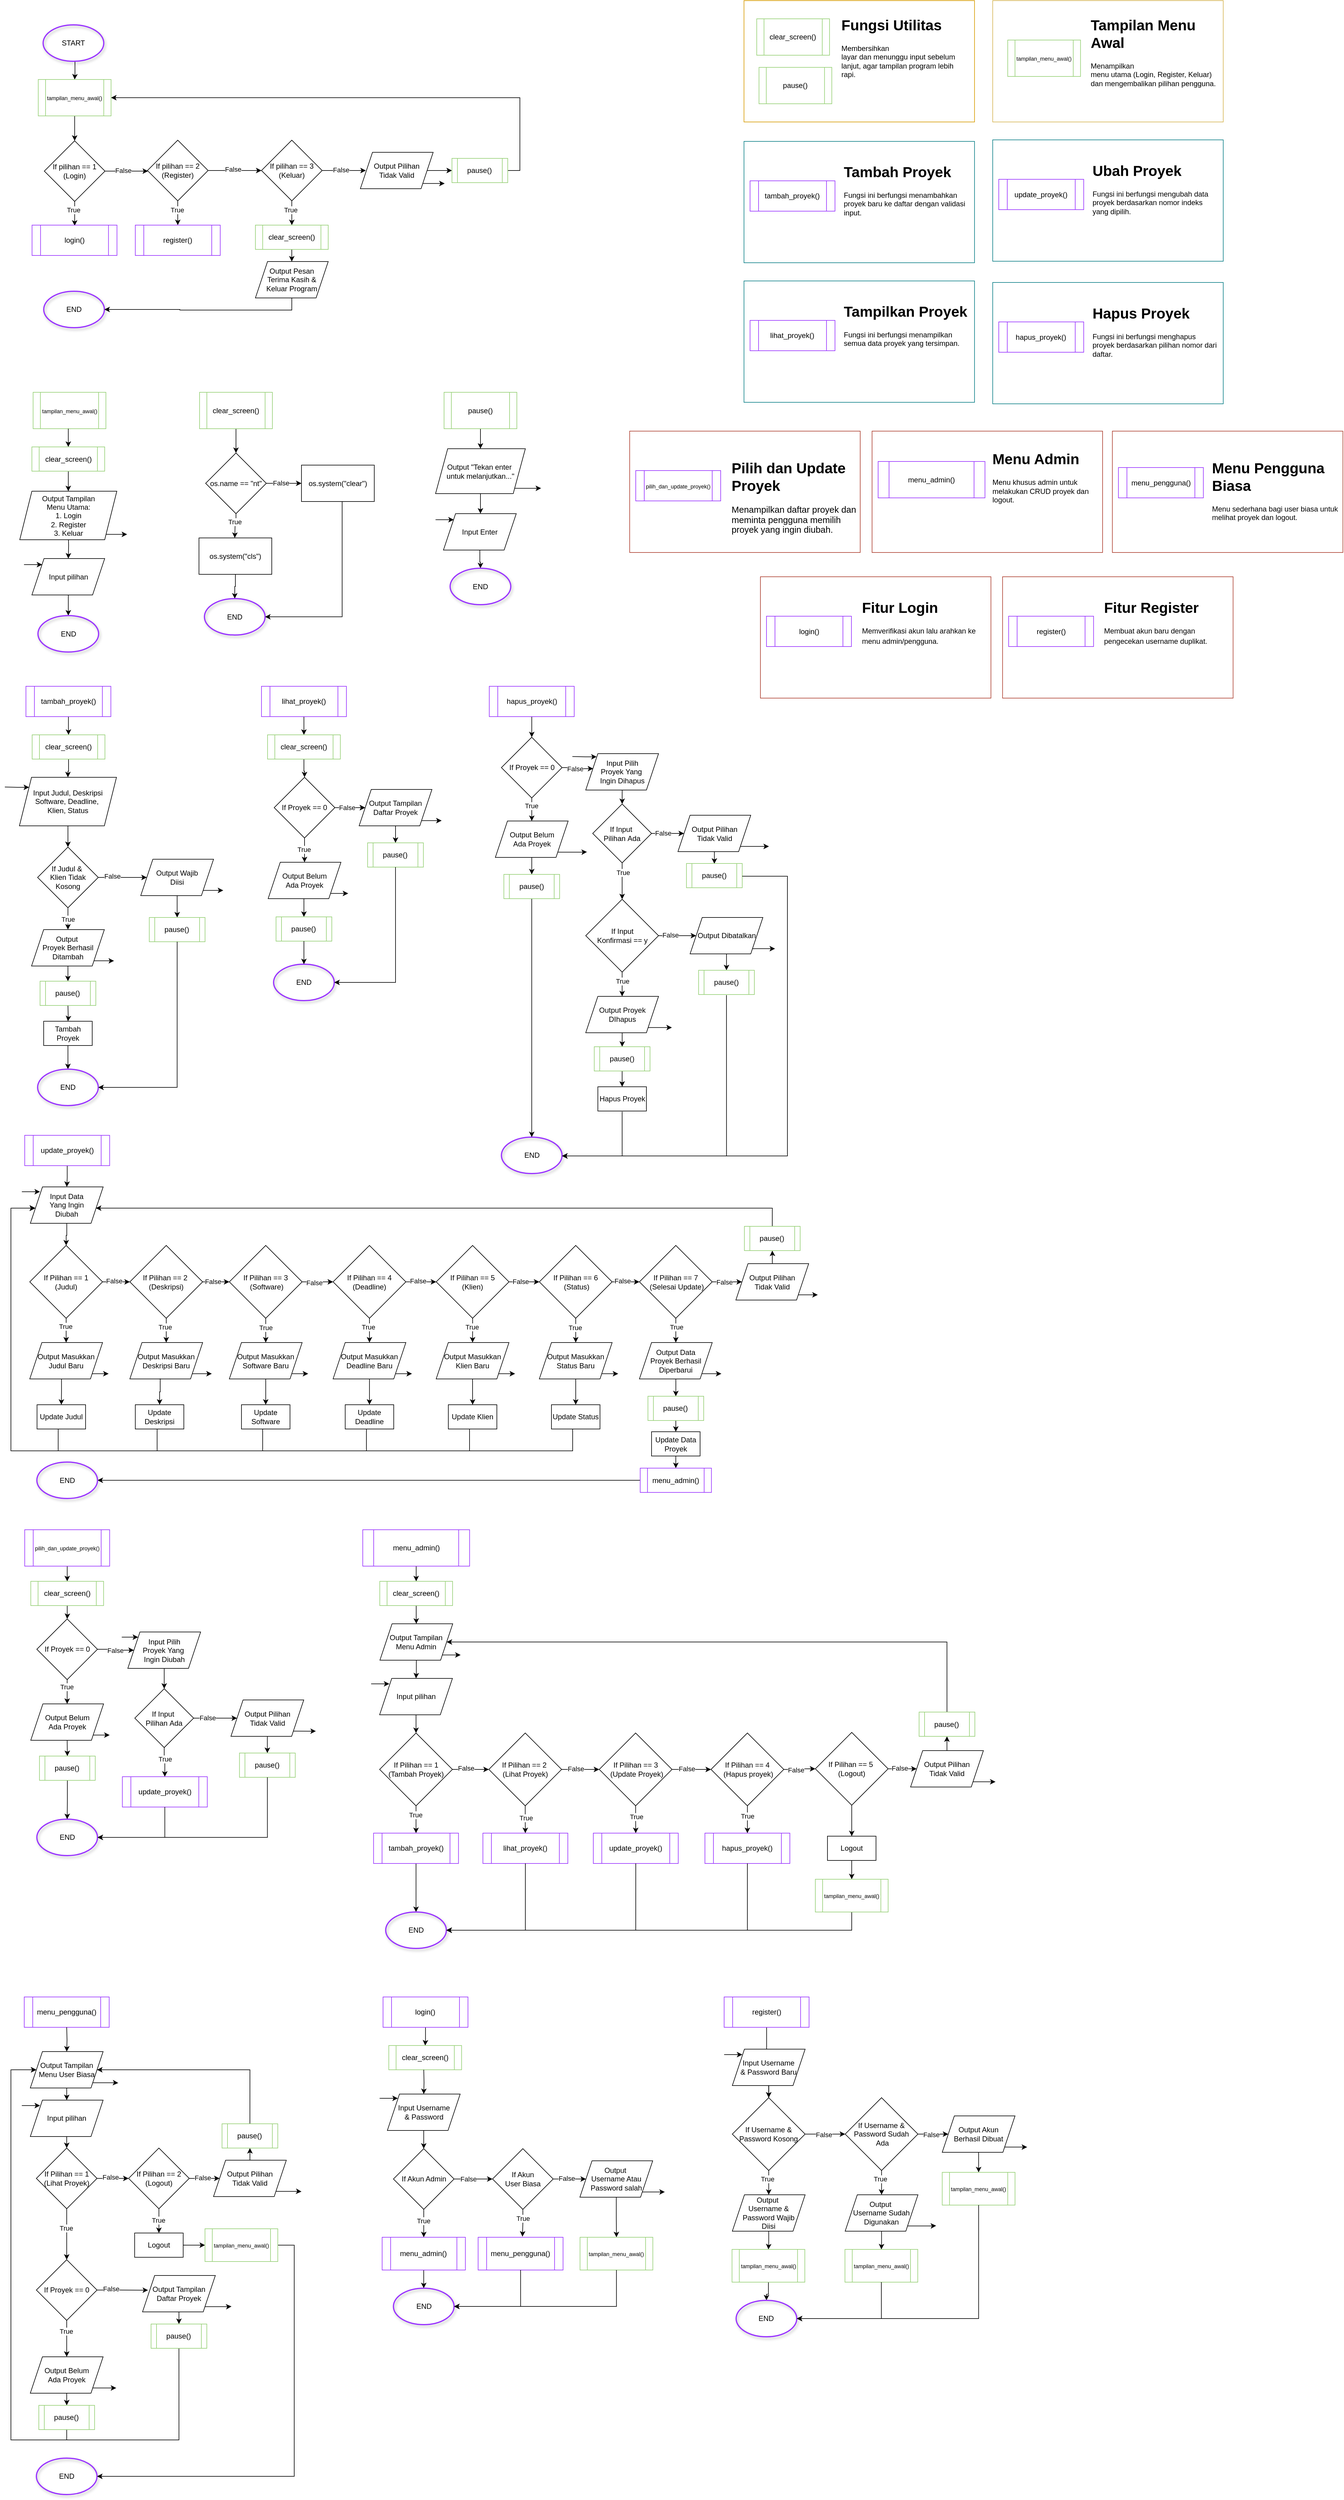 <mxfile version="28.2.8">
  <diagram id="yLTAj99PxVPHl2p-Lk5e" name="Flowchart W/Function">
    <mxGraphModel dx="2316" dy="1680" grid="1" gridSize="10" guides="1" tooltips="1" connect="1" arrows="1" fold="1" page="1" pageScale="1" pageWidth="850" pageHeight="1100" math="0" shadow="0">
      <root>
        <mxCell id="0" />
        <mxCell id="1" parent="0" />
        <mxCell id="CSFnJmdfSH_IhfWO7iLa-1" value="&lt;font style=&quot;font-size: 9px;&quot;&gt;tampilan_menu_awal()&lt;/font&gt;" style="shape=process;whiteSpace=wrap;html=1;backgroundOutline=1;fillColor=#CCFFCC;rounded=0;strokeColor=#97D077;fillOpacity=0;align=center;" parent="1" vertex="1">
          <mxGeometry x="86.58" y="695.5" width="120" height="60" as="geometry" />
        </mxCell>
        <mxCell id="qPB_gsQ4De7KJDllsM6x-1" value="" style="edgeStyle=orthogonalEdgeStyle;rounded=0;orthogonalLoop=1;jettySize=auto;html=1;entryX=0.5;entryY=0;entryDx=0;entryDy=0;" parent="1" target="DaOxc7BHzIIuHTSDWFf--1" edge="1">
          <mxGeometry relative="1" as="geometry">
            <mxPoint x="144.58" y="755.5" as="sourcePoint" />
          </mxGeometry>
        </mxCell>
        <mxCell id="qPB_gsQ4De7KJDllsM6x-3" value="" style="edgeStyle=orthogonalEdgeStyle;rounded=0;orthogonalLoop=1;jettySize=auto;html=1;" parent="1" target="qPB_gsQ4De7KJDllsM6x-23" edge="1">
          <mxGeometry relative="1" as="geometry">
            <mxPoint x="144.58" y="925.5" as="sourcePoint" />
          </mxGeometry>
        </mxCell>
        <mxCell id="qPB_gsQ4De7KJDllsM6x-4" style="edgeStyle=orthogonalEdgeStyle;rounded=0;orthogonalLoop=1;jettySize=auto;html=1;exitX=1;exitY=1;exitDx=0;exitDy=0;" parent="1" source="qPB_gsQ4De7KJDllsM6x-5" edge="1">
          <mxGeometry relative="1" as="geometry">
            <mxPoint x="241.58" y="929.5" as="targetPoint" />
          </mxGeometry>
        </mxCell>
        <mxCell id="qPB_gsQ4De7KJDllsM6x-5" value="Output Tampilan&lt;div&gt;Menu Utama:&lt;/div&gt;&lt;div&gt;1. Login&lt;/div&gt;&lt;div&gt;2. Register&lt;/div&gt;&lt;div&gt;3. Keluar&lt;/div&gt;" style="shape=parallelogram;perimeter=parallelogramPerimeter;whiteSpace=wrap;html=1;fixedSize=1;" parent="1" vertex="1">
          <mxGeometry x="64.58" y="858.5" width="160" height="80" as="geometry" />
        </mxCell>
        <mxCell id="qPB_gsQ4De7KJDllsM6x-22" style="edgeStyle=orthogonalEdgeStyle;rounded=0;orthogonalLoop=1;jettySize=auto;html=1;" parent="1" edge="1">
          <mxGeometry relative="1" as="geometry">
            <mxPoint x="101.58" y="979.278" as="targetPoint" />
            <mxPoint x="71.58" y="979.5" as="sourcePoint" />
          </mxGeometry>
        </mxCell>
        <mxCell id="IZ3XSGtV5OXsaci8Tv7_-2" value="" style="edgeStyle=orthogonalEdgeStyle;rounded=0;orthogonalLoop=1;jettySize=auto;html=1;" parent="1" source="qPB_gsQ4De7KJDllsM6x-23" target="IZ3XSGtV5OXsaci8Tv7_-1" edge="1">
          <mxGeometry relative="1" as="geometry" />
        </mxCell>
        <mxCell id="qPB_gsQ4De7KJDllsM6x-23" value="Input pilihan" style="shape=parallelogram;perimeter=parallelogramPerimeter;whiteSpace=wrap;html=1;fixedSize=1;" parent="1" vertex="1">
          <mxGeometry x="84.58" y="969.5" width="120" height="60" as="geometry" />
        </mxCell>
        <mxCell id="DaOxc7BHzIIuHTSDWFf--2" value="" style="edgeStyle=orthogonalEdgeStyle;rounded=0;orthogonalLoop=1;jettySize=auto;html=1;" parent="1" source="DaOxc7BHzIIuHTSDWFf--1" target="qPB_gsQ4De7KJDllsM6x-5" edge="1">
          <mxGeometry relative="1" as="geometry" />
        </mxCell>
        <mxCell id="DaOxc7BHzIIuHTSDWFf--1" value="clear_screen()" style="shape=process;whiteSpace=wrap;html=1;backgroundOutline=1;rounded=0;fillColor=#CCFFCC;strokeColor=#97D077;fillOpacity=0;" parent="1" vertex="1">
          <mxGeometry x="84.58" y="785.5" width="120" height="40" as="geometry" />
        </mxCell>
        <mxCell id="IZ3XSGtV5OXsaci8Tv7_-1" value="END" style="strokeWidth=2;html=1;shape=mxgraph.flowchart.start_1;whiteSpace=wrap;shadow=1;strokeColor=#9933FF;fillColor=#E5CCFF;fillOpacity=0;" parent="1" vertex="1">
          <mxGeometry x="94.58" y="1063.5" width="100" height="60" as="geometry" />
        </mxCell>
        <mxCell id="VsLGzzYwTAYYEesyiJB_-3" value="" style="edgeStyle=orthogonalEdgeStyle;rounded=0;orthogonalLoop=1;jettySize=auto;html=1;exitX=0.525;exitY=0.993;exitDx=0;exitDy=0;exitPerimeter=0;" parent="1" source="5w-QMqAAvXc3oloZC-6A-1" target="VsLGzzYwTAYYEesyiJB_-2" edge="1">
          <mxGeometry relative="1" as="geometry">
            <mxPoint x="154.83" y="150" as="sourcePoint" />
          </mxGeometry>
        </mxCell>
        <mxCell id="XMj_aMPvtxCej6s2j_Yy-18" value="" style="edgeStyle=orthogonalEdgeStyle;rounded=0;orthogonalLoop=1;jettySize=auto;html=1;" parent="1" source="VsLGzzYwTAYYEesyiJB_-2" target="XMj_aMPvtxCej6s2j_Yy-5" edge="1">
          <mxGeometry relative="1" as="geometry" />
        </mxCell>
        <mxCell id="VsLGzzYwTAYYEesyiJB_-2" value="&lt;font style=&quot;font-size: 9px;&quot;&gt;tampilan_menu_awal()&lt;/font&gt;" style="shape=process;whiteSpace=wrap;html=1;backgroundOutline=1;fillColor=#CCFFCC;rounded=0;strokeColor=#97D077;fillOpacity=0;align=center;" parent="1" vertex="1">
          <mxGeometry x="95.08" y="180" width="120" height="60" as="geometry" />
        </mxCell>
        <mxCell id="XMj_aMPvtxCej6s2j_Yy-1" value="" style="edgeStyle=orthogonalEdgeStyle;rounded=0;orthogonalLoop=1;jettySize=auto;html=1;" parent="1" source="XMj_aMPvtxCej6s2j_Yy-5" edge="1">
          <mxGeometry relative="1" as="geometry">
            <mxPoint x="155.08" y="421" as="targetPoint" />
          </mxGeometry>
        </mxCell>
        <mxCell id="XMj_aMPvtxCej6s2j_Yy-2" value="True" style="edgeLabel;html=1;align=center;verticalAlign=middle;resizable=0;points=[];" parent="XMj_aMPvtxCej6s2j_Yy-1" vertex="1" connectable="0">
          <mxGeometry x="-0.343" y="-2" relative="1" as="geometry">
            <mxPoint as="offset" />
          </mxGeometry>
        </mxCell>
        <mxCell id="XMj_aMPvtxCej6s2j_Yy-3" value="" style="edgeStyle=orthogonalEdgeStyle;rounded=0;orthogonalLoop=1;jettySize=auto;html=1;" parent="1" source="XMj_aMPvtxCej6s2j_Yy-5" target="XMj_aMPvtxCej6s2j_Yy-10" edge="1">
          <mxGeometry relative="1" as="geometry">
            <Array as="points">
              <mxPoint x="240.08" y="331" />
              <mxPoint x="240.08" y="331" />
            </Array>
          </mxGeometry>
        </mxCell>
        <mxCell id="XMj_aMPvtxCej6s2j_Yy-4" value="False" style="edgeLabel;html=1;align=center;verticalAlign=middle;resizable=0;points=[];" parent="XMj_aMPvtxCej6s2j_Yy-3" vertex="1" connectable="0">
          <mxGeometry x="-0.073" relative="1" as="geometry">
            <mxPoint x="-3" y="-1" as="offset" />
          </mxGeometry>
        </mxCell>
        <mxCell id="XMj_aMPvtxCej6s2j_Yy-5" value="&lt;div&gt;&lt;span style=&quot;background-color: transparent; color: light-dark(rgb(0, 0, 0), rgb(255, 255, 255));&quot;&gt;If pilihan == 1&lt;/span&gt;&lt;/div&gt;&lt;div&gt;(Login)&lt;/div&gt;" style="rhombus;whiteSpace=wrap;html=1;" parent="1" vertex="1">
          <mxGeometry x="105.08" y="281" width="100" height="100" as="geometry" />
        </mxCell>
        <mxCell id="XMj_aMPvtxCej6s2j_Yy-6" value="" style="edgeStyle=orthogonalEdgeStyle;rounded=0;orthogonalLoop=1;jettySize=auto;html=1;" parent="1" source="XMj_aMPvtxCej6s2j_Yy-10" target="XMj_aMPvtxCej6s2j_Yy-15" edge="1">
          <mxGeometry relative="1" as="geometry" />
        </mxCell>
        <mxCell id="XMj_aMPvtxCej6s2j_Yy-7" value="False" style="edgeLabel;html=1;align=center;verticalAlign=middle;resizable=0;points=[];" parent="XMj_aMPvtxCej6s2j_Yy-6" vertex="1" connectable="0">
          <mxGeometry x="0.008" y="2" relative="1" as="geometry">
            <mxPoint x="-4" as="offset" />
          </mxGeometry>
        </mxCell>
        <mxCell id="XMj_aMPvtxCej6s2j_Yy-8" value="" style="edgeStyle=orthogonalEdgeStyle;rounded=0;orthogonalLoop=1;jettySize=auto;html=1;" parent="1" source="XMj_aMPvtxCej6s2j_Yy-10" edge="1">
          <mxGeometry relative="1" as="geometry">
            <mxPoint x="325.08" y="420" as="targetPoint" />
          </mxGeometry>
        </mxCell>
        <mxCell id="XMj_aMPvtxCej6s2j_Yy-9" value="True" style="edgeLabel;html=1;align=center;verticalAlign=middle;resizable=0;points=[];" parent="XMj_aMPvtxCej6s2j_Yy-8" vertex="1" connectable="0">
          <mxGeometry x="-0.394" y="2" relative="1" as="geometry">
            <mxPoint x="-3" y="2" as="offset" />
          </mxGeometry>
        </mxCell>
        <mxCell id="XMj_aMPvtxCej6s2j_Yy-10" value="&lt;div&gt;&lt;span style=&quot;background-color: transparent; color: light-dark(rgb(0, 0, 0), rgb(255, 255, 255));&quot;&gt;If pilihan == 2&lt;/span&gt;&lt;/div&gt;&lt;div&gt;(Register)&lt;/div&gt;" style="rhombus;whiteSpace=wrap;html=1;" parent="1" vertex="1">
          <mxGeometry x="275.04" y="280" width="100" height="100" as="geometry" />
        </mxCell>
        <mxCell id="XMj_aMPvtxCej6s2j_Yy-11" value="" style="edgeStyle=orthogonalEdgeStyle;rounded=0;orthogonalLoop=1;jettySize=auto;html=1;" parent="1" source="XMj_aMPvtxCej6s2j_Yy-15" edge="1">
          <mxGeometry relative="1" as="geometry">
            <mxPoint x="635.04" y="330" as="targetPoint" />
          </mxGeometry>
        </mxCell>
        <mxCell id="XMj_aMPvtxCej6s2j_Yy-12" value="False" style="edgeLabel;html=1;align=center;verticalAlign=middle;resizable=0;points=[];" parent="XMj_aMPvtxCej6s2j_Yy-11" vertex="1" connectable="0">
          <mxGeometry x="-0.067" y="1" relative="1" as="geometry">
            <mxPoint x="-3" as="offset" />
          </mxGeometry>
        </mxCell>
        <mxCell id="XMj_aMPvtxCej6s2j_Yy-13" value="" style="edgeStyle=orthogonalEdgeStyle;rounded=0;orthogonalLoop=1;jettySize=auto;html=1;" parent="1" source="XMj_aMPvtxCej6s2j_Yy-15" edge="1">
          <mxGeometry relative="1" as="geometry">
            <mxPoint x="513.08" y="420" as="targetPoint" />
          </mxGeometry>
        </mxCell>
        <mxCell id="XMj_aMPvtxCej6s2j_Yy-14" value="True" style="edgeLabel;html=1;align=center;verticalAlign=middle;resizable=0;points=[];" parent="XMj_aMPvtxCej6s2j_Yy-13" vertex="1" connectable="0">
          <mxGeometry x="-0.698" y="-3" relative="1" as="geometry">
            <mxPoint x="1" y="9" as="offset" />
          </mxGeometry>
        </mxCell>
        <mxCell id="XMj_aMPvtxCej6s2j_Yy-15" value="&lt;div&gt;&lt;span style=&quot;background-color: transparent; color: light-dark(rgb(0, 0, 0), rgb(255, 255, 255));&quot;&gt;If pilihan == 3&lt;/span&gt;&lt;/div&gt;&lt;div&gt;(Keluar)&lt;/div&gt;" style="rhombus;whiteSpace=wrap;html=1;" parent="1" vertex="1">
          <mxGeometry x="463.04" y="280" width="100" height="100" as="geometry" />
        </mxCell>
        <mxCell id="XMj_aMPvtxCej6s2j_Yy-16" style="edgeStyle=orthogonalEdgeStyle;rounded=0;orthogonalLoop=1;jettySize=auto;html=1;exitX=1;exitY=1;exitDx=0;exitDy=0;" parent="1" source="XMj_aMPvtxCej6s2j_Yy-17" edge="1">
          <mxGeometry relative="1" as="geometry">
            <mxPoint x="765.04" y="351.222" as="targetPoint" />
          </mxGeometry>
        </mxCell>
        <mxCell id="XMj_aMPvtxCej6s2j_Yy-17" value="Output Pilihan&lt;div&gt;Tidak Valid&lt;/div&gt;" style="shape=parallelogram;perimeter=parallelogramPerimeter;whiteSpace=wrap;html=1;fixedSize=1;" parent="1" vertex="1">
          <mxGeometry x="626.04" y="300" width="120" height="60" as="geometry" />
        </mxCell>
        <mxCell id="9FcZ16OYCWw5s9XZlHfp-3" value="" style="edgeStyle=orthogonalEdgeStyle;rounded=0;orthogonalLoop=1;jettySize=auto;html=1;" parent="1" source="XMj_aMPvtxCej6s2j_Yy-19" target="9FcZ16OYCWw5s9XZlHfp-1" edge="1">
          <mxGeometry relative="1" as="geometry" />
        </mxCell>
        <mxCell id="XMj_aMPvtxCej6s2j_Yy-19" value="clear_screen()" style="shape=process;whiteSpace=wrap;html=1;backgroundOutline=1;rounded=0;fillColor=#CCFFCC;strokeColor=#97D077;fillOpacity=0;" parent="1" vertex="1">
          <mxGeometry x="453.04" y="420" width="120" height="40" as="geometry" />
        </mxCell>
        <mxCell id="ociA63sIdtce-iDIfD_Q-1" value="login()" style="shape=process;whiteSpace=wrap;html=1;backgroundOutline=1;fillColor=#E5CCFF;strokeColor=#9933FF;align=center;verticalAlign=middle;fontFamily=Helvetica;fontSize=12;fontColor=default;fillOpacity=0;" parent="1" vertex="1">
          <mxGeometry x="84.83" y="420" width="140" height="50" as="geometry" />
        </mxCell>
        <mxCell id="qxlwBAp-rUHfsDYVQGdY-1" value="register()" style="shape=process;whiteSpace=wrap;html=1;backgroundOutline=1;fillColor=#E5CCFF;strokeColor=#9933FF;align=center;verticalAlign=middle;fontFamily=Helvetica;fontSize=12;fontColor=default;fillOpacity=0;" parent="1" vertex="1">
          <mxGeometry x="255.04" y="420" width="140" height="50" as="geometry" />
        </mxCell>
        <mxCell id="WlVxhRys2aoTDsi3L2gI-2" style="edgeStyle=orthogonalEdgeStyle;rounded=0;orthogonalLoop=1;jettySize=auto;html=1;exitX=1;exitY=0.5;exitDx=0;exitDy=0;" parent="1" target="VsLGzzYwTAYYEesyiJB_-2" edge="1" source="NNU_zk4pb8I9mtCSHxfJ-6">
          <mxGeometry relative="1" as="geometry">
            <Array as="points">
              <mxPoint x="889" y="330" />
              <mxPoint x="889" y="210" />
            </Array>
            <mxPoint x="209.08" y="124" as="targetPoint" />
            <mxPoint x="736.04" y="330" as="sourcePoint" />
          </mxGeometry>
        </mxCell>
        <mxCell id="uEu5GstUdv0FWmW9FJ6c-1" value="END" style="strokeWidth=2;html=1;shape=mxgraph.flowchart.start_1;whiteSpace=wrap;shadow=1;strokeColor=#9933FF;fillColor=#E5CCFF;fillOpacity=0;" parent="1" vertex="1">
          <mxGeometry x="104.08" y="529" width="100" height="60" as="geometry" />
        </mxCell>
        <mxCell id="46b1AwISPzHmbhAbm-AL-8" value="" style="edgeStyle=orthogonalEdgeStyle;rounded=0;orthogonalLoop=1;jettySize=auto;html=1;" parent="1" source="46b1AwISPzHmbhAbm-AL-1" target="46b1AwISPzHmbhAbm-AL-7" edge="1">
          <mxGeometry relative="1" as="geometry" />
        </mxCell>
        <mxCell id="46b1AwISPzHmbhAbm-AL-1" value="clear_screen()" style="shape=process;whiteSpace=wrap;html=1;backgroundOutline=1;rounded=0;fillColor=#CCFFCC;strokeColor=#97D077;fillOpacity=0;" parent="1" vertex="1">
          <mxGeometry x="361" y="695.5" width="120" height="60" as="geometry" />
        </mxCell>
        <mxCell id="46b1AwISPzHmbhAbm-AL-3" value="" style="edgeStyle=orthogonalEdgeStyle;rounded=0;orthogonalLoop=1;jettySize=auto;html=1;" parent="1" source="46b1AwISPzHmbhAbm-AL-7" edge="1">
          <mxGeometry relative="1" as="geometry">
            <mxPoint x="419" y="935.5" as="targetPoint" />
          </mxGeometry>
        </mxCell>
        <mxCell id="46b1AwISPzHmbhAbm-AL-4" value="True" style="edgeLabel;html=1;align=center;verticalAlign=middle;resizable=0;points=[];" parent="46b1AwISPzHmbhAbm-AL-3" vertex="1" connectable="0">
          <mxGeometry x="-0.343" y="-2" relative="1" as="geometry">
            <mxPoint as="offset" />
          </mxGeometry>
        </mxCell>
        <mxCell id="46b1AwISPzHmbhAbm-AL-5" value="" style="edgeStyle=orthogonalEdgeStyle;rounded=0;orthogonalLoop=1;jettySize=auto;html=1;entryX=0;entryY=0.5;entryDx=0;entryDy=0;" parent="1" source="46b1AwISPzHmbhAbm-AL-7" target="46b1AwISPzHmbhAbm-AL-10" edge="1">
          <mxGeometry relative="1" as="geometry">
            <Array as="points" />
            <mxPoint x="540" y="845.5" as="targetPoint" />
          </mxGeometry>
        </mxCell>
        <mxCell id="46b1AwISPzHmbhAbm-AL-6" value="False" style="edgeLabel;html=1;align=center;verticalAlign=middle;resizable=0;points=[];" parent="46b1AwISPzHmbhAbm-AL-5" vertex="1" connectable="0">
          <mxGeometry x="-0.073" relative="1" as="geometry">
            <mxPoint x="-3" y="-1" as="offset" />
          </mxGeometry>
        </mxCell>
        <mxCell id="46b1AwISPzHmbhAbm-AL-7" value="&lt;div&gt;&lt;span style=&quot;background-color: transparent; color: light-dark(rgb(0, 0, 0), rgb(255, 255, 255));&quot;&gt;os.name == &quot;nt&quot;&lt;/span&gt;&lt;/div&gt;" style="rhombus;whiteSpace=wrap;html=1;" parent="1" vertex="1">
          <mxGeometry x="371" y="795.5" width="100" height="100" as="geometry" />
        </mxCell>
        <mxCell id="46b1AwISPzHmbhAbm-AL-12" value="" style="edgeStyle=orthogonalEdgeStyle;rounded=0;orthogonalLoop=1;jettySize=auto;html=1;" parent="1" source="46b1AwISPzHmbhAbm-AL-9" target="46b1AwISPzHmbhAbm-AL-11" edge="1">
          <mxGeometry relative="1" as="geometry" />
        </mxCell>
        <mxCell id="46b1AwISPzHmbhAbm-AL-9" value="os.system(&quot;cls&quot;)" style="rounded=0;whiteSpace=wrap;html=1;" parent="1" vertex="1">
          <mxGeometry x="360" y="935.5" width="120" height="60" as="geometry" />
        </mxCell>
        <mxCell id="46b1AwISPzHmbhAbm-AL-10" value="os.system(&quot;clear&quot;)" style="rounded=0;whiteSpace=wrap;html=1;" parent="1" vertex="1">
          <mxGeometry x="528.96" y="815.5" width="120" height="60" as="geometry" />
        </mxCell>
        <mxCell id="46b1AwISPzHmbhAbm-AL-11" value="END" style="strokeWidth=2;html=1;shape=mxgraph.flowchart.start_1;whiteSpace=wrap;shadow=1;strokeColor=#9933FF;fillColor=#E5CCFF;fillOpacity=0;" parent="1" vertex="1">
          <mxGeometry x="369" y="1035.5" width="100" height="60" as="geometry" />
        </mxCell>
        <mxCell id="46b1AwISPzHmbhAbm-AL-13" style="edgeStyle=orthogonalEdgeStyle;rounded=0;orthogonalLoop=1;jettySize=auto;html=1;entryX=1;entryY=0.5;entryDx=0;entryDy=0;entryPerimeter=0;" parent="1" source="46b1AwISPzHmbhAbm-AL-10" target="46b1AwISPzHmbhAbm-AL-11" edge="1">
          <mxGeometry relative="1" as="geometry">
            <Array as="points">
              <mxPoint x="596" y="1065.5" />
            </Array>
          </mxGeometry>
        </mxCell>
        <mxCell id="68kAUZj_8kivgGd089Ig-3" value="" style="edgeStyle=orthogonalEdgeStyle;rounded=0;orthogonalLoop=1;jettySize=auto;html=1;" parent="1" source="otScrgt5f4PYXCfmC74Q-1" target="68kAUZj_8kivgGd089Ig-2" edge="1">
          <mxGeometry relative="1" as="geometry" />
        </mxCell>
        <mxCell id="otScrgt5f4PYXCfmC74Q-1" value="pause()" style="shape=process;whiteSpace=wrap;html=1;backgroundOutline=1;fillColor=#CCFFCC;rounded=0;strokeColor=#97D077;fillOpacity=0;" parent="1" vertex="1">
          <mxGeometry x="764" y="695.5" width="120" height="60" as="geometry" />
        </mxCell>
        <mxCell id="68kAUZj_8kivgGd089Ig-7" style="edgeStyle=orthogonalEdgeStyle;rounded=0;orthogonalLoop=1;jettySize=auto;html=1;exitX=1;exitY=1;exitDx=0;exitDy=0;" parent="1" source="68kAUZj_8kivgGd089Ig-2" edge="1">
          <mxGeometry relative="1" as="geometry">
            <mxPoint x="924" y="853.573" as="targetPoint" />
          </mxGeometry>
        </mxCell>
        <mxCell id="68kAUZj_8kivgGd089Ig-9" value="" style="edgeStyle=orthogonalEdgeStyle;rounded=0;orthogonalLoop=1;jettySize=auto;html=1;" parent="1" source="68kAUZj_8kivgGd089Ig-2" edge="1">
          <mxGeometry relative="1" as="geometry">
            <mxPoint x="824" y="895.5" as="targetPoint" />
          </mxGeometry>
        </mxCell>
        <mxCell id="68kAUZj_8kivgGd089Ig-2" value="Output &quot;Tekan enter&amp;nbsp;&lt;div&gt;untuk melanjutkan...&quot;&lt;/div&gt;" style="shape=parallelogram;perimeter=parallelogramPerimeter;whiteSpace=wrap;html=1;fixedSize=1;" parent="1" vertex="1">
          <mxGeometry x="750" y="788.5" width="148" height="74" as="geometry" />
        </mxCell>
        <mxCell id="68kAUZj_8kivgGd089Ig-10" style="edgeStyle=orthogonalEdgeStyle;rounded=0;orthogonalLoop=1;jettySize=auto;html=1;" parent="1" edge="1">
          <mxGeometry relative="1" as="geometry">
            <mxPoint x="780" y="905.278" as="targetPoint" />
            <mxPoint x="750" y="905.5" as="sourcePoint" />
          </mxGeometry>
        </mxCell>
        <mxCell id="68kAUZj_8kivgGd089Ig-13" value="" style="edgeStyle=orthogonalEdgeStyle;rounded=0;orthogonalLoop=1;jettySize=auto;html=1;" parent="1" source="68kAUZj_8kivgGd089Ig-11" target="68kAUZj_8kivgGd089Ig-12" edge="1">
          <mxGeometry relative="1" as="geometry" />
        </mxCell>
        <mxCell id="68kAUZj_8kivgGd089Ig-11" value="Input Enter" style="shape=parallelogram;perimeter=parallelogramPerimeter;whiteSpace=wrap;html=1;fixedSize=1;" parent="1" vertex="1">
          <mxGeometry x="763" y="895.5" width="120" height="60" as="geometry" />
        </mxCell>
        <mxCell id="68kAUZj_8kivgGd089Ig-12" value="END" style="strokeWidth=2;html=1;shape=mxgraph.flowchart.start_1;whiteSpace=wrap;shadow=1;strokeColor=#9933FF;fillColor=#E5CCFF;fillOpacity=0;" parent="1" vertex="1">
          <mxGeometry x="774" y="985.5" width="100" height="60" as="geometry" />
        </mxCell>
        <mxCell id="6RxiVoMkJnHR3YX0SY6d-3" value="" style="edgeStyle=orthogonalEdgeStyle;rounded=0;orthogonalLoop=1;jettySize=auto;html=1;" parent="1" source="6RxiVoMkJnHR3YX0SY6d-1" target="6RxiVoMkJnHR3YX0SY6d-2" edge="1">
          <mxGeometry relative="1" as="geometry" />
        </mxCell>
        <mxCell id="6RxiVoMkJnHR3YX0SY6d-1" value="tambah_proyek()" style="shape=process;whiteSpace=wrap;html=1;backgroundOutline=1;fillColor=#E5CCFF;strokeColor=#9933FF;align=center;verticalAlign=middle;fontFamily=Helvetica;fontSize=12;fontColor=default;fillOpacity=0;" parent="1" vertex="1">
          <mxGeometry x="74.75" y="1180" width="140" height="50" as="geometry" />
        </mxCell>
        <mxCell id="e74v6atzFiLzeTuOJ_Qe-15" value="" style="edgeStyle=orthogonalEdgeStyle;rounded=0;orthogonalLoop=1;jettySize=auto;html=1;" parent="1" source="6RxiVoMkJnHR3YX0SY6d-2" target="e74v6atzFiLzeTuOJ_Qe-2" edge="1">
          <mxGeometry relative="1" as="geometry" />
        </mxCell>
        <mxCell id="6RxiVoMkJnHR3YX0SY6d-2" value="clear_screen()" style="shape=process;whiteSpace=wrap;html=1;backgroundOutline=1;rounded=0;fillColor=#CCFFCC;strokeColor=#97D077;fillOpacity=0;" parent="1" vertex="1">
          <mxGeometry x="85.0" y="1260" width="120" height="40" as="geometry" />
        </mxCell>
        <mxCell id="e74v6atzFiLzeTuOJ_Qe-1" value="" style="edgeStyle=orthogonalEdgeStyle;rounded=0;orthogonalLoop=1;jettySize=auto;html=1;" parent="1" source="e74v6atzFiLzeTuOJ_Qe-2" target="e74v6atzFiLzeTuOJ_Qe-7" edge="1">
          <mxGeometry relative="1" as="geometry" />
        </mxCell>
        <mxCell id="e74v6atzFiLzeTuOJ_Qe-2" value="Input Judul, Deskripsi&lt;div&gt;Software, Deadline,&amp;nbsp;&lt;/div&gt;&lt;div&gt;Klien, Status&lt;/div&gt;" style="shape=parallelogram;perimeter=parallelogramPerimeter;whiteSpace=wrap;html=1;fixedSize=1;" parent="1" vertex="1">
          <mxGeometry x="64.0" y="1330" width="160" height="80" as="geometry" />
        </mxCell>
        <mxCell id="e74v6atzFiLzeTuOJ_Qe-3" value="" style="edgeStyle=orthogonalEdgeStyle;rounded=0;orthogonalLoop=1;jettySize=auto;html=1;" parent="1" source="e74v6atzFiLzeTuOJ_Qe-7" target="e74v6atzFiLzeTuOJ_Qe-10" edge="1">
          <mxGeometry relative="1" as="geometry" />
        </mxCell>
        <mxCell id="e74v6atzFiLzeTuOJ_Qe-4" value="True" style="edgeLabel;html=1;align=center;verticalAlign=middle;resizable=0;points=[];" parent="e74v6atzFiLzeTuOJ_Qe-3" vertex="1" connectable="0">
          <mxGeometry x="0.339" relative="1" as="geometry">
            <mxPoint y="-3" as="offset" />
          </mxGeometry>
        </mxCell>
        <mxCell id="e74v6atzFiLzeTuOJ_Qe-5" value="" style="edgeStyle=orthogonalEdgeStyle;rounded=0;orthogonalLoop=1;jettySize=auto;html=1;" parent="1" source="e74v6atzFiLzeTuOJ_Qe-7" target="e74v6atzFiLzeTuOJ_Qe-12" edge="1">
          <mxGeometry relative="1" as="geometry" />
        </mxCell>
        <mxCell id="e74v6atzFiLzeTuOJ_Qe-6" value="False" style="edgeLabel;html=1;align=center;verticalAlign=middle;resizable=0;points=[];" parent="e74v6atzFiLzeTuOJ_Qe-5" vertex="1" connectable="0">
          <mxGeometry x="-0.625" y="2" relative="1" as="geometry">
            <mxPoint x="8" as="offset" />
          </mxGeometry>
        </mxCell>
        <mxCell id="e74v6atzFiLzeTuOJ_Qe-7" value="If Judul &amp;amp;&amp;nbsp;&lt;div&gt;Klien Tidak&lt;/div&gt;&lt;div&gt;Kosong&lt;/div&gt;" style="rhombus;whiteSpace=wrap;html=1;" parent="1" vertex="1">
          <mxGeometry x="94.0" y="1445" width="100" height="100" as="geometry" />
        </mxCell>
        <mxCell id="e74v6atzFiLzeTuOJ_Qe-8" style="edgeStyle=orthogonalEdgeStyle;rounded=0;orthogonalLoop=1;jettySize=auto;html=1;exitX=1;exitY=1;exitDx=0;exitDy=0;" parent="1" source="e74v6atzFiLzeTuOJ_Qe-10" edge="1">
          <mxGeometry relative="1" as="geometry">
            <mxPoint x="220.0" y="1632.439" as="targetPoint" />
          </mxGeometry>
        </mxCell>
        <mxCell id="C5Opl2Ft6tmHu8Pjg5Il-43" value="" style="edgeStyle=orthogonalEdgeStyle;rounded=0;orthogonalLoop=1;jettySize=auto;html=1;" parent="1" source="e74v6atzFiLzeTuOJ_Qe-10" edge="1">
          <mxGeometry relative="1" as="geometry">
            <mxPoint x="144" y="1666" as="targetPoint" />
          </mxGeometry>
        </mxCell>
        <mxCell id="e74v6atzFiLzeTuOJ_Qe-10" value="Output&amp;nbsp;&lt;div&gt;Proyek&amp;nbsp;&lt;span style=&quot;background-color: transparent; color: light-dark(rgb(0, 0, 0), rgb(255, 255, 255));&quot;&gt;Berhasil Ditambah&lt;/span&gt;&lt;/div&gt;" style="shape=parallelogram;perimeter=parallelogramPerimeter;whiteSpace=wrap;html=1;fixedSize=1;" parent="1" vertex="1">
          <mxGeometry x="84.0" y="1581" width="120" height="60" as="geometry" />
        </mxCell>
        <mxCell id="e74v6atzFiLzeTuOJ_Qe-11" style="edgeStyle=orthogonalEdgeStyle;rounded=0;orthogonalLoop=1;jettySize=auto;html=1;exitX=1;exitY=1;exitDx=0;exitDy=0;" parent="1" source="e74v6atzFiLzeTuOJ_Qe-12" edge="1">
          <mxGeometry relative="1" as="geometry">
            <mxPoint x="400" y="1516.273" as="targetPoint" />
          </mxGeometry>
        </mxCell>
        <mxCell id="C5Opl2Ft6tmHu8Pjg5Il-40" value="" style="edgeStyle=orthogonalEdgeStyle;rounded=0;orthogonalLoop=1;jettySize=auto;html=1;" parent="1" source="e74v6atzFiLzeTuOJ_Qe-12" target="C5Opl2Ft6tmHu8Pjg5Il-39" edge="1">
          <mxGeometry relative="1" as="geometry" />
        </mxCell>
        <mxCell id="e74v6atzFiLzeTuOJ_Qe-12" value="Output Wajib&lt;div&gt;Diisi&lt;/div&gt;" style="shape=parallelogram;perimeter=parallelogramPerimeter;whiteSpace=wrap;html=1;fixedSize=1;" parent="1" vertex="1">
          <mxGeometry x="264" y="1465" width="120" height="60" as="geometry" />
        </mxCell>
        <mxCell id="e74v6atzFiLzeTuOJ_Qe-13" style="edgeStyle=orthogonalEdgeStyle;rounded=0;orthogonalLoop=1;jettySize=auto;html=1;" parent="1" edge="1">
          <mxGeometry relative="1" as="geometry">
            <mxPoint x="80.0" y="1346.439" as="targetPoint" />
            <mxPoint x="40.0" y="1346" as="sourcePoint" />
          </mxGeometry>
        </mxCell>
        <mxCell id="agtz46S0wICqIUEyJMwv-3" value="" style="edgeStyle=orthogonalEdgeStyle;rounded=0;orthogonalLoop=1;jettySize=auto;html=1;" parent="1" source="e74v6atzFiLzeTuOJ_Qe-14" target="agtz46S0wICqIUEyJMwv-1" edge="1">
          <mxGeometry relative="1" as="geometry" />
        </mxCell>
        <mxCell id="e74v6atzFiLzeTuOJ_Qe-14" value="Tambah Proyek" style="whiteSpace=wrap;html=1;" parent="1" vertex="1">
          <mxGeometry x="104.0" y="1732" width="80" height="40" as="geometry" />
        </mxCell>
        <mxCell id="agtz46S0wICqIUEyJMwv-1" value="END" style="strokeWidth=2;html=1;shape=mxgraph.flowchart.start_1;whiteSpace=wrap;shadow=1;strokeColor=#9933FF;fillColor=#E5CCFF;fillOpacity=0;" parent="1" vertex="1">
          <mxGeometry x="94.0" y="1811" width="100" height="60" as="geometry" />
        </mxCell>
        <mxCell id="HDadct3cpFzXwveJ1Xof-2" value="" style="edgeStyle=orthogonalEdgeStyle;rounded=0;orthogonalLoop=1;jettySize=auto;html=1;" parent="1" source="HPX0I_q-iY3evGrtdNGK-1" target="HDadct3cpFzXwveJ1Xof-1" edge="1">
          <mxGeometry relative="1" as="geometry" />
        </mxCell>
        <mxCell id="HPX0I_q-iY3evGrtdNGK-1" value="lihat_proyek()" style="shape=process;whiteSpace=wrap;html=1;backgroundOutline=1;fillColor=#E5CCFF;strokeColor=#9933FF;align=center;verticalAlign=middle;fontFamily=Helvetica;fontSize=12;fontColor=default;fillOpacity=0;" parent="1" vertex="1">
          <mxGeometry x="463.04" y="1180" width="140" height="50" as="geometry" />
        </mxCell>
        <mxCell id="fCq2tzqkGZITIXauBlDW-11" value="" style="edgeStyle=orthogonalEdgeStyle;rounded=0;orthogonalLoop=1;jettySize=auto;html=1;" parent="1" source="HDadct3cpFzXwveJ1Xof-1" target="fCq2tzqkGZITIXauBlDW-4" edge="1">
          <mxGeometry relative="1" as="geometry" />
        </mxCell>
        <mxCell id="HDadct3cpFzXwveJ1Xof-1" value="clear_screen()" style="shape=process;whiteSpace=wrap;html=1;backgroundOutline=1;rounded=0;fillColor=#CCFFCC;strokeColor=#97D077;fillOpacity=0;" parent="1" vertex="1">
          <mxGeometry x="473.04" y="1260" width="120" height="40" as="geometry" />
        </mxCell>
        <mxCell id="fCq2tzqkGZITIXauBlDW-1" value="" style="edgeStyle=orthogonalEdgeStyle;rounded=0;orthogonalLoop=1;jettySize=auto;html=1;" parent="1" source="fCq2tzqkGZITIXauBlDW-10" target="fCq2tzqkGZITIXauBlDW-6" edge="1">
          <mxGeometry relative="1" as="geometry" />
        </mxCell>
        <mxCell id="fCq2tzqkGZITIXauBlDW-2" value="True" style="edgeLabel;html=1;align=center;verticalAlign=middle;resizable=0;points=[];" parent="fCq2tzqkGZITIXauBlDW-1" vertex="1" connectable="0">
          <mxGeometry x="0.626" y="-1" relative="1" as="geometry">
            <mxPoint y="14" as="offset" />
          </mxGeometry>
        </mxCell>
        <mxCell id="fCq2tzqkGZITIXauBlDW-3" value="" style="edgeStyle=orthogonalEdgeStyle;rounded=0;orthogonalLoop=1;jettySize=auto;html=1;" parent="1" source="fCq2tzqkGZITIXauBlDW-4" target="fCq2tzqkGZITIXauBlDW-10" edge="1">
          <mxGeometry relative="1" as="geometry" />
        </mxCell>
        <mxCell id="fCq2tzqkGZITIXauBlDW-4" value="If Proyek == 0" style="rhombus;whiteSpace=wrap;html=1;" parent="1" vertex="1">
          <mxGeometry x="484.0" y="1330" width="100" height="100" as="geometry" />
        </mxCell>
        <mxCell id="fCq2tzqkGZITIXauBlDW-5" style="edgeStyle=orthogonalEdgeStyle;rounded=0;orthogonalLoop=1;jettySize=auto;html=1;exitX=1;exitY=1;exitDx=0;exitDy=0;" parent="1" source="fCq2tzqkGZITIXauBlDW-6" edge="1">
          <mxGeometry relative="1" as="geometry">
            <mxPoint x="606" y="1521" as="targetPoint" />
          </mxGeometry>
        </mxCell>
        <mxCell id="C5Opl2Ft6tmHu8Pjg5Il-60" style="edgeStyle=orthogonalEdgeStyle;rounded=0;orthogonalLoop=1;jettySize=auto;html=1;exitX=0.5;exitY=1;exitDx=0;exitDy=0;entryX=0.5;entryY=0;entryDx=0;entryDy=0;" parent="1" source="fCq2tzqkGZITIXauBlDW-6" target="C5Opl2Ft6tmHu8Pjg5Il-53" edge="1">
          <mxGeometry relative="1" as="geometry" />
        </mxCell>
        <mxCell id="fCq2tzqkGZITIXauBlDW-6" value="Output Belum&lt;div&gt;Ada Proyek&lt;/div&gt;" style="shape=parallelogram;perimeter=parallelogramPerimeter;whiteSpace=wrap;html=1;fixedSize=1;" parent="1" vertex="1">
          <mxGeometry x="474.0" y="1470" width="120" height="60" as="geometry" />
        </mxCell>
        <mxCell id="fCq2tzqkGZITIXauBlDW-7" value="" style="edgeStyle=orthogonalEdgeStyle;rounded=0;orthogonalLoop=1;jettySize=auto;html=1;" parent="1" source="fCq2tzqkGZITIXauBlDW-4" target="fCq2tzqkGZITIXauBlDW-10" edge="1">
          <mxGeometry relative="1" as="geometry">
            <mxPoint x="584" y="1380" as="sourcePoint" />
            <mxPoint x="759" y="1560" as="targetPoint" />
          </mxGeometry>
        </mxCell>
        <mxCell id="fCq2tzqkGZITIXauBlDW-8" value="False" style="edgeLabel;html=1;align=center;verticalAlign=middle;resizable=0;points=[];" parent="fCq2tzqkGZITIXauBlDW-7" vertex="1" connectable="0">
          <mxGeometry x="-0.35" relative="1" as="geometry">
            <mxPoint x="3" as="offset" />
          </mxGeometry>
        </mxCell>
        <mxCell id="C5Opl2Ft6tmHu8Pjg5Il-38" style="edgeStyle=orthogonalEdgeStyle;rounded=0;orthogonalLoop=1;jettySize=auto;html=1;exitX=1;exitY=1;exitDx=0;exitDy=0;" parent="1" source="fCq2tzqkGZITIXauBlDW-10" edge="1">
          <mxGeometry relative="1" as="geometry">
            <mxPoint x="760" y="1401.6" as="targetPoint" />
          </mxGeometry>
        </mxCell>
        <mxCell id="C5Opl2Ft6tmHu8Pjg5Il-51" value="" style="edgeStyle=orthogonalEdgeStyle;rounded=0;orthogonalLoop=1;jettySize=auto;html=1;" parent="1" source="fCq2tzqkGZITIXauBlDW-10" target="C5Opl2Ft6tmHu8Pjg5Il-49" edge="1">
          <mxGeometry relative="1" as="geometry" />
        </mxCell>
        <mxCell id="fCq2tzqkGZITIXauBlDW-10" value="Output Tampilan&lt;div&gt;Daftar Proyek&lt;/div&gt;" style="shape=parallelogram;perimeter=parallelogramPerimeter;whiteSpace=wrap;html=1;fixedSize=1;" parent="1" vertex="1">
          <mxGeometry x="624" y="1350" width="120" height="60" as="geometry" />
        </mxCell>
        <mxCell id="fCq2tzqkGZITIXauBlDW-12" value="END" style="strokeWidth=2;html=1;shape=mxgraph.flowchart.start_1;whiteSpace=wrap;shadow=1;strokeColor=#9933FF;fillColor=#E5CCFF;fillOpacity=0;" parent="1" vertex="1">
          <mxGeometry x="483.0" y="1638" width="100" height="60" as="geometry" />
        </mxCell>
        <mxCell id="2GeTggLEu-a-U6oUhFZ0-1" value="" style="edgeStyle=orthogonalEdgeStyle;rounded=0;orthogonalLoop=1;jettySize=auto;html=1;" parent="1" source="uVOKEdH4h6bbTd9bSkz8-1" target="F-35pnz1ElGzcywvo6c0-32" edge="1">
          <mxGeometry relative="1" as="geometry" />
        </mxCell>
        <mxCell id="uVOKEdH4h6bbTd9bSkz8-1" value="update_proyek()" style="shape=process;whiteSpace=wrap;html=1;backgroundOutline=1;fillColor=#E5CCFF;strokeColor=#9933FF;align=center;verticalAlign=middle;fontFamily=Helvetica;fontSize=12;fontColor=default;fillOpacity=0;" parent="1" vertex="1">
          <mxGeometry x="72.75" y="1920" width="140" height="50" as="geometry" />
        </mxCell>
        <mxCell id="2GeTggLEu-a-U6oUhFZ0-2" value="" style="edgeStyle=orthogonalEdgeStyle;rounded=0;orthogonalLoop=1;jettySize=auto;html=1;" parent="1" source="F-35pnz1ElGzcywvo6c0-32" target="F-35pnz1ElGzcywvo6c0-37" edge="1">
          <mxGeometry relative="1" as="geometry" />
        </mxCell>
        <mxCell id="2GeTggLEu-a-U6oUhFZ0-4" style="edgeStyle=orthogonalEdgeStyle;rounded=0;orthogonalLoop=1;jettySize=auto;html=1;entryX=0.149;entryY=0.086;entryDx=0;entryDy=0;entryPerimeter=0;" parent="1" edge="1">
          <mxGeometry relative="1" as="geometry">
            <mxPoint x="97.93" y="2013.16" as="targetPoint" />
            <mxPoint x="68" y="2013" as="sourcePoint" />
          </mxGeometry>
        </mxCell>
        <mxCell id="F-35pnz1ElGzcywvo6c0-32" value="Input Data&lt;div&gt;Yang Ingin&lt;/div&gt;&lt;div&gt;&lt;span style=&quot;background-color: transparent; color: light-dark(rgb(0, 0, 0), rgb(255, 255, 255));&quot;&gt;Diubah&lt;/span&gt;&lt;/div&gt;" style="shape=parallelogram;perimeter=parallelogramPerimeter;whiteSpace=wrap;html=1;fixedSize=1;" parent="1" vertex="1">
          <mxGeometry x="82.05" y="2005" width="120" height="60" as="geometry" />
        </mxCell>
        <mxCell id="F-35pnz1ElGzcywvo6c0-33" value="" style="edgeStyle=orthogonalEdgeStyle;rounded=0;orthogonalLoop=1;jettySize=auto;html=1;" parent="1" source="F-35pnz1ElGzcywvo6c0-37" target="F-35pnz1ElGzcywvo6c0-42" edge="1">
          <mxGeometry relative="1" as="geometry" />
        </mxCell>
        <mxCell id="F-35pnz1ElGzcywvo6c0-34" value="False" style="edgeLabel;html=1;align=center;verticalAlign=middle;resizable=0;points=[];" parent="F-35pnz1ElGzcywvo6c0-33" vertex="1" connectable="0">
          <mxGeometry x="-0.499" y="2" relative="1" as="geometry">
            <mxPoint x="7" as="offset" />
          </mxGeometry>
        </mxCell>
        <mxCell id="F-35pnz1ElGzcywvo6c0-35" value="" style="edgeStyle=orthogonalEdgeStyle;rounded=0;orthogonalLoop=1;jettySize=auto;html=1;" parent="1" source="F-35pnz1ElGzcywvo6c0-37" target="F-35pnz1ElGzcywvo6c0-74" edge="1">
          <mxGeometry relative="1" as="geometry" />
        </mxCell>
        <mxCell id="F-35pnz1ElGzcywvo6c0-36" value="True" style="edgeLabel;html=1;align=center;verticalAlign=middle;resizable=0;points=[];" parent="F-35pnz1ElGzcywvo6c0-35" vertex="1" connectable="0">
          <mxGeometry x="-0.351" y="-1" relative="1" as="geometry">
            <mxPoint as="offset" />
          </mxGeometry>
        </mxCell>
        <mxCell id="F-35pnz1ElGzcywvo6c0-37" value="If Pilihan == 1&lt;div&gt;(Judul)&lt;/div&gt;" style="rhombus;whiteSpace=wrap;html=1;" parent="1" vertex="1">
          <mxGeometry x="81.05" y="2101.5" width="120" height="120" as="geometry" />
        </mxCell>
        <mxCell id="F-35pnz1ElGzcywvo6c0-38" value="" style="edgeStyle=orthogonalEdgeStyle;rounded=0;orthogonalLoop=1;jettySize=auto;html=1;" parent="1" source="F-35pnz1ElGzcywvo6c0-42" target="F-35pnz1ElGzcywvo6c0-47" edge="1">
          <mxGeometry relative="1" as="geometry" />
        </mxCell>
        <mxCell id="F-35pnz1ElGzcywvo6c0-39" value="False" style="edgeLabel;html=1;align=center;verticalAlign=middle;resizable=0;points=[];" parent="F-35pnz1ElGzcywvo6c0-38" vertex="1" connectable="0">
          <mxGeometry x="-0.389" y="-1" relative="1" as="geometry">
            <mxPoint x="3" y="-2" as="offset" />
          </mxGeometry>
        </mxCell>
        <mxCell id="F-35pnz1ElGzcywvo6c0-40" value="" style="edgeStyle=orthogonalEdgeStyle;rounded=0;orthogonalLoop=1;jettySize=auto;html=1;" parent="1" source="F-35pnz1ElGzcywvo6c0-42" target="F-35pnz1ElGzcywvo6c0-76" edge="1">
          <mxGeometry relative="1" as="geometry" />
        </mxCell>
        <mxCell id="F-35pnz1ElGzcywvo6c0-41" value="True" style="edgeLabel;html=1;align=center;verticalAlign=middle;resizable=0;points=[];" parent="F-35pnz1ElGzcywvo6c0-40" vertex="1" connectable="0">
          <mxGeometry x="-0.31" y="-2" relative="1" as="geometry">
            <mxPoint as="offset" />
          </mxGeometry>
        </mxCell>
        <mxCell id="F-35pnz1ElGzcywvo6c0-42" value="If Pilihan == 2&amp;nbsp;&lt;div&gt;(Deskripsi)&lt;span style=&quot;color: rgba(0, 0, 0, 0); font-family: monospace; font-size: 0px; text-align: start; text-wrap-mode: nowrap;&quot;&gt;%3CmxGraphModel%3E%3Croot%3E%3CmxCell%20id%3D%220%22%2F%3E%3CmxCell%20id%3D%221%22%20parent%3D%220%22%2F%3E%3CmxCell%20id%3D%222%22%20value%3D%22If%20Pilihan%20%3D%3D%201%22%20style%3D%22rhombus%3BwhiteSpace%3Dwrap%3Bhtml%3D1%3B%22%20vertex%3D%221%22%20parent%3D%221%22%3E%3CmxGeometry%20x%3D%22354.5%22%20y%3D%22780%22%20width%3D%22100%22%20height%3D%22100%22%20as%3D%22geometry%22%2F%3E%3C%2FmxCell%3E%3C%2Froot%3E%3C%2FmxGraphModel%3E&lt;/span&gt;&lt;span style=&quot;color: rgba(0, 0, 0, 0); font-family: monospace; font-size: 0px; text-align: start; text-wrap-mode: nowrap;&quot;&gt;%3CmxGraphModel%3E%3Croot%3E%3CmxCell%20id%3D%220%22%2F%3E%3CmxCell%20id%3D%221%22%20parent%3D%220%22%2F%3E%3CmxCell%20id%3D%222%22%20value%3D%22If%20Pilihan%20%3D%3D%201%22%20style%3D%22rhombus%3BwhiteSpace%3Dwrap%3Bhtml%3D1%3B%22%20vertex%3D%221%22%20parent%3D%221%22%3E%3CmxGeometry%20x%3D%22354.5%22%20y%3D%22780%22%20width%3D%22100%22%20height%3D%22100%22%20as%3D%22geometry%22%2F%3E%3C%2FmxCell%3E%3C%2Froot%3E%3C%2FmxGraphModel%3E&lt;/span&gt;&lt;/div&gt;" style="rhombus;whiteSpace=wrap;html=1;" parent="1" vertex="1">
          <mxGeometry x="246.05" y="2101.5" width="120" height="120" as="geometry" />
        </mxCell>
        <mxCell id="F-35pnz1ElGzcywvo6c0-43" value="" style="edgeStyle=orthogonalEdgeStyle;rounded=0;orthogonalLoop=1;jettySize=auto;html=1;" parent="1" source="F-35pnz1ElGzcywvo6c0-47" target="F-35pnz1ElGzcywvo6c0-52" edge="1">
          <mxGeometry relative="1" as="geometry" />
        </mxCell>
        <mxCell id="F-35pnz1ElGzcywvo6c0-44" value="False" style="edgeLabel;html=1;align=center;verticalAlign=middle;resizable=0;points=[];" parent="F-35pnz1ElGzcywvo6c0-43" vertex="1" connectable="0">
          <mxGeometry x="-0.317" y="-1" relative="1" as="geometry">
            <mxPoint x="2" as="offset" />
          </mxGeometry>
        </mxCell>
        <mxCell id="F-35pnz1ElGzcywvo6c0-45" value="" style="edgeStyle=orthogonalEdgeStyle;rounded=0;orthogonalLoop=1;jettySize=auto;html=1;" parent="1" source="F-35pnz1ElGzcywvo6c0-47" target="F-35pnz1ElGzcywvo6c0-79" edge="1">
          <mxGeometry relative="1" as="geometry" />
        </mxCell>
        <mxCell id="F-35pnz1ElGzcywvo6c0-46" value="True" style="edgeLabel;html=1;align=center;verticalAlign=middle;resizable=0;points=[];" parent="F-35pnz1ElGzcywvo6c0-45" vertex="1" connectable="0">
          <mxGeometry x="-0.223" y="3" relative="1" as="geometry">
            <mxPoint x="-3" as="offset" />
          </mxGeometry>
        </mxCell>
        <mxCell id="F-35pnz1ElGzcywvo6c0-47" value="If Pilihan == 3&lt;div&gt;&amp;nbsp;(Software)&lt;span style=&quot;background-color: transparent; text-wrap-mode: nowrap; color: rgba(0, 0, 0, 0); font-family: monospace; font-size: 0px; text-align: start;&quot;&gt;%3CmxGraphModel%3E%3Croot%3E%3CmxCell%20id%3D%220%22%2F%3E%3CmxCell%20id%3D%221%22%20parent%3D%220%22%2F%3E%3CmxCell%20id%3D%222%22%20value%3D%22If%20Pilihan%20%3D%3D%202%26lt%3Bspan%20style%3D%26quot%3Bcolor%3A%20rgba(0%2C%200%2C%200%2C%200)%3B%20font-family%3A%20monospace%3B%20font-size%3A%200px%3B%20text-align%3A%20start%3B%20text-wrap-mode%3A%20nowrap%3B%26quot%3B%26gt%3B%253CmxGraphModel%253E%253Croot%253E%253CmxCell%2520id%253D%25220%2522%252F%253E%253CmxCell%2520id%253D%25221%2522%2520parent%253D%25220%2522%252F%253E%253CmxCell%2520id%253D%25222%2522%2520value%253D%2522If%2520Pilihan%2520%253D%253D%25201%2522%2520style%253D%2522rhombus%253BwhiteSpace%253Dwrap%253Bhtml%253D1%253B%2522%2520vertex%253D%25221%2522%2520parent%253D%25221%2522%253E%253CmxGeometry%2520x%253D%2522354.5%2522%2520y%253D%2522780%2522%2520width%253D%2522100%2522%2520height%253D%2522100%2522%2520as%253D%2522geometry%2522%252F%253E%253C%252FmxCell%253E%253C%252Froot%253E%253C%252FmxGraphModel%253E%26lt%3B%2Fspan%26gt%3B%26lt%3Bspan%20style%3D%26quot%3Bcolor%3A%20rgba(0%2C%200%2C%200%2C%200)%3B%20font-family%3A%20monospace%3B%20font-size%3A%200px%3B%20text-align%3A%20start%3B%20text-wrap-mode%3A%20nowrap%3B%26quot%3B%26gt%3B%253CmxGraphModel%253E%253Croot%253E%253CmxCell%2520id%253D%25220%2522%252F%253E%253CmxCell%2520id%253D%25221%2522%2520parent%253D%25220%2522%252F%253E%253CmxCell%2520id%253D%25222%2522%2520value%253D%2522If%2520Pilihan%2520%253D%253D%25201%2522%2520style%253D%2522rhombus%253BwhiteSpace%253Dwrap%253Bhtml%253D1%253B%2522%2520vertex%253D%25221%2522%2520parent%253D%25221%2522%253E%253CmxGeometry%2520x%253D%2522354.5%2522%2520y%253D%2522780%2522%2520width%253D%2522100%2522%2520height%253D%2522100%2522%2520as%253D%2522geometry%2522%252F%253E%253C%252FmxCell%253E%253C%252Froot%253E%253C%252FmxGraphModel%253E%26lt%3B%2Fspan%26gt%3B%22%20style%3D%22rhombus%3BwhiteSpace%3Dwrap%3Bhtml%3D1%3B%22%20vertex%3D%221%22%20parent%3D%221%22%3E%3CmxGeometry%20x%3D%22480%22%20y%3D%22780%22%20width%3D%22100%22%20height%3D%22100%22%20as%3D%22geometry%22%2F%3E%3C%2FmxCell%3E%3C%2Froot%3E%3C%2FmxGraphModel%3E%3CmxGraphModel%3E%3Croot%3E%3CmxCell%20id%3D%220%22%2F%3E%3CmxCell%20id%3D%221%22%20parent%3D%220%22%2F%3E%3CmxCell%20id%3D%222%22%20value%3D%22If%20Pilihan%20%3D%3D%201%22%20style%3D%22rhombus%3BwhiteSpace%3Dwrap%3Bhtml%3D1%3B%22%20vertex%3D%221%22%20parent%3D%221%22%3E%3CmxGeometry%20x%3D%22354.5%22%20y%3D%22780%22%20width%3D%22100%22%20height%3D%22100%22%20as%3D%22geometry%22%2F%3E%3C%2FmxCell%3E%3C%2Froot%3E%3C%2FmxGraphModel%3E&lt;/span&gt;&lt;span style=&quot;background-color: transparent; text-wrap-mode: nowrap; color: rgba(0, 0, 0, 0); font-family: monospace; font-size: 0px; text-align: start;&quot;&gt;%3CmxGraphModel%3E%3Croot%3E%3CmxCell%20id%3D%220%22%2F%3E%3CmxCell%20id%3D%221%22%20parent%3D%220%22%2F%3E%3CmxCell%20id%3D%222%22%20value%3D%22If%20Pilihan%20%3D%3D%201%22%20style%3D%22rhombus%3BwhiteSpace%3Dwrap%3Bhtml%3D1%3B%22%20vertex%3D%221%22%20parent%3D%221%22%3E%3CmxGeometry%20x%3D%22354.5%22%20y%3D%22780%22%20width%3D%22100%22%20height%3D%22100%22%20as%3D%22geometry%22%2F%3E%3C%2FmxCell%3E%3C%2Froot%3E%3C%2FmxGraphModel%33&lt;/span&gt;&lt;/div&gt;" style="rhombus;whiteSpace=wrap;html=1;" parent="1" vertex="1">
          <mxGeometry x="410.05" y="2101.5" width="120" height="120" as="geometry" />
        </mxCell>
        <mxCell id="F-35pnz1ElGzcywvo6c0-48" value="" style="edgeStyle=orthogonalEdgeStyle;rounded=0;orthogonalLoop=1;jettySize=auto;html=1;" parent="1" source="F-35pnz1ElGzcywvo6c0-52" target="F-35pnz1ElGzcywvo6c0-57" edge="1">
          <mxGeometry relative="1" as="geometry" />
        </mxCell>
        <mxCell id="F-35pnz1ElGzcywvo6c0-49" value="False" style="edgeLabel;html=1;align=center;verticalAlign=middle;resizable=0;points=[];" parent="F-35pnz1ElGzcywvo6c0-48" vertex="1" connectable="0">
          <mxGeometry x="-0.499" y="2" relative="1" as="geometry">
            <mxPoint x="7" as="offset" />
          </mxGeometry>
        </mxCell>
        <mxCell id="F-35pnz1ElGzcywvo6c0-50" value="" style="edgeStyle=orthogonalEdgeStyle;rounded=0;orthogonalLoop=1;jettySize=auto;html=1;" parent="1" source="F-35pnz1ElGzcywvo6c0-52" target="F-35pnz1ElGzcywvo6c0-82" edge="1">
          <mxGeometry relative="1" as="geometry" />
        </mxCell>
        <mxCell id="F-35pnz1ElGzcywvo6c0-51" value="True" style="edgeLabel;html=1;align=center;verticalAlign=middle;resizable=0;points=[];" parent="F-35pnz1ElGzcywvo6c0-50" vertex="1" connectable="0">
          <mxGeometry x="-0.266" y="-2" relative="1" as="geometry">
            <mxPoint as="offset" />
          </mxGeometry>
        </mxCell>
        <mxCell id="F-35pnz1ElGzcywvo6c0-52" value="If Pilihan == 4&lt;div&gt;(Deadline)&lt;/div&gt;" style="rhombus;whiteSpace=wrap;html=1;" parent="1" vertex="1">
          <mxGeometry x="581.05" y="2101.5" width="120" height="120" as="geometry" />
        </mxCell>
        <mxCell id="F-35pnz1ElGzcywvo6c0-53" value="" style="edgeStyle=orthogonalEdgeStyle;rounded=0;orthogonalLoop=1;jettySize=auto;html=1;" parent="1" source="F-35pnz1ElGzcywvo6c0-57" target="F-35pnz1ElGzcywvo6c0-62" edge="1">
          <mxGeometry relative="1" as="geometry" />
        </mxCell>
        <mxCell id="F-35pnz1ElGzcywvo6c0-54" value="False" style="edgeLabel;html=1;align=center;verticalAlign=middle;resizable=0;points=[];" parent="F-35pnz1ElGzcywvo6c0-53" vertex="1" connectable="0">
          <mxGeometry x="-0.389" y="-1" relative="1" as="geometry">
            <mxPoint x="3" y="-2" as="offset" />
          </mxGeometry>
        </mxCell>
        <mxCell id="F-35pnz1ElGzcywvo6c0-55" value="" style="edgeStyle=orthogonalEdgeStyle;rounded=0;orthogonalLoop=1;jettySize=auto;html=1;" parent="1" source="F-35pnz1ElGzcywvo6c0-57" target="F-35pnz1ElGzcywvo6c0-85" edge="1">
          <mxGeometry relative="1" as="geometry" />
        </mxCell>
        <mxCell id="F-35pnz1ElGzcywvo6c0-56" value="True" style="edgeLabel;html=1;align=center;verticalAlign=middle;resizable=0;points=[];" parent="F-35pnz1ElGzcywvo6c0-55" vertex="1" connectable="0">
          <mxGeometry x="-0.135" y="-1" relative="1" as="geometry">
            <mxPoint y="-3" as="offset" />
          </mxGeometry>
        </mxCell>
        <mxCell id="F-35pnz1ElGzcywvo6c0-57" value="If Pilihan == 5&lt;div&gt;(Klien)&lt;span style=&quot;color: rgba(0, 0, 0, 0); font-family: monospace; font-size: 0px; text-align: start; text-wrap-mode: nowrap;&quot;&gt;%3CmxGraphModel%3E%3Croot%3E%3CmxCell%20id%3D%220%22%2F%3E%3CmxCell%20id%3D%221%22%20parent%3D%220%22%2F%3E%3CmxCell%20id%3D%222%22%20value%3D%22If%20Pilihan%20%3D%3D%201%22%20style%3D%22rhombus%3BwhiteSpace%3Dwrap%3Bhtml%3D1%3B%22%20vertex%3D%221%22%20parent%3D%221%22%3E%3CmxGeometry%20x%3D%22354.5%22%20y%3D%22780%22%20width%3D%22100%22%20height%3D%22100%22%20as%3D%22geometry%22%2F%3E%3C%2FmxCell%3E%3C%2Froot%3E%3C%2FmxGraphModel%3E&lt;/span&gt;&lt;span style=&quot;color: rgba(0, 0, 0, 0); font-family: monospace; font-size: 0px; text-align: start; text-wrap-mode: nowrap;&quot;&gt;%3CmxGraphModel%3E%3Croot%3E%3CmxCell%20id%3D%220%22%2F%3E%3CmxCell%20id%3D%221%22%20parent%3D%220%22%2F%3E%3CmxCell%20id%3D%222%22%20value%3D%22If%20Pilihan%20%3D%3D%201%22%20style%3D%22rhombus%3BwhiteSpace%3Dwrap%3Bhtml%3D1%3B%22%20vertex%3D%221%22%20parent%3D%221%22%3E%3CmxGeometry%20x%3D%22354.5%22%20y%3D%22780%22%20width%3D%22100%22%20height%3D%22100%22%20as%3D%22geometry%22%2F%3E%3C%2FmxCell%3E%3C%2Froot%3E%3C%2FmxGraphModel%3E&lt;/span&gt;&lt;/div&gt;" style="rhombus;whiteSpace=wrap;html=1;" parent="1" vertex="1">
          <mxGeometry x="751.05" y="2101.5" width="120" height="120" as="geometry" />
        </mxCell>
        <mxCell id="F-35pnz1ElGzcywvo6c0-58" value="" style="edgeStyle=orthogonalEdgeStyle;rounded=0;orthogonalLoop=1;jettySize=auto;html=1;" parent="1" source="F-35pnz1ElGzcywvo6c0-62" target="F-35pnz1ElGzcywvo6c0-67" edge="1">
          <mxGeometry relative="1" as="geometry" />
        </mxCell>
        <mxCell id="F-35pnz1ElGzcywvo6c0-59" value="False" style="edgeLabel;html=1;align=center;verticalAlign=middle;resizable=0;points=[];" parent="F-35pnz1ElGzcywvo6c0-58" vertex="1" connectable="0">
          <mxGeometry x="-0.117" y="3" relative="1" as="geometry">
            <mxPoint x="-3" y="1" as="offset" />
          </mxGeometry>
        </mxCell>
        <mxCell id="F-35pnz1ElGzcywvo6c0-60" value="" style="edgeStyle=orthogonalEdgeStyle;rounded=0;orthogonalLoop=1;jettySize=auto;html=1;" parent="1" source="F-35pnz1ElGzcywvo6c0-62" target="F-35pnz1ElGzcywvo6c0-88" edge="1">
          <mxGeometry relative="1" as="geometry" />
        </mxCell>
        <mxCell id="F-35pnz1ElGzcywvo6c0-61" value="True" style="edgeLabel;html=1;align=center;verticalAlign=middle;resizable=0;points=[];" parent="F-35pnz1ElGzcywvo6c0-60" vertex="1" connectable="0">
          <mxGeometry x="-0.396" y="-1" relative="1" as="geometry">
            <mxPoint y="3" as="offset" />
          </mxGeometry>
        </mxCell>
        <mxCell id="F-35pnz1ElGzcywvo6c0-62" value="If Pilihan == 6&lt;div&gt;&amp;nbsp;(Status)&lt;span style=&quot;background-color: transparent; text-wrap-mode: nowrap; color: rgba(0, 0, 0, 0); font-family: monospace; font-size: 0px; text-align: start;&quot;&gt;%3CmxGraphModel%3E%3Croot%3E%3CmxCell%20id%3D%220%22%2F%3E%3CmxCell%20id%3D%221%22%20parent%3D%220%22%2F%3E%3CmxCell%20id%3D%222%22%20value%3D%22If%20Pilihan%20%3D%3D%202%26lt%3Bspan%20style%3D%26quot%3Bcolor%3A%20rgba(0%2C%200%2C%200%2C%200)%3B%20font-family%3A%20monospace%3B%20font-size%3A%200px%3B%20text-align%3A%20start%3B%20text-wrap-mode%3A%20nowrap%3B%26quot%3B%26gt%3B%253CmxGraphModel%253E%253Croot%253E%253CmxCell%2520id%253D%25220%2522%252F%253E%253CmxCell%2520id%253D%25221%2522%2520parent%253D%25220%2522%252F%253E%253CmxCell%2520id%253D%25222%2522%2520value%253D%2522If%2520Pilihan%2520%253D%253D%25201%2522%2520style%253D%2522rhombus%253BwhiteSpace%253Dwrap%253Bhtml%253D1%253B%2522%2520vertex%253D%25221%2522%2520parent%253D%25221%2522%253E%253CmxGeometry%2520x%253D%2522354.5%2522%2520y%253D%2522780%2522%2520width%253D%2522100%2522%2520height%253D%2522100%2522%2520as%253D%2522geometry%2522%252F%253E%253C%252FmxCell%253E%253C%252Froot%253E%253C%252FmxGraphModel%253E%26lt%3B%2Fspan%26gt%3B%26lt%3Bspan%20style%3D%26quot%3Bcolor%3A%20rgba(0%2C%200%2C%200%2C%200)%3B%20font-family%3A%20monospace%3B%20font-size%3A%200px%3B%20text-align%3A%20start%3B%20text-wrap-mode%3A%20nowrap%3B%26quot%3B%26gt%3B%253CmxGraphModel%253E%253Croot%253E%253CmxCell%2520id%253D%25220%2522%252F%253E%253CmxCell%2520id%253D%25221%2522%2520parent%253D%25220%2522%252F%253E%253CmxCell%2520id%253D%25222%2522%2520value%253D%2522If%2520Pilihan%2520%253D%253D%25201%2522%2520style%253D%2522rhombus%253BwhiteSpace%253Dwrap%253Bhtml%253D1%253B%2522%2520vertex%253D%25221%2522%2520parent%253D%25221%2522%253E%253CmxGeometry%2520x%253D%2522354.5%2522%2520y%253D%2522780%2522%2520width%253D%2522100%2522%2520height%253D%2522100%2522%2520as%253D%2522geometry%2522%252F%253E%253C%252FmxCell%253E%253C%252Froot%253E%253C%252FmxGraphModel%253E%26lt%3B%2Fspan%26gt%3B%22%20style%3D%22rhombus%3BwhiteSpace%3Dwrap%3Bhtml%3D1%3B%22%20vertex%3D%221%22%20parent%3D%221%22%3E%3CmxGeometry%20x%3D%22480%22%20y%3D%22780%22%20width%3D%22100%22%20height%3D%22100%22%20as%3D%22geometry%22%2F%3E%3C%2FmxCell%3E%3C%2Froot%3E%3C%2FmxGraphModel%3E%3CmxGraphModel%3E%3Croot%3E%3CmxCell%20id%3D%220%22%2F%3E%3CmxCell%20id%3D%221%22%20parent%3D%220%22%2F%3E%3CmxCell%20id%3D%222%22%20value%3D%22If%20Pilihan%20%3D%3D%201%22%20style%3D%22rhombus%3BwhiteSpace%3Dwrap%3Bhtml%3D1%3B%22%20vertex%3D%221%22%20parent%3D%221%22%3E%3CmxGeometry%20x%3D%22354.5%22%20y%3D%22780%22%20width%3D%22100%22%20height%3D%22100%22%20as%3D%22geometry%22%2F%3E%3C%2FmxCell%3E%3C%2Froot%3E%3C%2FmxGraphModel%3E&lt;/span&gt;&lt;span style=&quot;background-color: transparent; text-wrap-mode: nowrap; color: rgba(0, 0, 0, 0); font-family: monospace; font-size: 0px; text-align: start;&quot;&gt;%3CmxGraphModel%3E%3Croot%3E%3CmxCell%20id%3D%220%22%2F%3E%3CmxCell%20id%3D%221%22%20parent%3D%220%22%2F%3E%3CmxCell%20id%3D%222%22%20value%3D%22If%20Pilihan%20%3D%3D%201%22%20style%3D%22rhombus%3BwhiteSpace%3Dwrap%3Bhtml%3D1%3B%22%20vertex%3D%221%22%20parent%3D%221%22%3E%3CmxGeometry%20x%3D%22354.5%22%20y%3D%22780%22%20width%3D%22100%22%20height%3D%22100%22%20as%3D%22geometry%22%2F%3E%3C%2FmxCell%3E%3C%2Froot%3E%3C%2FmxGraphModel%33&lt;/span&gt;&lt;/div&gt;" style="rhombus;whiteSpace=wrap;html=1;" parent="1" vertex="1">
          <mxGeometry x="921.05" y="2101.5" width="120" height="120" as="geometry" />
        </mxCell>
        <mxCell id="F-35pnz1ElGzcywvo6c0-63" value="" style="edgeStyle=orthogonalEdgeStyle;rounded=0;orthogonalLoop=1;jettySize=auto;html=1;" parent="1" source="F-35pnz1ElGzcywvo6c0-67" target="F-35pnz1ElGzcywvo6c0-69" edge="1">
          <mxGeometry relative="1" as="geometry" />
        </mxCell>
        <mxCell id="F-35pnz1ElGzcywvo6c0-64" value="False" style="edgeLabel;html=1;align=center;verticalAlign=middle;resizable=0;points=[];" parent="F-35pnz1ElGzcywvo6c0-63" vertex="1" connectable="0">
          <mxGeometry x="-0.375" relative="1" as="geometry">
            <mxPoint x="4" as="offset" />
          </mxGeometry>
        </mxCell>
        <mxCell id="F-35pnz1ElGzcywvo6c0-65" value="" style="edgeStyle=orthogonalEdgeStyle;rounded=0;orthogonalLoop=1;jettySize=auto;html=1;" parent="1" source="F-35pnz1ElGzcywvo6c0-67" target="F-35pnz1ElGzcywvo6c0-72" edge="1">
          <mxGeometry relative="1" as="geometry" />
        </mxCell>
        <mxCell id="F-35pnz1ElGzcywvo6c0-66" value="True" style="edgeLabel;html=1;align=center;verticalAlign=middle;resizable=0;points=[];" parent="F-35pnz1ElGzcywvo6c0-65" vertex="1" connectable="0">
          <mxGeometry x="-0.366" y="1" relative="1" as="geometry">
            <mxPoint y="2" as="offset" />
          </mxGeometry>
        </mxCell>
        <mxCell id="F-35pnz1ElGzcywvo6c0-67" value="If Pilihan == 7&lt;div&gt;&amp;nbsp;(Selesai Update)&lt;span style=&quot;background-color: transparent; text-wrap-mode: nowrap; color: rgba(0, 0, 0, 0); font-family: monospace; font-size: 0px; text-align: start;&quot;&gt;%3CmxGraphModel%3E%3Croot%3E%3CmxCell%20id%3D%220%22%2F%3E%3CmxCell%20id%3D%221%22%20parent%3D%220%22%2F%3E%3CmxCell%20id%3D%222%22%20value%3D%22If%20Pilihan%20%3D%3D%202%26lt%3Bspan%20style%3D%26quot%3Bcolor%3A%20rgba(0%2C%200%2C%200%2C%200)%3B%20font-family%3A%20monospace%3B%20font-size%3A%200px%3B%20text-align%3A%20start%3B%20text-wrap-mode%3A%20nowrap%3B%26quot%3B%26gt%3B%253CmxGraphModel%253E%253Croot%253E%253CmxCell%2520id%253D%25220%2522%252F%253E%253CmxCell%2520id%253D%25221%2522%2520parent%253D%25220%2522%252F%253E%253CmxCell%2520id%253D%25222%2522%2520value%253D%2522If%2520Pilihan%2520%253D%253D%25201%2522%2520style%253D%2522rhombus%253BwhiteSpace%253Dwrap%253Bhtml%253D1%253B%2522%2520vertex%253D%25221%2522%2520parent%253D%25221%2522%253E%253CmxGeometry%2520x%253D%2522354.5%2522%2520y%253D%2522780%2522%2520width%253D%2522100%2522%2520height%253D%2522100%2522%2520as%253D%2522geometry%2522%252F%253E%253C%252FmxCell%253E%253C%252Froot%253E%253C%252FmxGraphModel%253E%26lt%3B%2Fspan%26gt%3B%26lt%3Bspan%20style%3D%26quot%3Bcolor%3A%20rgba(0%2C%200%2C%200%2C%200)%3B%20font-family%3A%20monospace%3B%20font-size%3A%200px%3B%20text-align%3A%20start%3B%20text-wrap-mode%3A%20nowrap%3B%26quot%3B%26gt%3B%253CmxGraphModel%253E%253Croot%253E%253CmxCell%2520id%253D%25220%2522%252F%253E%253CmxCell%2520id%253D%25221%2522%2520parent%253D%25220%2522%252F%253E%253CmxCell%2520id%253D%25222%2522%2520value%253D%2522If%2520Pilihan%2520%253D%253D%25201%2522%2520style%253D%2522rhombus%253BwhiteSpace%253Dwrap%253Bhtml%253D1%253B%2522%2520vertex%253D%25221%2522%2520parent%253D%25221%2522%253E%253CmxGeometry%2520x%253D%2522354.5%2522%2520y%253D%2522780%2522%2520width%253D%2522100%2522%2520height%253D%2522100%2522%2520as%253D%2522geometry%2522%252F%253E%253C%252FmxCell%253E%253C%252Froot%253E%253C%252FmxGraphModel%253E%26lt%3B%2Fspan%26gt%3B%22%20style%3D%22rhombus%3BwhiteSpace%3Dwrap%3Bhtml%3D1%3B%22%20vertex%3D%221%22%20parent%3D%221%22%3E%3CmxGeometry%20x%3D%22480%22%20y%3D%22780%22%20width%3D%22100%22%20height%3D%22100%22%20as%3D%22geometry%22%2F%3E%3C%2FmxCell%3E%3C%2Froot%3E%3C%2FmxGraphModel%3E%3CmxGraphModel%3E%3Croot%3E%3CmxCell%20id%3D%220%22%2F%3E%3CmxCell%20id%3D%221%22%20parent%3D%220%22%2F%3E%3CmxCell%20id%3D%222%22%20value%3D%22If%20Pilihan%20%3D%3D%201%22%20style%3D%22rhombus%3BwhiteSpace%3Dwrap%3Bhtml%3D1%3B%22%20vertex%3D%221%22%20parent%3D%221%22%3E%3CmxGeometry%20x%3D%22354.5%22%20y%3D%22780%22%20width%3D%22100%22%20height%3D%22100%22%20as%3D%22geometry%22%2F%3E%3C%2FmxCell%3E%3C%2Froot%3E%3C%2FmxGraphModel%3E&lt;/span&gt;&lt;span style=&quot;background-color: transparent; text-wrap-mode: nowrap; color: rgba(0, 0, 0, 0); font-family: monospace; font-size: 0px; text-align: start;&quot;&gt;%3CmxGraphModel%3E%3Croot%3E%3CmxCell%20id%3D%220%22%2F%3E%3CmxCell%20id%3D%221%22%20parent%3D%220%22%2F%3E%3CmxCell%20id%3D%222%22%20value%3D%22If%20Pilihan%20%3D%3D%201%22%20style%3D%22rhombus%3BwhiteSpace%3Dwrap%3Bhtml%3D1%3B%22%20vertex%3D%221%22%20parent%3D%221%22%3E%3CmxGeometry%20x%3D%22354.5%22%20y%3D%22780%22%20width%3D%22100%22%20height%3D%22100%22%20as%3D%22geometry%22%2F%3E%3C%2FmxCell%3E%3C%2Froot%3E%3C%2FmxGraphModel%33&lt;/span&gt;&lt;/div&gt;" style="rhombus;whiteSpace=wrap;html=1;" parent="1" vertex="1">
          <mxGeometry x="1086.05" y="2101.5" width="120" height="120" as="geometry" />
        </mxCell>
        <mxCell id="NNU_zk4pb8I9mtCSHxfJ-1" style="edgeStyle=orthogonalEdgeStyle;rounded=0;orthogonalLoop=1;jettySize=auto;html=1;exitX=1;exitY=1;exitDx=0;exitDy=0;" edge="1" parent="1" source="F-35pnz1ElGzcywvo6c0-69">
          <mxGeometry relative="1" as="geometry">
            <mxPoint x="1380" y="2182.667" as="targetPoint" />
          </mxGeometry>
        </mxCell>
        <mxCell id="NNU_zk4pb8I9mtCSHxfJ-4" value="" style="edgeStyle=orthogonalEdgeStyle;rounded=0;orthogonalLoop=1;jettySize=auto;html=1;" edge="1" parent="1" source="F-35pnz1ElGzcywvo6c0-69" target="NNU_zk4pb8I9mtCSHxfJ-2">
          <mxGeometry relative="1" as="geometry" />
        </mxCell>
        <mxCell id="F-35pnz1ElGzcywvo6c0-69" value="Output Pilihan&lt;div&gt;Tidak Valid&lt;/div&gt;" style="shape=parallelogram;perimeter=parallelogramPerimeter;whiteSpace=wrap;html=1;fixedSize=1;" parent="1" vertex="1">
          <mxGeometry x="1245.05" y="2131.5" width="120" height="60" as="geometry" />
        </mxCell>
        <mxCell id="F-35pnz1ElGzcywvo6c0-70" style="edgeStyle=orthogonalEdgeStyle;rounded=0;orthogonalLoop=1;jettySize=auto;html=1;exitX=1;exitY=1;exitDx=0;exitDy=0;" parent="1" source="F-35pnz1ElGzcywvo6c0-72" edge="1">
          <mxGeometry relative="1" as="geometry">
            <mxPoint x="1221.05" y="2312.778" as="targetPoint" />
          </mxGeometry>
        </mxCell>
        <mxCell id="C5Opl2Ft6tmHu8Pjg5Il-77" value="" style="edgeStyle=orthogonalEdgeStyle;rounded=0;orthogonalLoop=1;jettySize=auto;html=1;" parent="1" source="F-35pnz1ElGzcywvo6c0-72" target="C5Opl2Ft6tmHu8Pjg5Il-74" edge="1">
          <mxGeometry relative="1" as="geometry" />
        </mxCell>
        <mxCell id="F-35pnz1ElGzcywvo6c0-72" value="Output Data&lt;div&gt;Proyek Berhasil&lt;/div&gt;&lt;div&gt;Diperbarui&lt;/div&gt;" style="shape=parallelogram;perimeter=parallelogramPerimeter;whiteSpace=wrap;html=1;fixedSize=1;" parent="1" vertex="1">
          <mxGeometry x="1086.05" y="2261.5" width="120" height="60" as="geometry" />
        </mxCell>
        <mxCell id="F-35pnz1ElGzcywvo6c0-73" style="edgeStyle=orthogonalEdgeStyle;rounded=0;orthogonalLoop=1;jettySize=auto;html=1;exitX=1;exitY=1;exitDx=0;exitDy=0;" parent="1" source="F-35pnz1ElGzcywvo6c0-74" edge="1">
          <mxGeometry relative="1" as="geometry">
            <mxPoint x="211.05" y="2312.924" as="targetPoint" />
          </mxGeometry>
        </mxCell>
        <mxCell id="F-35pnz1ElGzcywvo6c0-74" value="Output Masukkan&lt;div&gt;Judul Baru&lt;/div&gt;" style="shape=parallelogram;perimeter=parallelogramPerimeter;whiteSpace=wrap;html=1;fixedSize=1;" parent="1" vertex="1">
          <mxGeometry x="81.05" y="2261.5" width="120" height="60" as="geometry" />
        </mxCell>
        <mxCell id="F-35pnz1ElGzcywvo6c0-75" style="edgeStyle=orthogonalEdgeStyle;rounded=0;orthogonalLoop=1;jettySize=auto;html=1;exitX=1;exitY=1;exitDx=0;exitDy=0;" parent="1" source="F-35pnz1ElGzcywvo6c0-76" edge="1">
          <mxGeometry relative="1" as="geometry">
            <mxPoint x="381.05" y="2312.5" as="targetPoint" />
          </mxGeometry>
        </mxCell>
        <mxCell id="F-35pnz1ElGzcywvo6c0-76" value="Output Masukkan&lt;div&gt;Deskripsi Baru&lt;/div&gt;" style="shape=parallelogram;perimeter=parallelogramPerimeter;whiteSpace=wrap;html=1;fixedSize=1;" parent="1" vertex="1">
          <mxGeometry x="246.05" y="2261.5" width="120" height="60" as="geometry" />
        </mxCell>
        <mxCell id="F-35pnz1ElGzcywvo6c0-77" style="edgeStyle=orthogonalEdgeStyle;rounded=0;orthogonalLoop=1;jettySize=auto;html=1;exitX=1;exitY=1;exitDx=0;exitDy=0;" parent="1" source="F-35pnz1ElGzcywvo6c0-79" edge="1">
          <mxGeometry relative="1" as="geometry">
            <mxPoint x="540.05" y="2312.924" as="targetPoint" />
          </mxGeometry>
        </mxCell>
        <mxCell id="F-35pnz1ElGzcywvo6c0-78" style="edgeStyle=orthogonalEdgeStyle;rounded=0;orthogonalLoop=1;jettySize=auto;html=1;" parent="1" source="F-35pnz1ElGzcywvo6c0-123" edge="1">
          <mxGeometry relative="1" as="geometry">
            <Array as="points">
              <mxPoint x="465" y="2440" />
              <mxPoint x="50" y="2440" />
              <mxPoint x="50" y="2040" />
            </Array>
            <mxPoint x="90" y="2040" as="targetPoint" />
          </mxGeometry>
        </mxCell>
        <mxCell id="F-35pnz1ElGzcywvo6c0-79" value="Output Masukkan&lt;div&gt;Software Baru&lt;/div&gt;" style="shape=parallelogram;perimeter=parallelogramPerimeter;whiteSpace=wrap;html=1;fixedSize=1;" parent="1" vertex="1">
          <mxGeometry x="410.05" y="2261.5" width="120" height="60" as="geometry" />
        </mxCell>
        <mxCell id="F-35pnz1ElGzcywvo6c0-80" style="edgeStyle=orthogonalEdgeStyle;rounded=0;orthogonalLoop=1;jettySize=auto;html=1;exitX=1;exitY=1;exitDx=0;exitDy=0;" parent="1" source="F-35pnz1ElGzcywvo6c0-82" edge="1">
          <mxGeometry relative="1" as="geometry">
            <mxPoint x="711.05" y="2312.5" as="targetPoint" />
          </mxGeometry>
        </mxCell>
        <mxCell id="F-35pnz1ElGzcywvo6c0-81" value="" style="edgeStyle=orthogonalEdgeStyle;rounded=0;orthogonalLoop=1;jettySize=auto;html=1;" parent="1" source="F-35pnz1ElGzcywvo6c0-82" target="F-35pnz1ElGzcywvo6c0-125" edge="1">
          <mxGeometry relative="1" as="geometry" />
        </mxCell>
        <mxCell id="F-35pnz1ElGzcywvo6c0-82" value="Output Masukkan&lt;div&gt;Deadline Baru&lt;/div&gt;" style="shape=parallelogram;perimeter=parallelogramPerimeter;whiteSpace=wrap;html=1;fixedSize=1;" parent="1" vertex="1">
          <mxGeometry x="581.05" y="2261.5" width="120" height="60" as="geometry" />
        </mxCell>
        <mxCell id="F-35pnz1ElGzcywvo6c0-83" style="edgeStyle=orthogonalEdgeStyle;rounded=0;orthogonalLoop=1;jettySize=auto;html=1;exitX=1;exitY=1;exitDx=0;exitDy=0;" parent="1" source="F-35pnz1ElGzcywvo6c0-85" edge="1">
          <mxGeometry relative="1" as="geometry">
            <mxPoint x="881.05" y="2312.778" as="targetPoint" />
          </mxGeometry>
        </mxCell>
        <mxCell id="F-35pnz1ElGzcywvo6c0-84" value="" style="edgeStyle=orthogonalEdgeStyle;rounded=0;orthogonalLoop=1;jettySize=auto;html=1;" parent="1" source="F-35pnz1ElGzcywvo6c0-85" target="F-35pnz1ElGzcywvo6c0-127" edge="1">
          <mxGeometry relative="1" as="geometry" />
        </mxCell>
        <mxCell id="F-35pnz1ElGzcywvo6c0-85" value="Output Masukkan&lt;div&gt;Klien Baru&lt;/div&gt;" style="shape=parallelogram;perimeter=parallelogramPerimeter;whiteSpace=wrap;html=1;fixedSize=1;" parent="1" vertex="1">
          <mxGeometry x="751.01" y="2261.5" width="120" height="60" as="geometry" />
        </mxCell>
        <mxCell id="F-35pnz1ElGzcywvo6c0-86" style="edgeStyle=orthogonalEdgeStyle;rounded=0;orthogonalLoop=1;jettySize=auto;html=1;exitX=1;exitY=1;exitDx=0;exitDy=0;" parent="1" source="F-35pnz1ElGzcywvo6c0-88" edge="1">
          <mxGeometry relative="1" as="geometry">
            <mxPoint x="1051.05" y="2312.778" as="targetPoint" />
          </mxGeometry>
        </mxCell>
        <mxCell id="F-35pnz1ElGzcywvo6c0-87" value="" style="edgeStyle=orthogonalEdgeStyle;rounded=0;orthogonalLoop=1;jettySize=auto;html=1;" parent="1" source="F-35pnz1ElGzcywvo6c0-88" target="F-35pnz1ElGzcywvo6c0-129" edge="1">
          <mxGeometry relative="1" as="geometry" />
        </mxCell>
        <mxCell id="F-35pnz1ElGzcywvo6c0-88" value="Output Masukkan&lt;div&gt;Status Baru&lt;/div&gt;" style="shape=parallelogram;perimeter=parallelogramPerimeter;whiteSpace=wrap;html=1;fixedSize=1;" parent="1" vertex="1">
          <mxGeometry x="921.05" y="2261.5" width="120" height="60" as="geometry" />
        </mxCell>
        <mxCell id="F-35pnz1ElGzcywvo6c0-112" style="edgeStyle=orthogonalEdgeStyle;rounded=0;orthogonalLoop=1;jettySize=auto;html=1;exitX=0.417;exitY=0.987;exitDx=0;exitDy=0;exitPerimeter=0;" parent="1" source="F-35pnz1ElGzcywvo6c0-121" edge="1">
          <mxGeometry relative="1" as="geometry">
            <mxPoint x="90" y="2040" as="targetPoint" />
            <mxPoint x="454.05" y="2364.03" as="sourcePoint" />
            <Array as="points">
              <mxPoint x="291" y="2404" />
              <mxPoint x="291" y="2440" />
              <mxPoint x="50" y="2440" />
              <mxPoint x="50" y="2040" />
            </Array>
          </mxGeometry>
        </mxCell>
        <mxCell id="F-35pnz1ElGzcywvo6c0-113" style="edgeStyle=orthogonalEdgeStyle;rounded=0;orthogonalLoop=1;jettySize=auto;html=1;exitX=0.436;exitY=0.998;exitDx=0;exitDy=0;exitPerimeter=0;" parent="1" source="F-35pnz1ElGzcywvo6c0-119" edge="1">
          <mxGeometry relative="1" as="geometry">
            <mxPoint x="90" y="2040" as="targetPoint" />
            <mxPoint x="290.05" y="2363.01" as="sourcePoint" />
            <Array as="points">
              <mxPoint x="128" y="2440" />
              <mxPoint x="50" y="2440" />
              <mxPoint x="50" y="2040" />
            </Array>
          </mxGeometry>
        </mxCell>
        <mxCell id="F-35pnz1ElGzcywvo6c0-118" value="" style="edgeStyle=orthogonalEdgeStyle;rounded=0;orthogonalLoop=1;jettySize=auto;html=1;exitX=0.436;exitY=0.998;exitDx=0;exitDy=0;exitPerimeter=0;" parent="1" source="F-35pnz1ElGzcywvo6c0-74" target="F-35pnz1ElGzcywvo6c0-119" edge="1">
          <mxGeometry relative="1" as="geometry">
            <mxPoint x="1028.05" y="1974.04" as="targetPoint" />
            <mxPoint x="133.05" y="2321" as="sourcePoint" />
            <Array as="points" />
          </mxGeometry>
        </mxCell>
        <mxCell id="F-35pnz1ElGzcywvo6c0-119" value="Update Judul" style="whiteSpace=wrap;html=1;" parent="1" vertex="1">
          <mxGeometry x="93.05" y="2364" width="80" height="40" as="geometry" />
        </mxCell>
        <mxCell id="F-35pnz1ElGzcywvo6c0-120" value="" style="edgeStyle=orthogonalEdgeStyle;rounded=0;orthogonalLoop=1;jettySize=auto;html=1;exitX=0.417;exitY=0.987;exitDx=0;exitDy=0;exitPerimeter=0;" parent="1" source="F-35pnz1ElGzcywvo6c0-76" target="F-35pnz1ElGzcywvo6c0-121" edge="1">
          <mxGeometry relative="1" as="geometry">
            <mxPoint x="1029.05" y="1974.03" as="targetPoint" />
            <mxPoint x="296.05" y="2321" as="sourcePoint" />
            <Array as="points" />
          </mxGeometry>
        </mxCell>
        <mxCell id="F-35pnz1ElGzcywvo6c0-121" value="Update Deskripsi" style="whiteSpace=wrap;html=1;" parent="1" vertex="1">
          <mxGeometry x="255.05" y="2364" width="80" height="40" as="geometry" />
        </mxCell>
        <mxCell id="F-35pnz1ElGzcywvo6c0-122" value="" style="edgeStyle=orthogonalEdgeStyle;rounded=0;orthogonalLoop=1;jettySize=auto;html=1;entryX=0.5;entryY=0;entryDx=0;entryDy=0;" parent="1" source="F-35pnz1ElGzcywvo6c0-79" target="F-35pnz1ElGzcywvo6c0-123" edge="1">
          <mxGeometry relative="1" as="geometry">
            <mxPoint x="470.05" y="2322" as="sourcePoint" />
            <mxPoint x="1031.05" y="1974" as="targetPoint" />
            <Array as="points" />
          </mxGeometry>
        </mxCell>
        <mxCell id="F-35pnz1ElGzcywvo6c0-123" value="Update Software" style="whiteSpace=wrap;html=1;" parent="1" vertex="1">
          <mxGeometry x="430.05" y="2364" width="80" height="40" as="geometry" />
        </mxCell>
        <mxCell id="F-35pnz1ElGzcywvo6c0-124" style="edgeStyle=orthogonalEdgeStyle;rounded=0;orthogonalLoop=1;jettySize=auto;html=1;" parent="1" source="F-35pnz1ElGzcywvo6c0-125" edge="1">
          <mxGeometry relative="1" as="geometry">
            <mxPoint x="90" y="2040" as="targetPoint" />
            <Array as="points">
              <mxPoint x="636" y="2440" />
              <mxPoint x="50" y="2440" />
              <mxPoint x="50" y="2040" />
            </Array>
          </mxGeometry>
        </mxCell>
        <mxCell id="F-35pnz1ElGzcywvo6c0-125" value="Update Deadline" style="whiteSpace=wrap;html=1;" parent="1" vertex="1">
          <mxGeometry x="601.05" y="2364" width="80" height="40" as="geometry" />
        </mxCell>
        <mxCell id="F-35pnz1ElGzcywvo6c0-126" style="edgeStyle=orthogonalEdgeStyle;rounded=0;orthogonalLoop=1;jettySize=auto;html=1;" parent="1" source="F-35pnz1ElGzcywvo6c0-127" edge="1">
          <mxGeometry relative="1" as="geometry">
            <mxPoint x="90" y="2040" as="targetPoint" />
            <Array as="points">
              <mxPoint x="806" y="2440" />
              <mxPoint x="50" y="2440" />
              <mxPoint x="50" y="2040" />
            </Array>
          </mxGeometry>
        </mxCell>
        <mxCell id="F-35pnz1ElGzcywvo6c0-127" value="Update Klien" style="whiteSpace=wrap;html=1;" parent="1" vertex="1">
          <mxGeometry x="771.05" y="2364" width="80" height="40" as="geometry" />
        </mxCell>
        <mxCell id="F-35pnz1ElGzcywvo6c0-128" style="edgeStyle=orthogonalEdgeStyle;rounded=0;orthogonalLoop=1;jettySize=auto;html=1;" parent="1" source="F-35pnz1ElGzcywvo6c0-129" target="F-35pnz1ElGzcywvo6c0-32" edge="1">
          <mxGeometry relative="1" as="geometry">
            <mxPoint x="1026.05" y="1960" as="targetPoint" />
            <Array as="points">
              <mxPoint x="976" y="2440" />
              <mxPoint x="50" y="2440" />
              <mxPoint x="50" y="2040" />
            </Array>
          </mxGeometry>
        </mxCell>
        <mxCell id="F-35pnz1ElGzcywvo6c0-129" value="Update Status" style="whiteSpace=wrap;html=1;" parent="1" vertex="1">
          <mxGeometry x="941.05" y="2364" width="80" height="40" as="geometry" />
        </mxCell>
        <mxCell id="C5Opl2Ft6tmHu8Pjg5Il-81" style="edgeStyle=orthogonalEdgeStyle;rounded=0;orthogonalLoop=1;jettySize=auto;html=1;exitX=0.5;exitY=1;exitDx=0;exitDy=0;entryX=0.5;entryY=0;entryDx=0;entryDy=0;" parent="1" source="F-35pnz1ElGzcywvo6c0-131" target="ij0nkUl3QWMxngKNwleW-1" edge="1">
          <mxGeometry relative="1" as="geometry" />
        </mxCell>
        <mxCell id="F-35pnz1ElGzcywvo6c0-131" value="Update Data Proyek" style="whiteSpace=wrap;html=1;" parent="1" vertex="1">
          <mxGeometry x="1106.05" y="2408.5" width="80" height="40" as="geometry" />
        </mxCell>
        <mxCell id="2GeTggLEu-a-U6oUhFZ0-7" style="edgeStyle=orthogonalEdgeStyle;rounded=0;orthogonalLoop=1;jettySize=auto;html=1;exitX=0;exitY=0.5;exitDx=0;exitDy=0;" parent="1" source="ij0nkUl3QWMxngKNwleW-1" target="ij0nkUl3QWMxngKNwleW-2" edge="1">
          <mxGeometry relative="1" as="geometry">
            <Array as="points">
              <mxPoint x="630" y="2489" />
              <mxPoint x="630" y="2489" />
            </Array>
          </mxGeometry>
        </mxCell>
        <mxCell id="ij0nkUl3QWMxngKNwleW-1" value="menu_admin()" style="shape=process;whiteSpace=wrap;html=1;backgroundOutline=1;fillColor=#E5CCFF;strokeColor=#9933FF;align=center;verticalAlign=middle;fontFamily=Helvetica;fontSize=12;fontColor=default;fillOpacity=0;" parent="1" vertex="1">
          <mxGeometry x="1087.34" y="2468.5" width="117.41" height="40" as="geometry" />
        </mxCell>
        <mxCell id="ij0nkUl3QWMxngKNwleW-2" value="END" style="strokeWidth=2;html=1;shape=mxgraph.flowchart.start_1;whiteSpace=wrap;shadow=1;strokeColor=#9933FF;fillColor=#E5CCFF;fillOpacity=0;" parent="1" vertex="1">
          <mxGeometry x="92.75" y="2458.5" width="100" height="60" as="geometry" />
        </mxCell>
        <mxCell id="uCNO1e5UEU21gnzgUHY0-44" value="" style="edgeStyle=orthogonalEdgeStyle;rounded=0;orthogonalLoop=1;jettySize=auto;html=1;" parent="1" source="NlCrSkGe0XHWg6Sy_qr5-1" edge="1">
          <mxGeometry relative="1" as="geometry">
            <mxPoint x="908.55" y="1264" as="targetPoint" />
          </mxGeometry>
        </mxCell>
        <mxCell id="NlCrSkGe0XHWg6Sy_qr5-1" value="hapus_proyek()" style="shape=process;whiteSpace=wrap;html=1;backgroundOutline=1;fillColor=#E5CCFF;strokeColor=#9933FF;align=center;verticalAlign=middle;fontFamily=Helvetica;fontSize=12;fontColor=default;fillOpacity=0;" parent="1" vertex="1">
          <mxGeometry x="838.55" y="1180" width="140" height="50" as="geometry" />
        </mxCell>
        <mxCell id="uCNO1e5UEU21gnzgUHY0-15" value="" style="edgeStyle=orthogonalEdgeStyle;rounded=0;orthogonalLoop=1;jettySize=auto;html=1;" parent="1" source="uCNO1e5UEU21gnzgUHY0-17" target="uCNO1e5UEU21gnzgUHY0-19" edge="1">
          <mxGeometry relative="1" as="geometry" />
        </mxCell>
        <mxCell id="uCNO1e5UEU21gnzgUHY0-16" value="True" style="edgeLabel;html=1;align=center;verticalAlign=middle;resizable=0;points=[];" parent="uCNO1e5UEU21gnzgUHY0-15" vertex="1" connectable="0">
          <mxGeometry x="-0.417" y="-1" relative="1" as="geometry">
            <mxPoint as="offset" />
          </mxGeometry>
        </mxCell>
        <mxCell id="uCNO1e5UEU21gnzgUHY0-17" value="If Proyek == 0" style="rhombus;whiteSpace=wrap;html=1;" parent="1" vertex="1">
          <mxGeometry x="858.55" y="1264" width="100" height="100" as="geometry" />
        </mxCell>
        <mxCell id="uCNO1e5UEU21gnzgUHY0-18" style="edgeStyle=orthogonalEdgeStyle;rounded=0;orthogonalLoop=1;jettySize=auto;html=1;exitX=1;exitY=1;exitDx=0;exitDy=0;" parent="1" source="uCNO1e5UEU21gnzgUHY0-19" edge="1">
          <mxGeometry relative="1" as="geometry">
            <mxPoint x="999.55" y="1453" as="targetPoint" />
          </mxGeometry>
        </mxCell>
        <mxCell id="C5Opl2Ft6tmHu8Pjg5Il-62" value="" style="edgeStyle=orthogonalEdgeStyle;rounded=0;orthogonalLoop=1;jettySize=auto;html=1;" parent="1" source="uCNO1e5UEU21gnzgUHY0-19" target="C5Opl2Ft6tmHu8Pjg5Il-61" edge="1">
          <mxGeometry relative="1" as="geometry" />
        </mxCell>
        <mxCell id="uCNO1e5UEU21gnzgUHY0-19" value="Output Belum&lt;div&gt;Ada Proyek&lt;/div&gt;" style="shape=parallelogram;perimeter=parallelogramPerimeter;whiteSpace=wrap;html=1;fixedSize=1;" parent="1" vertex="1">
          <mxGeometry x="848.55" y="1402" width="120" height="60" as="geometry" />
        </mxCell>
        <mxCell id="uCNO1e5UEU21gnzgUHY0-20" value="" style="edgeStyle=orthogonalEdgeStyle;rounded=0;orthogonalLoop=1;jettySize=auto;html=1;" parent="1" source="uCNO1e5UEU21gnzgUHY0-21" target="uCNO1e5UEU21gnzgUHY0-29" edge="1">
          <mxGeometry relative="1" as="geometry" />
        </mxCell>
        <mxCell id="uCNO1e5UEU21gnzgUHY0-21" value="Input Pilih&lt;div&gt;Proyek&amp;nbsp;&lt;span style=&quot;background-color: transparent; color: light-dark(rgb(0, 0, 0), rgb(255, 255, 255));&quot;&gt;Yang&amp;nbsp;&lt;/span&gt;&lt;/div&gt;&lt;div&gt;&lt;span style=&quot;background-color: transparent; color: light-dark(rgb(0, 0, 0), rgb(255, 255, 255));&quot;&gt;Ingin&amp;nbsp;&lt;/span&gt;&lt;span style=&quot;background-color: transparent; color: light-dark(rgb(0, 0, 0), rgb(255, 255, 255));&quot;&gt;Dihapus&lt;/span&gt;&lt;/div&gt;" style="shape=parallelogram;perimeter=parallelogramPerimeter;whiteSpace=wrap;html=1;fixedSize=1;" parent="1" vertex="1">
          <mxGeometry x="997.55" y="1291" width="120" height="60" as="geometry" />
        </mxCell>
        <mxCell id="uCNO1e5UEU21gnzgUHY0-22" style="edgeStyle=orthogonalEdgeStyle;rounded=0;orthogonalLoop=1;jettySize=auto;html=1;entryX=0.103;entryY=0.412;entryDx=0;entryDy=0;entryPerimeter=0;" parent="1" source="uCNO1e5UEU21gnzgUHY0-17" target="uCNO1e5UEU21gnzgUHY0-21" edge="1">
          <mxGeometry relative="1" as="geometry" />
        </mxCell>
        <mxCell id="uCNO1e5UEU21gnzgUHY0-23" value="False" style="edgeLabel;html=1;align=center;verticalAlign=middle;resizable=0;points=[];" parent="uCNO1e5UEU21gnzgUHY0-22" vertex="1" connectable="0">
          <mxGeometry x="-0.157" relative="1" as="geometry">
            <mxPoint as="offset" />
          </mxGeometry>
        </mxCell>
        <mxCell id="uCNO1e5UEU21gnzgUHY0-24" style="edgeStyle=orthogonalEdgeStyle;rounded=0;orthogonalLoop=1;jettySize=auto;html=1;exitX=1;exitY=1;exitDx=0;exitDy=0;" parent="1" edge="1">
          <mxGeometry relative="1" as="geometry">
            <mxPoint x="1015.55" y="1296.211" as="targetPoint" />
            <mxPoint x="975.55" y="1295.78" as="sourcePoint" />
          </mxGeometry>
        </mxCell>
        <mxCell id="uCNO1e5UEU21gnzgUHY0-25" value="" style="edgeStyle=orthogonalEdgeStyle;rounded=0;orthogonalLoop=1;jettySize=auto;html=1;" parent="1" source="uCNO1e5UEU21gnzgUHY0-29" target="uCNO1e5UEU21gnzgUHY0-34" edge="1">
          <mxGeometry relative="1" as="geometry" />
        </mxCell>
        <mxCell id="uCNO1e5UEU21gnzgUHY0-26" value="True" style="edgeLabel;html=1;align=center;verticalAlign=middle;resizable=0;points=[];" parent="uCNO1e5UEU21gnzgUHY0-25" vertex="1" connectable="0">
          <mxGeometry x="-0.477" y="1" relative="1" as="geometry">
            <mxPoint as="offset" />
          </mxGeometry>
        </mxCell>
        <mxCell id="uCNO1e5UEU21gnzgUHY0-27" value="" style="edgeStyle=orthogonalEdgeStyle;rounded=0;orthogonalLoop=1;jettySize=auto;html=1;" parent="1" source="uCNO1e5UEU21gnzgUHY0-29" target="uCNO1e5UEU21gnzgUHY0-41" edge="1">
          <mxGeometry relative="1" as="geometry" />
        </mxCell>
        <mxCell id="uCNO1e5UEU21gnzgUHY0-28" value="False" style="edgeLabel;html=1;align=center;verticalAlign=middle;resizable=0;points=[];" parent="uCNO1e5UEU21gnzgUHY0-27" vertex="1" connectable="0">
          <mxGeometry x="-0.494" y="1" relative="1" as="geometry">
            <mxPoint x="5" as="offset" />
          </mxGeometry>
        </mxCell>
        <mxCell id="uCNO1e5UEU21gnzgUHY0-29" value="If Input&amp;nbsp;&lt;div&gt;&lt;span style=&quot;background-color: transparent; color: light-dark(rgb(0, 0, 0), rgb(255, 255, 255));&quot;&gt;Pilihan&amp;nbsp;&lt;/span&gt;&lt;span style=&quot;background-color: transparent; color: light-dark(rgb(0, 0, 0), rgb(255, 255, 255));&quot;&gt;Ada&lt;/span&gt;&lt;/div&gt;" style="rhombus;whiteSpace=wrap;html=1;" parent="1" vertex="1">
          <mxGeometry x="1009.05" y="1374" width="97" height="97" as="geometry" />
        </mxCell>
        <mxCell id="uCNO1e5UEU21gnzgUHY0-30" value="" style="edgeStyle=orthogonalEdgeStyle;rounded=0;orthogonalLoop=1;jettySize=auto;html=1;" parent="1" source="uCNO1e5UEU21gnzgUHY0-34" target="uCNO1e5UEU21gnzgUHY0-37" edge="1">
          <mxGeometry relative="1" as="geometry" />
        </mxCell>
        <mxCell id="uCNO1e5UEU21gnzgUHY0-31" value="True" style="edgeLabel;html=1;align=center;verticalAlign=middle;resizable=0;points=[];" parent="uCNO1e5UEU21gnzgUHY0-30" vertex="1" connectable="0">
          <mxGeometry x="-0.242" relative="1" as="geometry">
            <mxPoint as="offset" />
          </mxGeometry>
        </mxCell>
        <mxCell id="uCNO1e5UEU21gnzgUHY0-32" value="" style="edgeStyle=orthogonalEdgeStyle;rounded=0;orthogonalLoop=1;jettySize=auto;html=1;" parent="1" source="uCNO1e5UEU21gnzgUHY0-34" target="uCNO1e5UEU21gnzgUHY0-39" edge="1">
          <mxGeometry relative="1" as="geometry" />
        </mxCell>
        <mxCell id="uCNO1e5UEU21gnzgUHY0-33" value="False" style="edgeLabel;html=1;align=center;verticalAlign=middle;resizable=0;points=[];" parent="uCNO1e5UEU21gnzgUHY0-32" vertex="1" connectable="0">
          <mxGeometry x="-0.378" y="1" relative="1" as="geometry">
            <mxPoint as="offset" />
          </mxGeometry>
        </mxCell>
        <mxCell id="uCNO1e5UEU21gnzgUHY0-34" value="If Input&lt;div&gt;Konfirmasi == y&lt;/div&gt;" style="rhombus;whiteSpace=wrap;html=1;" parent="1" vertex="1">
          <mxGeometry x="997.55" y="1531" width="120" height="120" as="geometry" />
        </mxCell>
        <mxCell id="uCNO1e5UEU21gnzgUHY0-35" style="edgeStyle=orthogonalEdgeStyle;rounded=0;orthogonalLoop=1;jettySize=auto;html=1;exitX=1;exitY=1;exitDx=0;exitDy=0;" parent="1" source="uCNO1e5UEU21gnzgUHY0-37" edge="1">
          <mxGeometry relative="1" as="geometry">
            <mxPoint x="1139.55" y="1742.419" as="targetPoint" />
          </mxGeometry>
        </mxCell>
        <mxCell id="C5Opl2Ft6tmHu8Pjg5Il-71" value="" style="edgeStyle=orthogonalEdgeStyle;rounded=0;orthogonalLoop=1;jettySize=auto;html=1;" parent="1" source="uCNO1e5UEU21gnzgUHY0-37" target="C5Opl2Ft6tmHu8Pjg5Il-70" edge="1">
          <mxGeometry relative="1" as="geometry" />
        </mxCell>
        <mxCell id="uCNO1e5UEU21gnzgUHY0-37" value="Output Proyek&lt;div&gt;DIhapus&lt;/div&gt;" style="shape=parallelogram;perimeter=parallelogramPerimeter;whiteSpace=wrap;html=1;fixedSize=1;" parent="1" vertex="1">
          <mxGeometry x="997.55" y="1691" width="120" height="60" as="geometry" />
        </mxCell>
        <mxCell id="uCNO1e5UEU21gnzgUHY0-38" style="edgeStyle=orthogonalEdgeStyle;rounded=0;orthogonalLoop=1;jettySize=auto;html=1;exitX=1;exitY=1;exitDx=0;exitDy=0;" parent="1" source="uCNO1e5UEU21gnzgUHY0-39" edge="1">
          <mxGeometry relative="1" as="geometry">
            <mxPoint x="1309.55" y="1612.207" as="targetPoint" />
          </mxGeometry>
        </mxCell>
        <mxCell id="C5Opl2Ft6tmHu8Pjg5Il-65" value="" style="edgeStyle=orthogonalEdgeStyle;rounded=0;orthogonalLoop=1;jettySize=auto;html=1;" parent="1" source="uCNO1e5UEU21gnzgUHY0-39" target="C5Opl2Ft6tmHu8Pjg5Il-64" edge="1">
          <mxGeometry relative="1" as="geometry" />
        </mxCell>
        <mxCell id="uCNO1e5UEU21gnzgUHY0-39" value="Output Dibatalkan" style="shape=parallelogram;perimeter=parallelogramPerimeter;whiteSpace=wrap;html=1;fixedSize=1;" parent="1" vertex="1">
          <mxGeometry x="1169.55" y="1561" width="120" height="60" as="geometry" />
        </mxCell>
        <mxCell id="uCNO1e5UEU21gnzgUHY0-40" style="edgeStyle=orthogonalEdgeStyle;rounded=0;orthogonalLoop=1;jettySize=auto;html=1;exitX=1;exitY=1;exitDx=0;exitDy=0;" parent="1" source="uCNO1e5UEU21gnzgUHY0-41" edge="1">
          <mxGeometry relative="1" as="geometry">
            <mxPoint x="1299.55" y="1443.931" as="targetPoint" />
          </mxGeometry>
        </mxCell>
        <mxCell id="C5Opl2Ft6tmHu8Pjg5Il-68" value="" style="edgeStyle=orthogonalEdgeStyle;rounded=0;orthogonalLoop=1;jettySize=auto;html=1;" parent="1" source="uCNO1e5UEU21gnzgUHY0-41" target="C5Opl2Ft6tmHu8Pjg5Il-67" edge="1">
          <mxGeometry relative="1" as="geometry" />
        </mxCell>
        <mxCell id="uCNO1e5UEU21gnzgUHY0-41" value="Output Pilihan&lt;div&gt;Tidak Valid&lt;/div&gt;" style="shape=parallelogram;perimeter=parallelogramPerimeter;whiteSpace=wrap;html=1;fixedSize=1;" parent="1" vertex="1">
          <mxGeometry x="1149.55" y="1392.5" width="120" height="60" as="geometry" />
        </mxCell>
        <mxCell id="uCNO1e5UEU21gnzgUHY0-43" value="Hapus Proyek" style="whiteSpace=wrap;html=1;" parent="1" vertex="1">
          <mxGeometry x="1017.55" y="1840" width="80" height="40" as="geometry" />
        </mxCell>
        <mxCell id="uCNO1e5UEU21gnzgUHY0-45" value="END" style="strokeWidth=2;html=1;shape=mxgraph.flowchart.start_1;whiteSpace=wrap;shadow=1;strokeColor=#9933FF;fillColor=#E5CCFF;fillOpacity=0;" parent="1" vertex="1">
          <mxGeometry x="858.55" y="1923" width="100" height="60" as="geometry" />
        </mxCell>
        <mxCell id="OGVdgAF30FI_uEIsGn3_-5" value="" style="edgeStyle=orthogonalEdgeStyle;rounded=0;orthogonalLoop=1;jettySize=auto;html=1;" parent="1" source="Fk4U9LsHZ4CNVkWmdBmx-1" target="OGVdgAF30FI_uEIsGn3_-4" edge="1">
          <mxGeometry relative="1" as="geometry" />
        </mxCell>
        <mxCell id="Fk4U9LsHZ4CNVkWmdBmx-1" value="&lt;font style=&quot;font-size: 9px;&quot;&gt;pilih_dan_update_proyek()&lt;/font&gt;" style="shape=process;whiteSpace=wrap;html=1;backgroundOutline=1;fillColor=#E5CCFF;strokeColor=#9933FF;align=center;verticalAlign=middle;fontFamily=Helvetica;fontSize=12;fontColor=default;fillOpacity=0;" parent="1" vertex="1">
          <mxGeometry x="72.75" y="2570" width="140" height="60" as="geometry" />
        </mxCell>
        <mxCell id="Fk4U9LsHZ4CNVkWmdBmx-2" value="" style="edgeStyle=orthogonalEdgeStyle;rounded=0;orthogonalLoop=1;jettySize=auto;html=1;" parent="1" source="Fk4U9LsHZ4CNVkWmdBmx-6" target="Fk4U9LsHZ4CNVkWmdBmx-8" edge="1">
          <mxGeometry relative="1" as="geometry" />
        </mxCell>
        <mxCell id="Fk4U9LsHZ4CNVkWmdBmx-3" value="True" style="edgeLabel;html=1;align=center;verticalAlign=middle;resizable=0;points=[];" parent="Fk4U9LsHZ4CNVkWmdBmx-2" vertex="1" connectable="0">
          <mxGeometry x="-0.417" y="-1" relative="1" as="geometry">
            <mxPoint as="offset" />
          </mxGeometry>
        </mxCell>
        <mxCell id="Fk4U9LsHZ4CNVkWmdBmx-4" style="edgeStyle=orthogonalEdgeStyle;rounded=0;orthogonalLoop=1;jettySize=auto;html=1;" parent="1" source="Fk4U9LsHZ4CNVkWmdBmx-6" target="Fk4U9LsHZ4CNVkWmdBmx-10" edge="1">
          <mxGeometry relative="1" as="geometry" />
        </mxCell>
        <mxCell id="Fk4U9LsHZ4CNVkWmdBmx-5" value="False" style="edgeLabel;html=1;align=center;verticalAlign=middle;resizable=0;points=[];" parent="Fk4U9LsHZ4CNVkWmdBmx-4" vertex="1" connectable="0">
          <mxGeometry x="-0.007" relative="1" as="geometry">
            <mxPoint as="offset" />
          </mxGeometry>
        </mxCell>
        <mxCell id="Fk4U9LsHZ4CNVkWmdBmx-6" value="If Proyek == 0" style="rhombus;whiteSpace=wrap;html=1;" parent="1" vertex="1">
          <mxGeometry x="92.71" y="2717" width="100" height="100" as="geometry" />
        </mxCell>
        <mxCell id="Fk4U9LsHZ4CNVkWmdBmx-7" style="edgeStyle=orthogonalEdgeStyle;rounded=0;orthogonalLoop=1;jettySize=auto;html=1;exitX=1;exitY=1;exitDx=0;exitDy=0;" parent="1" source="Fk4U9LsHZ4CNVkWmdBmx-8" edge="1">
          <mxGeometry relative="1" as="geometry">
            <mxPoint x="212.71" y="2908.39" as="targetPoint" />
          </mxGeometry>
        </mxCell>
        <mxCell id="C5Opl2Ft6tmHu8Pjg5Il-91" style="edgeStyle=orthogonalEdgeStyle;rounded=0;orthogonalLoop=1;jettySize=auto;html=1;exitX=0.5;exitY=1;exitDx=0;exitDy=0;entryX=0.5;entryY=0;entryDx=0;entryDy=0;" parent="1" source="Fk4U9LsHZ4CNVkWmdBmx-8" target="C5Opl2Ft6tmHu8Pjg5Il-89" edge="1">
          <mxGeometry relative="1" as="geometry" />
        </mxCell>
        <mxCell id="Fk4U9LsHZ4CNVkWmdBmx-8" value="Output Belum&lt;div&gt;Ada Proyek&lt;/div&gt;" style="shape=parallelogram;perimeter=parallelogramPerimeter;whiteSpace=wrap;html=1;fixedSize=1;" parent="1" vertex="1">
          <mxGeometry x="82.71" y="2857" width="120" height="60" as="geometry" />
        </mxCell>
        <mxCell id="Fk4U9LsHZ4CNVkWmdBmx-9" value="" style="edgeStyle=orthogonalEdgeStyle;rounded=0;orthogonalLoop=1;jettySize=auto;html=1;" parent="1" source="Fk4U9LsHZ4CNVkWmdBmx-10" target="Fk4U9LsHZ4CNVkWmdBmx-14" edge="1">
          <mxGeometry relative="1" as="geometry" />
        </mxCell>
        <mxCell id="Fk4U9LsHZ4CNVkWmdBmx-10" value="Input Pilih&lt;div&gt;Proyek&amp;nbsp;&lt;span style=&quot;background-color: transparent; color: light-dark(rgb(0, 0, 0), rgb(255, 255, 255));&quot;&gt;Yang&amp;nbsp;&lt;/span&gt;&lt;/div&gt;&lt;div&gt;&lt;span style=&quot;background-color: transparent; color: light-dark(rgb(0, 0, 0), rgb(255, 255, 255));&quot;&gt;Ingin&amp;nbsp;&lt;/span&gt;&lt;span style=&quot;background-color: transparent; color: light-dark(rgb(0, 0, 0), rgb(255, 255, 255));&quot;&gt;Diubah&lt;/span&gt;&lt;/div&gt;" style="shape=parallelogram;perimeter=parallelogramPerimeter;whiteSpace=wrap;html=1;fixedSize=1;" parent="1" vertex="1">
          <mxGeometry x="242.71" y="2738.5" width="120" height="60" as="geometry" />
        </mxCell>
        <mxCell id="Fk4U9LsHZ4CNVkWmdBmx-11" value="" style="edgeStyle=orthogonalEdgeStyle;rounded=0;orthogonalLoop=1;jettySize=auto;html=1;" parent="1" source="Fk4U9LsHZ4CNVkWmdBmx-14" target="Fk4U9LsHZ4CNVkWmdBmx-16" edge="1">
          <mxGeometry relative="1" as="geometry" />
        </mxCell>
        <mxCell id="Fk4U9LsHZ4CNVkWmdBmx-12" value="False" style="edgeLabel;html=1;align=center;verticalAlign=middle;resizable=0;points=[];" parent="Fk4U9LsHZ4CNVkWmdBmx-11" vertex="1" connectable="0">
          <mxGeometry x="-0.494" y="1" relative="1" as="geometry">
            <mxPoint x="5" as="offset" />
          </mxGeometry>
        </mxCell>
        <mxCell id="Fk4U9LsHZ4CNVkWmdBmx-20" value="" style="edgeStyle=orthogonalEdgeStyle;rounded=0;orthogonalLoop=1;jettySize=auto;html=1;" parent="1" source="Fk4U9LsHZ4CNVkWmdBmx-14" target="Fk4U9LsHZ4CNVkWmdBmx-19" edge="1">
          <mxGeometry relative="1" as="geometry" />
        </mxCell>
        <mxCell id="Fk4U9LsHZ4CNVkWmdBmx-21" value="True" style="edgeLabel;html=1;align=center;verticalAlign=middle;resizable=0;points=[];" parent="Fk4U9LsHZ4CNVkWmdBmx-20" vertex="1" connectable="0">
          <mxGeometry x="-0.231" y="1" relative="1" as="geometry">
            <mxPoint as="offset" />
          </mxGeometry>
        </mxCell>
        <mxCell id="Fk4U9LsHZ4CNVkWmdBmx-14" value="If Input&amp;nbsp;&lt;div&gt;&lt;span style=&quot;background-color: transparent; color: light-dark(rgb(0, 0, 0), rgb(255, 255, 255));&quot;&gt;Pilihan&amp;nbsp;&lt;/span&gt;&lt;span style=&quot;background-color: transparent; color: light-dark(rgb(0, 0, 0), rgb(255, 255, 255));&quot;&gt;Ada&lt;/span&gt;&lt;/div&gt;" style="rhombus;whiteSpace=wrap;html=1;" parent="1" vertex="1">
          <mxGeometry x="254.21" y="2832" width="97" height="97" as="geometry" />
        </mxCell>
        <mxCell id="Fk4U9LsHZ4CNVkWmdBmx-15" style="edgeStyle=orthogonalEdgeStyle;rounded=0;orthogonalLoop=1;jettySize=auto;html=1;exitX=1;exitY=1;exitDx=0;exitDy=0;" parent="1" source="Fk4U9LsHZ4CNVkWmdBmx-16" edge="1">
          <mxGeometry relative="1" as="geometry">
            <mxPoint x="552.71" y="2901.946" as="targetPoint" />
          </mxGeometry>
        </mxCell>
        <mxCell id="C5Opl2Ft6tmHu8Pjg5Il-87" value="" style="edgeStyle=orthogonalEdgeStyle;rounded=0;orthogonalLoop=1;jettySize=auto;html=1;" parent="1" source="Fk4U9LsHZ4CNVkWmdBmx-16" target="C5Opl2Ft6tmHu8Pjg5Il-86" edge="1">
          <mxGeometry relative="1" as="geometry" />
        </mxCell>
        <mxCell id="Fk4U9LsHZ4CNVkWmdBmx-16" value="Output Pilihan&lt;div&gt;Tidak Valid&lt;/div&gt;" style="shape=parallelogram;perimeter=parallelogramPerimeter;whiteSpace=wrap;html=1;fixedSize=1;" parent="1" vertex="1">
          <mxGeometry x="412.71" y="2850.5" width="120" height="60" as="geometry" />
        </mxCell>
        <mxCell id="Fk4U9LsHZ4CNVkWmdBmx-17" style="edgeStyle=orthogonalEdgeStyle;rounded=0;orthogonalLoop=1;jettySize=auto;html=1;exitX=1;exitY=1;exitDx=0;exitDy=0;" parent="1" edge="1">
          <mxGeometry relative="1" as="geometry">
            <mxPoint x="259.71" y="2747.39" as="targetPoint" />
            <mxPoint x="232.71" y="2747" as="sourcePoint" />
          </mxGeometry>
        </mxCell>
        <mxCell id="Fk4U9LsHZ4CNVkWmdBmx-19" value="update_proyek()" style="shape=process;whiteSpace=wrap;html=1;backgroundOutline=1;fillColor=#E5CCFF;strokeColor=#9933FF;align=center;verticalAlign=middle;fontFamily=Helvetica;fontSize=12;fontColor=default;fillOpacity=0;" parent="1" vertex="1">
          <mxGeometry x="233.71" y="2977" width="140" height="50" as="geometry" />
        </mxCell>
        <mxCell id="Fk4U9LsHZ4CNVkWmdBmx-22" value="END" style="strokeWidth=2;html=1;shape=mxgraph.flowchart.start_1;whiteSpace=wrap;shadow=1;strokeColor=#9933FF;fillColor=#E5CCFF;fillOpacity=0;" parent="1" vertex="1">
          <mxGeometry x="92.75" y="3047" width="100" height="60" as="geometry" />
        </mxCell>
        <mxCell id="Fk4U9LsHZ4CNVkWmdBmx-23" style="edgeStyle=orthogonalEdgeStyle;rounded=0;orthogonalLoop=1;jettySize=auto;html=1;entryX=0.5;entryY=0;entryDx=0;entryDy=0;entryPerimeter=0;" parent="1" source="C5Opl2Ft6tmHu8Pjg5Il-89" target="Fk4U9LsHZ4CNVkWmdBmx-22" edge="1">
          <mxGeometry relative="1" as="geometry" />
        </mxCell>
        <mxCell id="Fk4U9LsHZ4CNVkWmdBmx-24" style="edgeStyle=orthogonalEdgeStyle;rounded=0;orthogonalLoop=1;jettySize=auto;html=1;entryX=1;entryY=0.5;entryDx=0;entryDy=0;entryPerimeter=0;" parent="1" source="Fk4U9LsHZ4CNVkWmdBmx-19" target="Fk4U9LsHZ4CNVkWmdBmx-22" edge="1">
          <mxGeometry relative="1" as="geometry">
            <Array as="points">
              <mxPoint x="303.75" y="3077" />
            </Array>
          </mxGeometry>
        </mxCell>
        <mxCell id="OGVdgAF30FI_uEIsGn3_-3" value="" style="edgeStyle=orthogonalEdgeStyle;rounded=0;orthogonalLoop=1;jettySize=auto;html=1;" parent="1" source="OGVdgAF30FI_uEIsGn3_-1" target="OGVdgAF30FI_uEIsGn3_-2" edge="1">
          <mxGeometry relative="1" as="geometry" />
        </mxCell>
        <mxCell id="OGVdgAF30FI_uEIsGn3_-1" value="menu_admin()" style="shape=process;whiteSpace=wrap;html=1;backgroundOutline=1;fillColor=#E5CCFF;strokeColor=#9933FF;align=center;verticalAlign=middle;fontFamily=Helvetica;fontSize=12;fontColor=default;fillOpacity=0;" parent="1" vertex="1">
          <mxGeometry x="630.0" y="2570" width="176.12" height="60" as="geometry" />
        </mxCell>
        <mxCell id="bCWBQ0IK5YBNTTInMzEs-18" value="" style="edgeStyle=orthogonalEdgeStyle;rounded=0;orthogonalLoop=1;jettySize=auto;html=1;" parent="1" source="OGVdgAF30FI_uEIsGn3_-2" target="bCWBQ0IK5YBNTTInMzEs-3" edge="1">
          <mxGeometry relative="1" as="geometry" />
        </mxCell>
        <mxCell id="OGVdgAF30FI_uEIsGn3_-2" value="clear_screen()" style="shape=process;whiteSpace=wrap;html=1;backgroundOutline=1;rounded=0;fillColor=#CCFFCC;strokeColor=#97D077;fillOpacity=0;" parent="1" vertex="1">
          <mxGeometry x="658.06" y="2655" width="120" height="40" as="geometry" />
        </mxCell>
        <mxCell id="OGVdgAF30FI_uEIsGn3_-6" value="" style="edgeStyle=orthogonalEdgeStyle;rounded=0;orthogonalLoop=1;jettySize=auto;html=1;" parent="1" source="OGVdgAF30FI_uEIsGn3_-4" target="Fk4U9LsHZ4CNVkWmdBmx-6" edge="1">
          <mxGeometry relative="1" as="geometry" />
        </mxCell>
        <mxCell id="OGVdgAF30FI_uEIsGn3_-4" value="clear_screen()" style="shape=process;whiteSpace=wrap;html=1;backgroundOutline=1;rounded=0;fillColor=#CCFFCC;strokeColor=#97D077;fillOpacity=0;" parent="1" vertex="1">
          <mxGeometry x="82.75" y="2655" width="120" height="40" as="geometry" />
        </mxCell>
        <mxCell id="bCWBQ0IK5YBNTTInMzEs-1" style="edgeStyle=orthogonalEdgeStyle;rounded=0;orthogonalLoop=1;jettySize=auto;html=1;exitX=1;exitY=1;exitDx=0;exitDy=0;" parent="1" source="bCWBQ0IK5YBNTTInMzEs-3" edge="1">
          <mxGeometry relative="1" as="geometry">
            <mxPoint x="791.29" y="2776.704" as="targetPoint" />
          </mxGeometry>
        </mxCell>
        <mxCell id="HZN_zrUtWugbxjv11Q58-3" value="" style="edgeStyle=orthogonalEdgeStyle;rounded=0;orthogonalLoop=1;jettySize=auto;html=1;" parent="1" source="bCWBQ0IK5YBNTTInMzEs-3" target="HZN_zrUtWugbxjv11Q58-2" edge="1">
          <mxGeometry relative="1" as="geometry" />
        </mxCell>
        <mxCell id="bCWBQ0IK5YBNTTInMzEs-3" value="Output Tampilan&lt;div&gt;Menu Admin&lt;/div&gt;" style="shape=parallelogram;perimeter=parallelogramPerimeter;whiteSpace=wrap;html=1;fixedSize=1;" parent="1" vertex="1">
          <mxGeometry x="658.29" y="2725" width="120" height="60" as="geometry" />
        </mxCell>
        <mxCell id="bCWBQ0IK5YBNTTInMzEs-4" value="" style="edgeStyle=orthogonalEdgeStyle;rounded=0;orthogonalLoop=1;jettySize=auto;html=1;" parent="1" source="bCWBQ0IK5YBNTTInMzEs-7" target="bCWBQ0IK5YBNTTInMzEs-12" edge="1">
          <mxGeometry relative="1" as="geometry" />
        </mxCell>
        <mxCell id="bCWBQ0IK5YBNTTInMzEs-5" value="False" style="edgeLabel;html=1;align=center;verticalAlign=middle;resizable=0;points=[];" parent="bCWBQ0IK5YBNTTInMzEs-4" vertex="1" connectable="0">
          <mxGeometry x="-0.499" y="2" relative="1" as="geometry">
            <mxPoint x="7" as="offset" />
          </mxGeometry>
        </mxCell>
        <mxCell id="qQfSptMemo2m2OBkj6eN-2" value="" style="edgeStyle=orthogonalEdgeStyle;rounded=0;orthogonalLoop=1;jettySize=auto;html=1;" parent="1" source="bCWBQ0IK5YBNTTInMzEs-7" target="qQfSptMemo2m2OBkj6eN-1" edge="1">
          <mxGeometry relative="1" as="geometry" />
        </mxCell>
        <mxCell id="qQfSptMemo2m2OBkj6eN-3" value="True" style="edgeLabel;html=1;align=center;verticalAlign=middle;resizable=0;points=[];" parent="qQfSptMemo2m2OBkj6eN-2" vertex="1" connectable="0">
          <mxGeometry x="-0.34" y="-1" relative="1" as="geometry">
            <mxPoint as="offset" />
          </mxGeometry>
        </mxCell>
        <mxCell id="bCWBQ0IK5YBNTTInMzEs-7" value="If Pilihan == 1&lt;div&gt;(Tambah Proyek)&lt;/div&gt;" style="rhombus;whiteSpace=wrap;html=1;" parent="1" vertex="1">
          <mxGeometry x="657.79" y="2905" width="120" height="120" as="geometry" />
        </mxCell>
        <mxCell id="bCWBQ0IK5YBNTTInMzEs-8" value="" style="edgeStyle=orthogonalEdgeStyle;rounded=0;orthogonalLoop=1;jettySize=auto;html=1;" parent="1" source="bCWBQ0IK5YBNTTInMzEs-12" target="bCWBQ0IK5YBNTTInMzEs-14" edge="1">
          <mxGeometry relative="1" as="geometry" />
        </mxCell>
        <mxCell id="bCWBQ0IK5YBNTTInMzEs-9" value="False" style="edgeLabel;html=1;align=center;verticalAlign=middle;resizable=0;points=[];" parent="bCWBQ0IK5YBNTTInMzEs-8" vertex="1" connectable="0">
          <mxGeometry x="-0.389" y="-1" relative="1" as="geometry">
            <mxPoint x="4" y="-2" as="offset" />
          </mxGeometry>
        </mxCell>
        <mxCell id="d_BzOj0E7KmCz5S0WvkO-2" value="" style="edgeStyle=orthogonalEdgeStyle;rounded=0;orthogonalLoop=1;jettySize=auto;html=1;" parent="1" source="bCWBQ0IK5YBNTTInMzEs-12" target="d_BzOj0E7KmCz5S0WvkO-1" edge="1">
          <mxGeometry relative="1" as="geometry" />
        </mxCell>
        <mxCell id="d_BzOj0E7KmCz5S0WvkO-3" value="True" style="edgeLabel;html=1;align=center;verticalAlign=middle;resizable=0;points=[];" parent="d_BzOj0E7KmCz5S0WvkO-2" vertex="1" connectable="0">
          <mxGeometry x="-0.144" y="1" relative="1" as="geometry">
            <mxPoint as="offset" />
          </mxGeometry>
        </mxCell>
        <mxCell id="bCWBQ0IK5YBNTTInMzEs-12" value="If Pilihan == 2&amp;nbsp;&lt;div&gt;(Lihat Proyek)&lt;span style=&quot;color: rgba(0, 0, 0, 0); font-family: monospace; font-size: 0px; text-align: start; text-wrap-mode: nowrap;&quot;&gt;%3CmxGraphModel%3E%3Croot%3E%3CmxCell%20id%3D%220%22%2F%3E%3CmxCell%20id%3D%221%22%20parent%3D%220%22%2F%3E%3CmxCell%20id%3D%222%22%20value%3D%22If%20Pilihan%20%3D%3D%201%22%20style%3D%22rhombus%3BwhiteSpace%3Dwrap%3Bhtml%3D1%3B%22%20vertex%3D%221%22%20parent%3D%221%22%3E%3CmxGeometry%20x%3D%22354.5%22%20y%3D%22780%22%20width%3D%22100%22%20height%3D%22100%22%20as%3D%22geometry%22%2F%3E%3C%2FmxCell%3E%3C%2Froot%3E%3C%2FmxGraphModel%3E&lt;/span&gt;&lt;span style=&quot;color: rgba(0, 0, 0, 0); font-family: monospace; font-size: 0px; text-align: start; text-wrap-mode: nowrap;&quot;&gt;%3CmxGraphModel%3E%3Croot%3E%3CmxCell%20id%3D%220%22%2F%3E%3CmxCell%20id%3D%221%22%20parent%3D%220%22%2F%3E%3CmxCell%20id%3D%222%22%20value%3D%22If%20Pilihan%20%3D%3D%201%22%20style%3D%22rhombus%3BwhiteSpace%3Dwrap%3Bhtml%3D1%3B%22%20vertex%3D%221%22%20parent%3D%221%22%3E%3CmxGeometry%20x%3D%22354.5%22%20y%3D%22780%22%20width%3D%22100%22%20height%3D%22100%22%20as%3D%22geometry%22%2F%3E%3C%2FmxCell%3E%3C%2Froot%3E%3C%2FmxGraphModel%3E&lt;/span&gt;&lt;/div&gt;" style="rhombus;whiteSpace=wrap;html=1;" parent="1" vertex="1">
          <mxGeometry x="837.79" y="2905" width="120" height="120" as="geometry" />
        </mxCell>
        <mxCell id="qZj6-t6eYnbD09RBL6K9-2" value="" style="edgeStyle=orthogonalEdgeStyle;rounded=0;orthogonalLoop=1;jettySize=auto;html=1;" parent="1" source="bCWBQ0IK5YBNTTInMzEs-14" target="qZj6-t6eYnbD09RBL6K9-1" edge="1">
          <mxGeometry relative="1" as="geometry" />
        </mxCell>
        <mxCell id="qZj6-t6eYnbD09RBL6K9-4" value="True" style="edgeLabel;html=1;align=center;verticalAlign=middle;resizable=0;points=[];" parent="qZj6-t6eYnbD09RBL6K9-2" vertex="1" connectable="0">
          <mxGeometry x="-0.204" y="1" relative="1" as="geometry">
            <mxPoint as="offset" />
          </mxGeometry>
        </mxCell>
        <mxCell id="IO3b4Q3uKLYoG6sSQjYQ-11" value="" style="edgeStyle=orthogonalEdgeStyle;rounded=0;orthogonalLoop=1;jettySize=auto;html=1;" parent="1" source="bCWBQ0IK5YBNTTInMzEs-14" target="IO3b4Q3uKLYoG6sSQjYQ-3" edge="1">
          <mxGeometry relative="1" as="geometry" />
        </mxCell>
        <mxCell id="IO3b4Q3uKLYoG6sSQjYQ-12" value="False" style="edgeLabel;html=1;align=center;verticalAlign=middle;resizable=0;points=[];" parent="IO3b4Q3uKLYoG6sSQjYQ-11" vertex="1" connectable="0">
          <mxGeometry x="-0.27" y="1" relative="1" as="geometry">
            <mxPoint as="offset" />
          </mxGeometry>
        </mxCell>
        <mxCell id="bCWBQ0IK5YBNTTInMzEs-14" value="If Pilihan == 3&lt;div&gt;&amp;nbsp;(Update Proyek)&lt;span style=&quot;background-color: transparent; text-wrap-mode: nowrap; color: rgba(0, 0, 0, 0); font-family: monospace; font-size: 0px; text-align: start;&quot;&gt;%3CmxGraphModel%3E%3Croot%3E%3CmxCell%20id%3D%220%22%2F%3E%3CmxCell%20id%3D%221%22%20parent%3D%220%22%2F%3E%3CmxCell%20id%3D%222%22%20value%3D%22If%20Pilihan%20%3D%3D%202%26lt%3Bspan%20style%3D%26quot%3Bcolor%3A%20rgba(0%2C%200%2C%200%2C%200)%3B%20font-family%3A%20monospace%3B%20font-size%3A%200px%3B%20text-align%3A%20start%3B%20text-wrap-mode%3A%20nowrap%3B%26quot%3B%26gt%3B%253CmxGraphModel%253E%253Croot%253E%253CmxCell%2520id%253D%25220%2522%252F%253E%253CmxCell%2520id%253D%25221%2522%2520parent%253D%25220%2522%252F%253E%253CmxCell%2520id%253D%25222%2522%2520value%253D%2522If%2520Pilihan%2520%253D%253D%25201%2522%2520style%253D%2522rhombus%253BwhiteSpace%253Dwrap%253Bhtml%253D1%253B%2522%2520vertex%253D%25221%2522%2520parent%253D%25221%2522%253E%253CmxGeometry%2520x%253D%2522354.5%2522%2520y%253D%2522780%2522%2520width%253D%2522100%2522%2520height%253D%2522100%2522%2520as%253D%2522geometry%2522%252F%253E%253C%252FmxCell%253E%253C%252Froot%253E%253C%252FmxGraphModel%253E%26lt%3B%2Fspan%26gt%3B%26lt%3Bspan%20style%3D%26quot%3Bcolor%3A%20rgba(0%2C%200%2C%200%2C%200)%3B%20font-family%3A%20monospace%3B%20font-size%3A%200px%3B%20text-align%3A%20start%3B%20text-wrap-mode%3A%20nowrap%3B%26quot%3B%26gt%3B%253CmxGraphModel%253E%253Croot%253E%253CmxCell%2520id%253D%25220%2522%252F%253E%253CmxCell%2520id%253D%25221%2522%2520parent%253D%25220%2522%252F%253E%253CmxCell%2520id%253D%25222%2522%2520value%253D%2522If%2520Pilihan%2520%253D%253D%25201%2522%2520style%253D%2522rhombus%253BwhiteSpace%253Dwrap%253Bhtml%253D1%253B%2522%2520vertex%253D%25221%2522%2520parent%253D%25221%2522%253E%253CmxGeometry%2520x%253D%2522354.5%2522%2520y%253D%2522780%2522%2520width%253D%2522100%2522%2520height%253D%2522100%2522%2520as%253D%2522geometry%2522%252F%253E%253C%252FmxCell%253E%253C%252Froot%253E%253C%252FmxGraphModel%253E%26lt%3B%2Fspan%26gt%3B%22%20style%3D%22rhombus%3BwhiteSpace%3Dwrap%3Bhtml%3D1%3B%22%20vertex%3D%221%22%20parent%3D%221%22%3E%3CmxGeometry%20x%3D%22480%22%20y%3D%22780%22%20width%3D%22100%22%20height%3D%22100%22%20as%3D%22geometry%22%2F%3E%3C%2FmxCell%3E%3C%2Froot%3E%3C%2FmxGraphModel%3E%3CmxGraphModel%3E%3Croot%3E%3CmxCell%20id%3D%220%22%2F%3E%3CmxCell%20id%3D%221%22%20parent%3D%220%22%2F%3E%3CmxCell%20id%3D%222%22%20value%3D%22If%20Pilihan%20%3D%3D%201%22%20style%3D%22rhombus%3BwhiteSpace%3Dwrap%3Bhtml%3D1%3B%22%20vertex%3D%221%22%20parent%3D%221%22%3E%3CmxGeometry%20x%3D%22354.5%22%20y%3D%22780%22%20width%3D%22100%22%20height%3D%22100%22%20as%3D%22geometry%22%2F%3E%3C%2FmxCell%3E%3C%2Froot%3E%3C%2FmxGraphModel%3E&lt;/span&gt;&lt;span style=&quot;background-color: transparent; text-wrap-mode: nowrap; color: rgba(0, 0, 0, 0); font-family: monospace; font-size: 0px; text-align: start;&quot;&gt;%3CmxGraphModel%3E%3Croot%3E%3CmxCell%20id%3D%220%22%2F%3E%3CmxCell%20id%3D%221%22%20parent%3D%220%22%2F%3E%3CmxCell%20id%3D%222%22%20value%3D%22If%20Pilihan%20%3D%3D%201%22%20style%3D%22rhombus%3BwhiteSpace%3Dwrap%3Bhtml%3D1%3B%22%20vertex%3D%221%22%20parent%3D%221%22%3E%3CmxGeometry%20x%3D%22354.5%22%20y%3D%22780%22%20width%3D%22100%22%20height%3D%22100%22%20as%3D%22geometry%22%2F%3E%3C%2FmxCell%3E%3C%2Froot%3E%3C%2FmxGraphModel%33&lt;/span&gt;&lt;/div&gt;" style="rhombus;whiteSpace=wrap;html=1;" parent="1" vertex="1">
          <mxGeometry x="1019.79" y="2905" width="120" height="120" as="geometry" />
        </mxCell>
        <mxCell id="JxebDv9yH7mBp_qRnwNh-6" value="" style="edgeStyle=orthogonalEdgeStyle;rounded=0;orthogonalLoop=1;jettySize=auto;html=1;" parent="1" source="qQfSptMemo2m2OBkj6eN-1" target="Kb3Mfe9ajXTQmVYeW9eH-2" edge="1">
          <mxGeometry relative="1" as="geometry" />
        </mxCell>
        <mxCell id="qQfSptMemo2m2OBkj6eN-1" value="tambah_proyek()" style="shape=process;whiteSpace=wrap;html=1;backgroundOutline=1;fillColor=#E5CCFF;strokeColor=#9933FF;align=center;verticalAlign=middle;fontFamily=Helvetica;fontSize=12;fontColor=default;fillOpacity=0;" parent="1" vertex="1">
          <mxGeometry x="647.79" y="3070" width="140" height="50" as="geometry" />
        </mxCell>
        <mxCell id="d_BzOj0E7KmCz5S0WvkO-1" value="lihat_proyek()" style="shape=process;whiteSpace=wrap;html=1;backgroundOutline=1;fillColor=#E5CCFF;strokeColor=#9933FF;align=center;verticalAlign=middle;fontFamily=Helvetica;fontSize=12;fontColor=default;fillOpacity=0;" parent="1" vertex="1">
          <mxGeometry x="828.04" y="3070" width="140" height="50" as="geometry" />
        </mxCell>
        <mxCell id="qZj6-t6eYnbD09RBL6K9-1" value="update_proyek()" style="shape=process;whiteSpace=wrap;html=1;backgroundOutline=1;fillColor=#E5CCFF;strokeColor=#9933FF;align=center;verticalAlign=middle;fontFamily=Helvetica;fontSize=12;fontColor=default;fillOpacity=0;" parent="1" vertex="1">
          <mxGeometry x="1010.04" y="3070" width="140" height="50" as="geometry" />
        </mxCell>
        <mxCell id="IO3b4Q3uKLYoG6sSQjYQ-1" value="" style="edgeStyle=orthogonalEdgeStyle;rounded=0;orthogonalLoop=1;jettySize=auto;html=1;" parent="1" target="IO3b4Q3uKLYoG6sSQjYQ-7" edge="1">
          <mxGeometry relative="1" as="geometry">
            <mxPoint x="1323.04" y="2965.0" as="sourcePoint" />
          </mxGeometry>
        </mxCell>
        <mxCell id="IO3b4Q3uKLYoG6sSQjYQ-2" value="False" style="edgeLabel;html=1;align=center;verticalAlign=middle;resizable=0;points=[];" parent="IO3b4Q3uKLYoG6sSQjYQ-1" vertex="1" connectable="0">
          <mxGeometry x="-0.304" y="-1" relative="1" as="geometry">
            <mxPoint x="2" y="-1" as="offset" />
          </mxGeometry>
        </mxCell>
        <mxCell id="-G5PhnHHDkbiGf03j7ei-2" value="" style="edgeStyle=orthogonalEdgeStyle;rounded=0;orthogonalLoop=1;jettySize=auto;html=1;" parent="1" source="IO3b4Q3uKLYoG6sSQjYQ-3" target="-G5PhnHHDkbiGf03j7ei-1" edge="1">
          <mxGeometry relative="1" as="geometry" />
        </mxCell>
        <mxCell id="-G5PhnHHDkbiGf03j7ei-3" value="True" style="edgeLabel;html=1;align=center;verticalAlign=middle;resizable=0;points=[];" parent="-G5PhnHHDkbiGf03j7ei-2" vertex="1" connectable="0">
          <mxGeometry x="-0.437" relative="1" as="geometry">
            <mxPoint y="4" as="offset" />
          </mxGeometry>
        </mxCell>
        <mxCell id="IO3b4Q3uKLYoG6sSQjYQ-3" value="If Pilihan == 4&lt;div&gt;&amp;nbsp;(Hapus proyek)&lt;span style=&quot;color: rgba(0, 0, 0, 0); font-family: monospace; font-size: 0px; text-align: start; text-wrap-mode: nowrap;&quot;&gt;%3CmxGraphModel%3E%3Croot%3E%3CmxCell%20id%3D%220%22%2F%3E%3CmxCell%20id%3D%221%22%20parent%3D%220%22%2F%3E%3CmxCell%20id%3D%222%22%20value%3D%22If%20Pilihan%20%3D%3D%202%26lt%3Bspan%20style%3D%26quot%3Bcolor%3A%20rgba(0%2C%200%2C%200%2C%200)%3B%20font-family%3A%20monospace%3B%20font-size%3A%200px%3B%20text-align%3A%20start%3B%20text-wrap-mode%3A%20nowrap%3B%26quot%3B%26gt%3B%253CmxGraphModel%253E%253Croot%253E%253CmxCell%2520id%253D%25220%2522%252F%253E%253CmxCell%2520id%253D%25221%2522%2520parent%253D%25220%2522%252F%253E%253CmxCell%2520id%253D%25222%2522%2520value%253D%2522If%2520Pilihan%2520%253D%253D%25201%2522%2520style%253D%2522rhombus%253BwhiteSpace%253Dwrap%253Bhtml%253D1%253B%2522%2520vertex%253D%25221%2522%2520parent%253D%25221%2522%253E%253CmxGeometry%2520x%253D%2522354.5%2522%2520y%253D%2522780%2522%2520width%253D%2522100%2522%2520height%253D%2522100%2522%2520as%253D%2522geometry%2522%252F%253E%253C%252FmxCell%253E%253C%252Froot%253E%253C%252FmxGraphModel%253E%26lt%3B%2Fspan%26gt%3B%26lt%3Bspan%20style%3D%26quot%3Bcolor%3A%20rgba(0%2C%200%2C%200%2C%200)%3B%20font-family%3A%20monospace%3B%20font-size%3A%200px%3B%20text-align%3A%20start%3B%20text-wrap-mode%3A%20nowrap%3B%26quot%3B%26gt%3B%253CmxGraphModel%253E%253Croot%253E%253CmxCell%2520id%253D%25220%2522%252F%253E%253CmxCell%2520id%253D%25221%2522%2520parent%253D%25220%2522%252F%253E%253CmxCell%2520id%253D%25222%2522%2520value%253D%2522If%2520Pilihan%2520%253D%253D%25201%2522%2520style%253D%2522rhombus%253BwhiteSpace%253Dwrap%253Bhtml%253D1%253B%2522%2520vertex%253D%25221%2522%2520parent%253D%25221%2522%253E%253CmxGeometry%2520x%253D%2522354.5%2522%2520y%253D%2522780%2522%2520width%253D%2522100%2522%2520height%253D%2522100%2522%2520as%253D%2522geometry%2522%252F%253E%253C%252FmxCell%253E%253C%252Froot%253E%253C%252FmxGraphModel%253E%26lt%3B%2Fspan%26gt%3B%22%20style%3D%22rhombus%3BwhiteSpace%3Dwrap%3Bhtml%3D1%3B%22%20vertex%3D%221%22%20parent%3D%221%22%3E%3CmxGeometry%20x%3D%22480%22%20y%3D%22780%22%20width%3D%22100%22%20height%3D%22100%22%20as%3D%22geometry%22%2F%3E%3C%2FmxCell%3E%3C%2Froot%3E%3C%2FmxGraphModel%3E%3CmxGraphModel%3E%3Croot%3E%3CmxCell%20id%3D%220%22%2F%3E%3CmxCell%20id%3D%221%22%20parent%3D%220%22%2F%3E%3CmxCell%20id%3D%222%22%20value%3D%22If%20Pilihan%20%3D%3D%201%22%20style%3D%22rhombus%3BwhiteSpace%3Dwrap%3Bhtml%3D1%3B%22%20vertex%3D%221%22%20parent%3D%221%22%3E%3CmxGeometry%20x%3D%22354.5%22%20y%3D%22780%22%20width%3D%22100%22%20height%3D%22100%22%20as%3D%22geometry%22%2F%3E%3C%2FmxCell%3E%3C%2Froot%3E%3C%2FmxGraphModel%3E&lt;/span&gt;&lt;span style=&quot;color: rgba(0, 0, 0, 0); font-family: monospace; font-size: 0px; text-align: start; text-wrap-mode: nowrap;&quot;&gt;%3CmxGraphModel%3E%3Croot%3E%3CmxCell%20id%3D%220%22%2F%3E%3CmxCell%20id%3D%221%22%20parent%3D%220%22%2F%3E%3CmxCell%20id%3D%222%22%20value%3D%22If%20Pilihan%20%3D%3D%201%22%20style%3D%22rhombus%3BwhiteSpace%3Dwrap%3Bhtml%3D1%3B%22%20vertex%3D%221%22%20parent%3D%221%22%3E%3CmxGeometry%20x%3D%22354.5%22%20y%3D%22780%22%20width%3D%22100%22%20height%3D%22100%22%20as%3D%22geometry%22%2F%3E%3C%2FmxCell%3E%3C%2Froot%3E%3C%2FmxGraphModel%3&lt;/span&gt;&lt;/div&gt;" style="rhombus;whiteSpace=wrap;html=1;" parent="1" vertex="1">
          <mxGeometry x="1204.04" y="2905" width="120" height="120" as="geometry" />
        </mxCell>
        <mxCell id="IO3b4Q3uKLYoG6sSQjYQ-5" value="" style="edgeStyle=orthogonalEdgeStyle;rounded=0;orthogonalLoop=1;jettySize=auto;html=1;" parent="1" source="IO3b4Q3uKLYoG6sSQjYQ-7" target="IO3b4Q3uKLYoG6sSQjYQ-9" edge="1">
          <mxGeometry relative="1" as="geometry" />
        </mxCell>
        <mxCell id="IO3b4Q3uKLYoG6sSQjYQ-6" value="False" style="edgeLabel;html=1;align=center;verticalAlign=middle;resizable=0;points=[];" parent="IO3b4Q3uKLYoG6sSQjYQ-5" vertex="1" connectable="0">
          <mxGeometry x="0.174" y="1" relative="1" as="geometry">
            <mxPoint x="-6" as="offset" />
          </mxGeometry>
        </mxCell>
        <mxCell id="LPDBlGgx7d9oe2CYl-D0-6" value="" style="edgeStyle=orthogonalEdgeStyle;rounded=0;orthogonalLoop=1;jettySize=auto;html=1;" parent="1" source="IO3b4Q3uKLYoG6sSQjYQ-7" target="LPDBlGgx7d9oe2CYl-D0-4" edge="1">
          <mxGeometry relative="1" as="geometry" />
        </mxCell>
        <mxCell id="IO3b4Q3uKLYoG6sSQjYQ-7" value="If Pilihan == 5&amp;nbsp;&lt;div&gt;(Logout)&lt;span style=&quot;color: rgba(0, 0, 0, 0); font-family: monospace; font-size: 0px; text-align: start; text-wrap-mode: nowrap;&quot;&gt;%3CmxGraphModel%3E%3Croot%3E%3CmxCell%20id%3D%220%22%2F%3E%3CmxCell%20id%3D%221%22%20parent%3D%220%22%2F%3E%3CmxCell%20id%3D%222%22%20value%3D%22If%20Pilihan%20%3D%3D%202%26lt%3Bspan%20style%3D%26quot%3Bcolor%3A%20rgba(0%2C%200%2C%200%2C%200)%3B%20font-family%3A%20monospace%3B%20font-size%3A%200px%3B%20text-align%3A%20start%3B%20text-wrap-mode%3A%20nowrap%3B%26quot%3B%26gt%3B%253CmxGraphModel%253E%253Croot%253E%253CmxCell%2520id%253D%25220%2522%252F%253E%253CmxCell%2520id%253D%25221%2522%2520parent%253D%25220%2522%252F%253E%253CmxCell%2520id%253D%25222%2522%2520value%253D%2522If%2520Pilihan%2520%253D%253D%25201%2522%2520style%253D%2522rhombus%253BwhiteSpace%253Dwrap%253Bhtml%253D1%253B%2522%2520vertex%253D%25221%2522%2520parent%253D%25221%2522%253E%253CmxGeometry%2520x%253D%2522354.5%2522%2520y%253D%2522780%2522%2520width%253D%2522100%2522%2520height%253D%2522100%2522%2520as%253D%2522geometry%2522%252F%253E%253C%252FmxCell%253E%253C%252Froot%253E%253C%252FmxGraphModel%253E%26lt%3B%2Fspan%26gt%3B%26lt%3Bspan%20style%3D%26quot%3Bcolor%3A%20rgba(0%2C%200%2C%200%2C%200)%3B%20font-family%3A%20monospace%3B%20font-size%3A%200px%3B%20text-align%3A%20start%3B%20text-wrap-mode%3A%20nowrap%3B%26quot%3B%26gt%3B%253CmxGraphModel%253E%253Croot%253E%253CmxCell%2520id%253D%25220%2522%252F%253E%253CmxCell%2520id%253D%25221%2522%2520parent%253D%25220%2522%252F%253E%253CmxCell%2520id%253D%25222%2522%2520value%253D%2522If%2520Pilihan%2520%253D%253D%25201%2522%2520style%253D%2522rhombus%253BwhiteSpace%253Dwrap%253Bhtml%253D1%253B%2522%2520vertex%253D%25221%2522%2520parent%253D%25221%2522%253E%253CmxGeometry%2520x%253D%2522354.5%2522%2520y%253D%2522780%2522%2520width%253D%2522100%2522%2520height%253D%2522100%2522%2520as%253D%2522geometry%2522%252F%253E%253C%252FmxCell%253E%253C%252Froot%253E%253C%252FmxGraphModel%253E%26lt%3B%2Fspan%26gt%3B%22%20style%3D%22rhombus%3BwhiteSpace%3Dwrap%3Bhtml%3D1%3B%22%20vertex%3D%221%22%20parent%3D%221%22%3E%3CmxGeometry%20x%3D%22480%22%20y%3D%22780%22%20width%3D%22100%22%20height%3D%22100%22%20as%3D%22geometry%22%2F%3E%3C%2FmxCell%3E%3C%2Froot%3E%3C%2FmxGraphModel%3E%3CmxGraphModel%3E%3Croot%3E%3CmxCell%20id%3D%220%22%2F%3E%3CmxCell%20id%3D%221%22%20parent%3D%220%22%2F%3E%3CmxCell%20id%3D%222%22%20value%3D%22If%20Pilihan%20%3D%3D%201%22%20style%3D%22rhombus%3BwhiteSpace%3Dwrap%3Bhtml%3D1%3B%22%20vertex%3D%221%22%20parent%3D%221%22%3E%3CmxGeometry%20x%3D%22354.5%22%20y%3D%22780%22%20width%3D%22100%22%20height%3D%22100%22%20as%3D%22geometry%22%2F%3E%3C%2FmxCell%3E%3C%2Froot%3E%3C%2FmxGraphModel%3E&lt;/span&gt;&lt;span style=&quot;color: rgba(0, 0, 0, 0); font-family: monospace; font-size: 0px; text-align: start; text-wrap-mode: nowrap;&quot;&gt;%3CmxGraphModel%3E%3Croot%3E%3CmxCell%20id%3D%220%22%2F%3E%3CmxCell%20id%3D%221%22%20parent%3D%220%22%2F%3E%3CmxCell%20id%3D%222%22%20value%3D%22If%20Pilihan%20%3D%3D%201%22%20style%3D%22rhombus%3BwhiteSpace%3Dwrap%3Bhtml%3D1%3B%22%20vertex%3D%221%22%20parent%3D%221%22%3E%3CmxGeometry%20x%3D%22354.5%22%20y%3D%22780%22%20width%3D%22100%22%20height%3D%22100%22%20as%3D%22geometry%22%2F%3E%3C%2FmxCell%3E%3C%2Froot%3E%3C%2FmxGraphModel%33&lt;/span&gt;&lt;/div&gt;" style="rhombus;whiteSpace=wrap;html=1;" parent="1" vertex="1">
          <mxGeometry x="1376.04" y="2904" width="120" height="120" as="geometry" />
        </mxCell>
        <mxCell id="IO3b4Q3uKLYoG6sSQjYQ-8" style="edgeStyle=orthogonalEdgeStyle;rounded=0;orthogonalLoop=1;jettySize=auto;html=1;exitX=1;exitY=1;exitDx=0;exitDy=0;" parent="1" source="IO3b4Q3uKLYoG6sSQjYQ-9" edge="1">
          <mxGeometry relative="1" as="geometry">
            <mxPoint x="1673.04" y="2985.742" as="targetPoint" />
          </mxGeometry>
        </mxCell>
        <mxCell id="C5Opl2Ft6tmHu8Pjg5Il-95" value="" style="edgeStyle=orthogonalEdgeStyle;rounded=0;orthogonalLoop=1;jettySize=auto;html=1;" parent="1" source="IO3b4Q3uKLYoG6sSQjYQ-9" target="C5Opl2Ft6tmHu8Pjg5Il-92" edge="1">
          <mxGeometry relative="1" as="geometry" />
        </mxCell>
        <mxCell id="IO3b4Q3uKLYoG6sSQjYQ-9" value="Output Pilihan&lt;div&gt;Tidak Valid&lt;/div&gt;" style="shape=parallelogram;perimeter=parallelogramPerimeter;whiteSpace=wrap;html=1;fixedSize=1;" parent="1" vertex="1">
          <mxGeometry x="1533.04" y="2934" width="120" height="60" as="geometry" />
        </mxCell>
        <mxCell id="-G5PhnHHDkbiGf03j7ei-1" value="hapus_proyek()" style="shape=process;whiteSpace=wrap;html=1;backgroundOutline=1;fillColor=#E5CCFF;strokeColor=#9933FF;align=center;verticalAlign=middle;fontFamily=Helvetica;fontSize=12;fontColor=default;fillOpacity=0;" parent="1" vertex="1">
          <mxGeometry x="1194.04" y="3070" width="140" height="50" as="geometry" />
        </mxCell>
        <mxCell id="2Dy-FBJ0cw89Q-gEsMMD-10" value="" style="edgeStyle=orthogonalEdgeStyle;rounded=0;orthogonalLoop=1;jettySize=auto;html=1;" parent="1" source="LPDBlGgx7d9oe2CYl-D0-4" target="2Dy-FBJ0cw89Q-gEsMMD-8" edge="1">
          <mxGeometry relative="1" as="geometry" />
        </mxCell>
        <mxCell id="LPDBlGgx7d9oe2CYl-D0-4" value="Logout" style="whiteSpace=wrap;html=1;" parent="1" vertex="1">
          <mxGeometry x="1396.04" y="3075" width="80" height="40" as="geometry" />
        </mxCell>
        <mxCell id="Kb3Mfe9ajXTQmVYeW9eH-2" value="END" style="strokeWidth=2;html=1;shape=mxgraph.flowchart.start_1;whiteSpace=wrap;shadow=1;strokeColor=#9933FF;fillColor=#E5CCFF;fillOpacity=0;" parent="1" vertex="1">
          <mxGeometry x="667.79" y="3200" width="100" height="60" as="geometry" />
        </mxCell>
        <mxCell id="HZN_zrUtWugbxjv11Q58-1" style="edgeStyle=orthogonalEdgeStyle;rounded=0;orthogonalLoop=1;jettySize=auto;html=1;" parent="1" edge="1">
          <mxGeometry relative="1" as="geometry">
            <mxPoint x="673.79" y="2823.778" as="targetPoint" />
            <mxPoint x="643.79" y="2824" as="sourcePoint" />
          </mxGeometry>
        </mxCell>
        <mxCell id="HZN_zrUtWugbxjv11Q58-4" value="" style="edgeStyle=orthogonalEdgeStyle;rounded=0;orthogonalLoop=1;jettySize=auto;html=1;" parent="1" source="HZN_zrUtWugbxjv11Q58-2" target="bCWBQ0IK5YBNTTInMzEs-7" edge="1">
          <mxGeometry relative="1" as="geometry" />
        </mxCell>
        <mxCell id="HZN_zrUtWugbxjv11Q58-2" value="Input pilihan" style="shape=parallelogram;perimeter=parallelogramPerimeter;whiteSpace=wrap;html=1;fixedSize=1;" parent="1" vertex="1">
          <mxGeometry x="657.79" y="2815" width="120" height="60" as="geometry" />
        </mxCell>
        <mxCell id="JxebDv9yH7mBp_qRnwNh-1" style="edgeStyle=orthogonalEdgeStyle;rounded=0;orthogonalLoop=1;jettySize=auto;html=1;entryX=1;entryY=0.5;entryDx=0;entryDy=0;entryPerimeter=0;exitX=0.5;exitY=1;exitDx=0;exitDy=0;" parent="1" source="2Dy-FBJ0cw89Q-gEsMMD-8" target="Kb3Mfe9ajXTQmVYeW9eH-2" edge="1">
          <mxGeometry relative="1" as="geometry">
            <Array as="points">
              <mxPoint x="1436.04" y="3230" />
            </Array>
            <mxPoint x="1438.421" y="3200" as="sourcePoint" />
          </mxGeometry>
        </mxCell>
        <mxCell id="JxebDv9yH7mBp_qRnwNh-2" style="edgeStyle=orthogonalEdgeStyle;rounded=0;orthogonalLoop=1;jettySize=auto;html=1;entryX=1;entryY=0.5;entryDx=0;entryDy=0;entryPerimeter=0;" parent="1" source="-G5PhnHHDkbiGf03j7ei-1" target="Kb3Mfe9ajXTQmVYeW9eH-2" edge="1">
          <mxGeometry relative="1" as="geometry">
            <Array as="points">
              <mxPoint x="1264.04" y="3230" />
            </Array>
          </mxGeometry>
        </mxCell>
        <mxCell id="JxebDv9yH7mBp_qRnwNh-4" style="edgeStyle=orthogonalEdgeStyle;rounded=0;orthogonalLoop=1;jettySize=auto;html=1;exitX=0.5;exitY=1;exitDx=0;exitDy=0;entryX=1;entryY=0.5;entryDx=0;entryDy=0;entryPerimeter=0;" parent="1" source="qZj6-t6eYnbD09RBL6K9-1" target="Kb3Mfe9ajXTQmVYeW9eH-2" edge="1">
          <mxGeometry relative="1" as="geometry" />
        </mxCell>
        <mxCell id="JxebDv9yH7mBp_qRnwNh-5" style="edgeStyle=orthogonalEdgeStyle;rounded=0;orthogonalLoop=1;jettySize=auto;html=1;exitX=0.5;exitY=1;exitDx=0;exitDy=0;entryX=1;entryY=0.5;entryDx=0;entryDy=0;entryPerimeter=0;" parent="1" source="d_BzOj0E7KmCz5S0WvkO-1" target="Kb3Mfe9ajXTQmVYeW9eH-2" edge="1">
          <mxGeometry relative="1" as="geometry" />
        </mxCell>
        <mxCell id="bJgeWO7yUrktB7cte7la-1" value="menu_pengguna()" style="shape=process;whiteSpace=wrap;html=1;backgroundOutline=1;fillColor=#E5CCFF;strokeColor=#9933FF;align=center;verticalAlign=middle;fontFamily=Helvetica;fontSize=12;fontColor=default;fillOpacity=0;" parent="1" vertex="1">
          <mxGeometry x="71.96" y="3340" width="140" height="50" as="geometry" />
        </mxCell>
        <mxCell id="qB_w9fsWM-R-BkW6Jmvb-1" value="" style="edgeStyle=orthogonalEdgeStyle;rounded=0;orthogonalLoop=1;jettySize=auto;html=1;" parent="1" target="qB_w9fsWM-R-BkW6Jmvb-5" edge="1">
          <mxGeometry relative="1" as="geometry">
            <mxPoint x="141.96" y="3390" as="sourcePoint" />
          </mxGeometry>
        </mxCell>
        <mxCell id="qB_w9fsWM-R-BkW6Jmvb-3" style="edgeStyle=orthogonalEdgeStyle;rounded=0;orthogonalLoop=1;jettySize=auto;html=1;exitX=1;exitY=1;exitDx=0;exitDy=0;" parent="1" source="qB_w9fsWM-R-BkW6Jmvb-5" edge="1">
          <mxGeometry relative="1" as="geometry">
            <mxPoint x="226.96" y="3481.704" as="targetPoint" />
          </mxGeometry>
        </mxCell>
        <mxCell id="nlwmnfjgsMQeW7nD_MYp-6" value="" style="edgeStyle=orthogonalEdgeStyle;rounded=0;orthogonalLoop=1;jettySize=auto;html=1;" parent="1" source="qB_w9fsWM-R-BkW6Jmvb-5" target="nlwmnfjgsMQeW7nD_MYp-2" edge="1">
          <mxGeometry relative="1" as="geometry" />
        </mxCell>
        <mxCell id="qB_w9fsWM-R-BkW6Jmvb-5" value="Output Tampilan&lt;div&gt;Menu User Biasa&lt;/div&gt;" style="shape=parallelogram;perimeter=parallelogramPerimeter;whiteSpace=wrap;html=1;fixedSize=1;" parent="1" vertex="1">
          <mxGeometry x="81.96" y="3430" width="120" height="60" as="geometry" />
        </mxCell>
        <mxCell id="qB_w9fsWM-R-BkW6Jmvb-6" value="" style="edgeStyle=orthogonalEdgeStyle;rounded=0;orthogonalLoop=1;jettySize=auto;html=1;" parent="1" source="qB_w9fsWM-R-BkW6Jmvb-10" target="qB_w9fsWM-R-BkW6Jmvb-15" edge="1">
          <mxGeometry relative="1" as="geometry" />
        </mxCell>
        <mxCell id="qB_w9fsWM-R-BkW6Jmvb-7" value="False" style="edgeLabel;html=1;align=center;verticalAlign=middle;resizable=0;points=[];" parent="qB_w9fsWM-R-BkW6Jmvb-6" vertex="1" connectable="0">
          <mxGeometry x="-0.371" y="2" relative="1" as="geometry">
            <mxPoint x="5" as="offset" />
          </mxGeometry>
        </mxCell>
        <mxCell id="qB_w9fsWM-R-BkW6Jmvb-8" value="" style="edgeStyle=orthogonalEdgeStyle;rounded=0;orthogonalLoop=1;jettySize=auto;html=1;entryX=0.5;entryY=0;entryDx=0;entryDy=0;" parent="1" source="qB_w9fsWM-R-BkW6Jmvb-10" target="qB_w9fsWM-R-BkW6Jmvb-23" edge="1">
          <mxGeometry relative="1" as="geometry">
            <mxPoint x="141.96" y="3729" as="targetPoint" />
          </mxGeometry>
        </mxCell>
        <mxCell id="qB_w9fsWM-R-BkW6Jmvb-9" value="True" style="edgeLabel;html=1;align=center;verticalAlign=middle;resizable=0;points=[];" parent="qB_w9fsWM-R-BkW6Jmvb-8" vertex="1" connectable="0">
          <mxGeometry x="-0.25" y="-1" relative="1" as="geometry">
            <mxPoint as="offset" />
          </mxGeometry>
        </mxCell>
        <mxCell id="qB_w9fsWM-R-BkW6Jmvb-10" value="If Pilihan == 1&lt;div&gt;(Lihat Proyek)&lt;/div&gt;" style="rhombus;whiteSpace=wrap;html=1;" parent="1" vertex="1">
          <mxGeometry x="91.96" y="3589" width="100" height="100" as="geometry" />
        </mxCell>
        <mxCell id="qB_w9fsWM-R-BkW6Jmvb-11" value="" style="edgeStyle=orthogonalEdgeStyle;rounded=0;orthogonalLoop=1;jettySize=auto;html=1;" parent="1" source="qB_w9fsWM-R-BkW6Jmvb-15" target="qB_w9fsWM-R-BkW6Jmvb-18" edge="1">
          <mxGeometry relative="1" as="geometry" />
        </mxCell>
        <mxCell id="qB_w9fsWM-R-BkW6Jmvb-12" value="False" style="edgeLabel;html=1;align=center;verticalAlign=middle;resizable=0;points=[];" parent="qB_w9fsWM-R-BkW6Jmvb-11" vertex="1" connectable="0">
          <mxGeometry x="0.133" y="1" relative="1" as="geometry">
            <mxPoint x="-7" as="offset" />
          </mxGeometry>
        </mxCell>
        <mxCell id="qB_w9fsWM-R-BkW6Jmvb-13" value="" style="edgeStyle=orthogonalEdgeStyle;rounded=0;orthogonalLoop=1;jettySize=auto;html=1;" parent="1" source="qB_w9fsWM-R-BkW6Jmvb-15" target="qB_w9fsWM-R-BkW6Jmvb-20" edge="1">
          <mxGeometry relative="1" as="geometry" />
        </mxCell>
        <mxCell id="qB_w9fsWM-R-BkW6Jmvb-14" value="True" style="edgeLabel;html=1;align=center;verticalAlign=middle;resizable=0;points=[];" parent="qB_w9fsWM-R-BkW6Jmvb-13" vertex="1" connectable="0">
          <mxGeometry x="-0.07" y="-1" relative="1" as="geometry">
            <mxPoint as="offset" />
          </mxGeometry>
        </mxCell>
        <mxCell id="qB_w9fsWM-R-BkW6Jmvb-15" value="If Pilihan == 2&lt;div&gt;(Logout)&lt;/div&gt;" style="rhombus;whiteSpace=wrap;html=1;" parent="1" vertex="1">
          <mxGeometry x="243.96" y="3589" width="100" height="100" as="geometry" />
        </mxCell>
        <mxCell id="qB_w9fsWM-R-BkW6Jmvb-16" style="edgeStyle=orthogonalEdgeStyle;rounded=0;orthogonalLoop=1;jettySize=auto;html=1;exitX=1;exitY=1;exitDx=0;exitDy=0;" parent="1" source="qB_w9fsWM-R-BkW6Jmvb-18" edge="1">
          <mxGeometry relative="1" as="geometry">
            <mxPoint x="528.96" y="3660.704" as="targetPoint" />
          </mxGeometry>
        </mxCell>
        <mxCell id="C5Opl2Ft6tmHu8Pjg5Il-99" value="" style="edgeStyle=orthogonalEdgeStyle;rounded=0;orthogonalLoop=1;jettySize=auto;html=1;" parent="1" source="qB_w9fsWM-R-BkW6Jmvb-18" target="C5Opl2Ft6tmHu8Pjg5Il-97" edge="1">
          <mxGeometry relative="1" as="geometry" />
        </mxCell>
        <mxCell id="qB_w9fsWM-R-BkW6Jmvb-18" value="Output Pilihan&lt;div&gt;Tidak Valid&lt;/div&gt;" style="shape=parallelogram;perimeter=parallelogramPerimeter;whiteSpace=wrap;html=1;fixedSize=1;" parent="1" vertex="1">
          <mxGeometry x="383.96" y="3609" width="120" height="60" as="geometry" />
        </mxCell>
        <mxCell id="2Dy-FBJ0cw89Q-gEsMMD-12" value="" style="edgeStyle=orthogonalEdgeStyle;rounded=0;orthogonalLoop=1;jettySize=auto;html=1;" parent="1" source="qB_w9fsWM-R-BkW6Jmvb-20" target="2Dy-FBJ0cw89Q-gEsMMD-11" edge="1">
          <mxGeometry relative="1" as="geometry" />
        </mxCell>
        <mxCell id="qB_w9fsWM-R-BkW6Jmvb-20" value="Logout" style="whiteSpace=wrap;html=1;" parent="1" vertex="1">
          <mxGeometry x="253.96" y="3729" width="80" height="40" as="geometry" />
        </mxCell>
        <mxCell id="qB_w9fsWM-R-BkW6Jmvb-21" value="" style="edgeStyle=orthogonalEdgeStyle;rounded=0;orthogonalLoop=1;jettySize=auto;html=1;" parent="1" source="qB_w9fsWM-R-BkW6Jmvb-23" target="qB_w9fsWM-R-BkW6Jmvb-25" edge="1">
          <mxGeometry relative="1" as="geometry" />
        </mxCell>
        <mxCell id="qB_w9fsWM-R-BkW6Jmvb-22" value="True" style="edgeLabel;html=1;align=center;verticalAlign=middle;resizable=0;points=[];" parent="qB_w9fsWM-R-BkW6Jmvb-21" vertex="1" connectable="0">
          <mxGeometry x="-0.417" y="-1" relative="1" as="geometry">
            <mxPoint as="offset" />
          </mxGeometry>
        </mxCell>
        <mxCell id="qB_w9fsWM-R-BkW6Jmvb-23" value="If Proyek == 0" style="rhombus;whiteSpace=wrap;html=1;" parent="1" vertex="1">
          <mxGeometry x="91.96" y="3773" width="100" height="100" as="geometry" />
        </mxCell>
        <mxCell id="qB_w9fsWM-R-BkW6Jmvb-24" style="edgeStyle=orthogonalEdgeStyle;rounded=0;orthogonalLoop=1;jettySize=auto;html=1;exitX=1;exitY=1;exitDx=0;exitDy=0;" parent="1" source="qB_w9fsWM-R-BkW6Jmvb-25" edge="1">
          <mxGeometry relative="1" as="geometry">
            <mxPoint x="223.59" y="3984" as="targetPoint" />
          </mxGeometry>
        </mxCell>
        <mxCell id="C5Opl2Ft6tmHu8Pjg5Il-106" value="" style="edgeStyle=orthogonalEdgeStyle;rounded=0;orthogonalLoop=1;jettySize=auto;html=1;" parent="1" source="qB_w9fsWM-R-BkW6Jmvb-25" target="C5Opl2Ft6tmHu8Pjg5Il-105" edge="1">
          <mxGeometry relative="1" as="geometry" />
        </mxCell>
        <mxCell id="qB_w9fsWM-R-BkW6Jmvb-25" value="Output Belum&lt;div&gt;Ada Proyek&lt;/div&gt;" style="shape=parallelogram;perimeter=parallelogramPerimeter;whiteSpace=wrap;html=1;fixedSize=1;" parent="1" vertex="1">
          <mxGeometry x="81.96" y="3933" width="120" height="60" as="geometry" />
        </mxCell>
        <mxCell id="qB_w9fsWM-R-BkW6Jmvb-26" style="edgeStyle=orthogonalEdgeStyle;rounded=0;orthogonalLoop=1;jettySize=auto;html=1;exitX=1;exitY=1;exitDx=0;exitDy=0;" parent="1" source="qB_w9fsWM-R-BkW6Jmvb-28" edge="1">
          <mxGeometry relative="1" as="geometry">
            <mxPoint x="413.59" y="3850" as="targetPoint" />
          </mxGeometry>
        </mxCell>
        <mxCell id="C5Opl2Ft6tmHu8Pjg5Il-103" value="" style="edgeStyle=orthogonalEdgeStyle;rounded=0;orthogonalLoop=1;jettySize=auto;html=1;" parent="1" source="qB_w9fsWM-R-BkW6Jmvb-28" target="C5Opl2Ft6tmHu8Pjg5Il-102" edge="1">
          <mxGeometry relative="1" as="geometry" />
        </mxCell>
        <mxCell id="qB_w9fsWM-R-BkW6Jmvb-28" value="Output Tampilan&lt;div&gt;Daftar Proyek&lt;/div&gt;" style="shape=parallelogram;perimeter=parallelogramPerimeter;whiteSpace=wrap;html=1;fixedSize=1;" parent="1" vertex="1">
          <mxGeometry x="266.96" y="3799" width="120" height="60" as="geometry" />
        </mxCell>
        <mxCell id="qB_w9fsWM-R-BkW6Jmvb-29" style="edgeStyle=orthogonalEdgeStyle;rounded=0;orthogonalLoop=1;jettySize=auto;html=1;entryX=0.076;entryY=0.404;entryDx=0;entryDy=0;entryPerimeter=0;" parent="1" source="qB_w9fsWM-R-BkW6Jmvb-23" target="qB_w9fsWM-R-BkW6Jmvb-28" edge="1">
          <mxGeometry relative="1" as="geometry" />
        </mxCell>
        <mxCell id="qB_w9fsWM-R-BkW6Jmvb-30" value="False" style="edgeLabel;html=1;align=center;verticalAlign=middle;resizable=0;points=[];" parent="qB_w9fsWM-R-BkW6Jmvb-29" vertex="1" connectable="0">
          <mxGeometry x="-0.157" relative="1" as="geometry">
            <mxPoint x="-13" y="-2" as="offset" />
          </mxGeometry>
        </mxCell>
        <mxCell id="qB_w9fsWM-R-BkW6Jmvb-33" value="END" style="strokeWidth=2;html=1;shape=mxgraph.flowchart.start_1;whiteSpace=wrap;shadow=1;strokeColor=#9933FF;fillColor=#E5CCFF;fillOpacity=0;" parent="1" vertex="1">
          <mxGeometry x="91.96" y="4100" width="100" height="60" as="geometry" />
        </mxCell>
        <mxCell id="nlwmnfjgsMQeW7nD_MYp-1" style="edgeStyle=orthogonalEdgeStyle;rounded=0;orthogonalLoop=1;jettySize=auto;html=1;" parent="1" edge="1">
          <mxGeometry relative="1" as="geometry">
            <mxPoint x="97.96" y="3518.778" as="targetPoint" />
            <mxPoint x="67.96" y="3519" as="sourcePoint" />
          </mxGeometry>
        </mxCell>
        <mxCell id="nlwmnfjgsMQeW7nD_MYp-7" value="" style="edgeStyle=orthogonalEdgeStyle;rounded=0;orthogonalLoop=1;jettySize=auto;html=1;" parent="1" source="nlwmnfjgsMQeW7nD_MYp-2" target="qB_w9fsWM-R-BkW6Jmvb-10" edge="1">
          <mxGeometry relative="1" as="geometry" />
        </mxCell>
        <mxCell id="nlwmnfjgsMQeW7nD_MYp-2" value="Input pilihan" style="shape=parallelogram;perimeter=parallelogramPerimeter;whiteSpace=wrap;html=1;fixedSize=1;" parent="1" vertex="1">
          <mxGeometry x="81.96" y="3510" width="120" height="60" as="geometry" />
        </mxCell>
        <mxCell id="nlwmnfjgsMQeW7nD_MYp-10" style="edgeStyle=orthogonalEdgeStyle;rounded=0;orthogonalLoop=1;jettySize=auto;html=1;exitX=1;exitY=0.5;exitDx=0;exitDy=0;entryX=1;entryY=0.5;entryDx=0;entryDy=0;entryPerimeter=0;" parent="1" source="2Dy-FBJ0cw89Q-gEsMMD-11" target="qB_w9fsWM-R-BkW6Jmvb-33" edge="1">
          <mxGeometry relative="1" as="geometry">
            <Array as="points">
              <mxPoint x="517" y="3749" />
              <mxPoint x="517" y="4130" />
            </Array>
            <mxPoint x="486.96" y="3749" as="sourcePoint" />
          </mxGeometry>
        </mxCell>
        <mxCell id="5w-QMqAAvXc3oloZC-6A-1" value="START" style="strokeWidth=2;html=1;shape=mxgraph.flowchart.start_1;whiteSpace=wrap;shadow=1;strokeColor=#9933FF;fillColor=#E5CCFF;rounded=1;fillOpacity=0;" parent="1" vertex="1">
          <mxGeometry x="103.08" y="90" width="100" height="60" as="geometry" />
        </mxCell>
        <mxCell id="9FcZ16OYCWw5s9XZlHfp-1" value="Output Pesan&lt;div&gt;&lt;span style=&quot;background-color: transparent; color: light-dark(rgb(0, 0, 0), rgb(255, 255, 255));&quot;&gt;Terima Kasih &amp;amp;&lt;/span&gt;&lt;div&gt;Keluar Program&lt;/div&gt;&lt;/div&gt;" style="shape=parallelogram;perimeter=parallelogramPerimeter;whiteSpace=wrap;html=1;fixedSize=1;" parent="1" vertex="1">
          <mxGeometry x="453.04" y="480" width="120" height="60" as="geometry" />
        </mxCell>
        <mxCell id="9FcZ16OYCWw5s9XZlHfp-4" style="edgeStyle=orthogonalEdgeStyle;rounded=0;orthogonalLoop=1;jettySize=auto;html=1;exitX=0.5;exitY=1;exitDx=0;exitDy=0;entryX=1;entryY=0.5;entryDx=0;entryDy=0;entryPerimeter=0;" parent="1" source="9FcZ16OYCWw5s9XZlHfp-1" target="uEu5GstUdv0FWmW9FJ6c-1" edge="1">
          <mxGeometry relative="1" as="geometry" />
        </mxCell>
        <mxCell id="dlrpFOPO7QfjL_6A6QKZ-2" value="" style="edgeStyle=orthogonalEdgeStyle;rounded=0;orthogonalLoop=1;jettySize=auto;html=1;" parent="1" source="YuGngfcjQAeAJC_Huu8W-1" target="dlrpFOPO7QfjL_6A6QKZ-1" edge="1">
          <mxGeometry relative="1" as="geometry" />
        </mxCell>
        <mxCell id="YuGngfcjQAeAJC_Huu8W-1" value="login()" style="shape=process;whiteSpace=wrap;html=1;backgroundOutline=1;fillColor=#E5CCFF;strokeColor=#9933FF;align=center;verticalAlign=middle;fontFamily=Helvetica;fontSize=12;fontColor=default;fillOpacity=0;" parent="1" vertex="1">
          <mxGeometry x="663.41" y="3340" width="140" height="50" as="geometry" />
        </mxCell>
        <mxCell id="dlrpFOPO7QfjL_6A6QKZ-1" value="clear_screen()" style="shape=process;whiteSpace=wrap;html=1;backgroundOutline=1;rounded=0;fillColor=#CCFFCC;strokeColor=#97D077;fillOpacity=0;" parent="1" vertex="1">
          <mxGeometry x="672.91" y="3420" width="120" height="40" as="geometry" />
        </mxCell>
        <mxCell id="aEEL1Hp-TqIUXO1i4xrX-1" value="" style="edgeStyle=orthogonalEdgeStyle;rounded=0;orthogonalLoop=1;jettySize=auto;html=1;" parent="1" target="aEEL1Hp-TqIUXO1i4xrX-5" edge="1">
          <mxGeometry relative="1" as="geometry">
            <mxPoint x="730.54" y="3460" as="sourcePoint" />
          </mxGeometry>
        </mxCell>
        <mxCell id="aEEL1Hp-TqIUXO1i4xrX-3" style="edgeStyle=orthogonalEdgeStyle;rounded=0;orthogonalLoop=1;jettySize=auto;html=1;" parent="1" edge="1">
          <mxGeometry relative="1" as="geometry">
            <mxPoint x="687.79" y="3506.778" as="targetPoint" />
            <mxPoint x="657.79" y="3507" as="sourcePoint" />
          </mxGeometry>
        </mxCell>
        <mxCell id="aEEL1Hp-TqIUXO1i4xrX-4" value="" style="edgeStyle=orthogonalEdgeStyle;rounded=0;orthogonalLoop=1;jettySize=auto;html=1;" parent="1" source="aEEL1Hp-TqIUXO1i4xrX-5" target="aEEL1Hp-TqIUXO1i4xrX-10" edge="1">
          <mxGeometry relative="1" as="geometry" />
        </mxCell>
        <mxCell id="aEEL1Hp-TqIUXO1i4xrX-5" value="Input Username&lt;div&gt;&amp;amp; Password&lt;/div&gt;" style="shape=parallelogram;perimeter=parallelogramPerimeter;whiteSpace=wrap;html=1;fixedSize=1;" parent="1" vertex="1">
          <mxGeometry x="670.54" y="3500" width="120" height="60" as="geometry" />
        </mxCell>
        <mxCell id="aEEL1Hp-TqIUXO1i4xrX-6" style="edgeStyle=orthogonalEdgeStyle;rounded=0;orthogonalLoop=1;jettySize=auto;html=1;entryX=0;entryY=0.5;entryDx=0;entryDy=0;" parent="1" source="aEEL1Hp-TqIUXO1i4xrX-10" target="aEEL1Hp-TqIUXO1i4xrX-15" edge="1">
          <mxGeometry relative="1" as="geometry">
            <mxPoint x="2005.54" y="3610" as="targetPoint" />
          </mxGeometry>
        </mxCell>
        <mxCell id="aEEL1Hp-TqIUXO1i4xrX-7" value="False" style="edgeLabel;html=1;align=center;verticalAlign=middle;resizable=0;points=[];" parent="aEEL1Hp-TqIUXO1i4xrX-6" vertex="1" connectable="0">
          <mxGeometry x="-0.962" relative="1" as="geometry">
            <mxPoint x="22" as="offset" />
          </mxGeometry>
        </mxCell>
        <mxCell id="aEEL1Hp-TqIUXO1i4xrX-8" value="" style="edgeStyle=orthogonalEdgeStyle;rounded=0;orthogonalLoop=1;jettySize=auto;html=1;" parent="1" source="aEEL1Hp-TqIUXO1i4xrX-10" target="0jTYIbgEvqVU12dYYW_x-1" edge="1">
          <mxGeometry relative="1" as="geometry">
            <mxPoint x="730.54" y="3733" as="targetPoint" />
          </mxGeometry>
        </mxCell>
        <mxCell id="aEEL1Hp-TqIUXO1i4xrX-9" value="True" style="edgeLabel;html=1;align=center;verticalAlign=middle;resizable=0;points=[];" parent="aEEL1Hp-TqIUXO1i4xrX-8" vertex="1" connectable="0">
          <mxGeometry x="-0.164" y="3" relative="1" as="geometry">
            <mxPoint x="-4" as="offset" />
          </mxGeometry>
        </mxCell>
        <mxCell id="aEEL1Hp-TqIUXO1i4xrX-10" value="If Akun Admin" style="rhombus;whiteSpace=wrap;html=1;" parent="1" vertex="1">
          <mxGeometry x="680.54" y="3590" width="100" height="100" as="geometry" />
        </mxCell>
        <mxCell id="aEEL1Hp-TqIUXO1i4xrX-11" value="" style="edgeStyle=orthogonalEdgeStyle;rounded=0;orthogonalLoop=1;jettySize=auto;html=1;" parent="1" source="aEEL1Hp-TqIUXO1i4xrX-15" target="aEEL1Hp-TqIUXO1i4xrX-18" edge="1">
          <mxGeometry relative="1" as="geometry" />
        </mxCell>
        <mxCell id="aEEL1Hp-TqIUXO1i4xrX-12" value="False" style="edgeLabel;html=1;align=center;verticalAlign=middle;resizable=0;points=[];" parent="aEEL1Hp-TqIUXO1i4xrX-11" vertex="1" connectable="0">
          <mxGeometry x="-0.179" y="1" relative="1" as="geometry">
            <mxPoint as="offset" />
          </mxGeometry>
        </mxCell>
        <mxCell id="aEEL1Hp-TqIUXO1i4xrX-13" value="" style="edgeStyle=orthogonalEdgeStyle;rounded=0;orthogonalLoop=1;jettySize=auto;html=1;entryX=0.522;entryY=-0.019;entryDx=0;entryDy=0;entryPerimeter=0;" parent="1" source="aEEL1Hp-TqIUXO1i4xrX-15" target="xpZ2ZSnxhktwKEB_XTYa-1" edge="1">
          <mxGeometry relative="1" as="geometry">
            <mxPoint x="893.54" y="3730" as="targetPoint" />
          </mxGeometry>
        </mxCell>
        <mxCell id="aEEL1Hp-TqIUXO1i4xrX-14" value="True" style="edgeLabel;html=1;align=center;verticalAlign=middle;resizable=0;points=[];" parent="aEEL1Hp-TqIUXO1i4xrX-13" vertex="1" connectable="0">
          <mxGeometry x="-0.364" relative="1" as="geometry">
            <mxPoint as="offset" />
          </mxGeometry>
        </mxCell>
        <mxCell id="aEEL1Hp-TqIUXO1i4xrX-15" value="If Akun&lt;div&gt;User Biasa&lt;/div&gt;" style="rhombus;whiteSpace=wrap;html=1;" parent="1" vertex="1">
          <mxGeometry x="843.91" y="3590" width="100" height="100" as="geometry" />
        </mxCell>
        <mxCell id="aEEL1Hp-TqIUXO1i4xrX-16" style="edgeStyle=orthogonalEdgeStyle;rounded=0;orthogonalLoop=1;jettySize=auto;html=1;exitX=1;exitY=1;exitDx=0;exitDy=0;" parent="1" source="aEEL1Hp-TqIUXO1i4xrX-18" edge="1">
          <mxGeometry relative="1" as="geometry">
            <mxPoint x="1127.91" y="3661.365" as="targetPoint" />
          </mxGeometry>
        </mxCell>
        <mxCell id="2Dy-FBJ0cw89Q-gEsMMD-2" value="" style="edgeStyle=orthogonalEdgeStyle;rounded=0;orthogonalLoop=1;jettySize=auto;html=1;" parent="1" source="aEEL1Hp-TqIUXO1i4xrX-18" target="2Dy-FBJ0cw89Q-gEsMMD-1" edge="1">
          <mxGeometry relative="1" as="geometry" />
        </mxCell>
        <mxCell id="aEEL1Hp-TqIUXO1i4xrX-18" value="Output&amp;nbsp;&lt;div&gt;&lt;span style=&quot;background-color: transparent; color: light-dark(rgb(0, 0, 0), rgb(255, 255, 255));&quot;&gt;Username Atau&lt;/span&gt;&lt;/div&gt;&lt;div&gt;&lt;span style=&quot;background-color: transparent; color: light-dark(rgb(0, 0, 0), rgb(255, 255, 255));&quot;&gt;Password salah&lt;/span&gt;&lt;/div&gt;" style="shape=parallelogram;perimeter=parallelogramPerimeter;whiteSpace=wrap;html=1;fixedSize=1;" parent="1" vertex="1">
          <mxGeometry x="987.91" y="3610" width="120" height="60" as="geometry" />
        </mxCell>
        <mxCell id="2Dy-FBJ0cw89Q-gEsMMD-4" value="" style="edgeStyle=orthogonalEdgeStyle;rounded=0;orthogonalLoop=1;jettySize=auto;html=1;" parent="1" source="0jTYIbgEvqVU12dYYW_x-1" target="2Dy-FBJ0cw89Q-gEsMMD-3" edge="1">
          <mxGeometry relative="1" as="geometry" />
        </mxCell>
        <mxCell id="0jTYIbgEvqVU12dYYW_x-1" value="menu_admin()" style="shape=process;whiteSpace=wrap;html=1;backgroundOutline=1;fillColor=#E5CCFF;strokeColor=#9933FF;align=center;verticalAlign=middle;fontFamily=Helvetica;fontSize=12;fontColor=default;fillOpacity=0;" parent="1" vertex="1">
          <mxGeometry x="661.93" y="3736" width="137.23" height="54" as="geometry" />
        </mxCell>
        <mxCell id="xpZ2ZSnxhktwKEB_XTYa-1" value="menu_pengguna()" style="shape=process;whiteSpace=wrap;html=1;backgroundOutline=1;fillColor=#E5CCFF;strokeColor=#9933FF;align=center;verticalAlign=middle;fontFamily=Helvetica;fontSize=12;fontColor=default;fillOpacity=0;" parent="1" vertex="1">
          <mxGeometry x="820.16" y="3736" width="140" height="54" as="geometry" />
        </mxCell>
        <mxCell id="2Dy-FBJ0cw89Q-gEsMMD-1" value="&lt;font style=&quot;font-size: 9px;&quot;&gt;tampilan_menu_awal()&lt;/font&gt;" style="shape=process;whiteSpace=wrap;html=1;backgroundOutline=1;fillColor=#CCFFCC;rounded=0;strokeColor=#97D077;fillOpacity=0;" parent="1" vertex="1">
          <mxGeometry x="988.16" y="3736" width="120" height="54" as="geometry" />
        </mxCell>
        <mxCell id="2Dy-FBJ0cw89Q-gEsMMD-3" value="END" style="strokeWidth=2;html=1;shape=mxgraph.flowchart.start_1;whiteSpace=wrap;shadow=1;strokeColor=#9933FF;fillColor=#E5CCFF;fillOpacity=0;" parent="1" vertex="1">
          <mxGeometry x="680.54" y="3820" width="100" height="60" as="geometry" />
        </mxCell>
        <mxCell id="2Dy-FBJ0cw89Q-gEsMMD-6" style="edgeStyle=orthogonalEdgeStyle;rounded=0;orthogonalLoop=1;jettySize=auto;html=1;exitX=0.5;exitY=1;exitDx=0;exitDy=0;entryX=1;entryY=0.5;entryDx=0;entryDy=0;entryPerimeter=0;" parent="1" source="xpZ2ZSnxhktwKEB_XTYa-1" target="2Dy-FBJ0cw89Q-gEsMMD-3" edge="1">
          <mxGeometry relative="1" as="geometry" />
        </mxCell>
        <mxCell id="2Dy-FBJ0cw89Q-gEsMMD-7" style="edgeStyle=orthogonalEdgeStyle;rounded=0;orthogonalLoop=1;jettySize=auto;html=1;exitX=0.5;exitY=1;exitDx=0;exitDy=0;entryX=1;entryY=0.5;entryDx=0;entryDy=0;entryPerimeter=0;" parent="1" source="2Dy-FBJ0cw89Q-gEsMMD-1" target="2Dy-FBJ0cw89Q-gEsMMD-3" edge="1">
          <mxGeometry relative="1" as="geometry" />
        </mxCell>
        <mxCell id="2Dy-FBJ0cw89Q-gEsMMD-8" value="&lt;font style=&quot;font-size: 9px;&quot;&gt;tampilan_menu_awal()&lt;/font&gt;" style="shape=process;whiteSpace=wrap;html=1;backgroundOutline=1;fillColor=#CCFFCC;rounded=0;strokeColor=#97D077;fillOpacity=0;" parent="1" vertex="1">
          <mxGeometry x="1376.04" y="3146" width="120" height="54" as="geometry" />
        </mxCell>
        <mxCell id="2Dy-FBJ0cw89Q-gEsMMD-11" value="&lt;font style=&quot;font-size: 9px;&quot;&gt;tampilan_menu_awal()&lt;/font&gt;" style="shape=process;whiteSpace=wrap;html=1;backgroundOutline=1;fillColor=#CCFFCC;rounded=0;strokeColor=#97D077;fillOpacity=0;" parent="1" vertex="1">
          <mxGeometry x="369.92" y="3722" width="120" height="54" as="geometry" />
        </mxCell>
        <mxCell id="UDE_Cq5lAuoX7RPOTHiM-19" value="" style="edgeStyle=orthogonalEdgeStyle;rounded=0;orthogonalLoop=1;jettySize=auto;html=1;" parent="1" source="fAJDsz99IgrcxXAGGyyG-1" target="UDE_Cq5lAuoX7RPOTHiM-17" edge="1">
          <mxGeometry relative="1" as="geometry" />
        </mxCell>
        <mxCell id="fAJDsz99IgrcxXAGGyyG-1" value="register()" style="shape=process;whiteSpace=wrap;html=1;backgroundOutline=1;fillColor=#E5CCFF;strokeColor=#9933FF;align=center;verticalAlign=middle;fontFamily=Helvetica;fontSize=12;fontColor=default;fillOpacity=0;" parent="1" vertex="1">
          <mxGeometry x="1225.7" y="3340" width="140" height="50" as="geometry" />
        </mxCell>
        <mxCell id="UDE_Cq5lAuoX7RPOTHiM-1" style="edgeStyle=orthogonalEdgeStyle;rounded=0;orthogonalLoop=1;jettySize=auto;html=1;" parent="1" edge="1">
          <mxGeometry relative="1" as="geometry">
            <mxPoint x="1255.7" y="3434.778" as="targetPoint" />
            <mxPoint x="1225.7" y="3435" as="sourcePoint" />
          </mxGeometry>
        </mxCell>
        <mxCell id="UDE_Cq5lAuoX7RPOTHiM-2" value="" style="edgeStyle=orthogonalEdgeStyle;rounded=0;orthogonalLoop=1;jettySize=auto;html=1;" parent="1" source="UDE_Cq5lAuoX7RPOTHiM-3" target="UDE_Cq5lAuoX7RPOTHiM-17" edge="1">
          <mxGeometry relative="1" as="geometry" />
        </mxCell>
        <mxCell id="UDE_Cq5lAuoX7RPOTHiM-3" value="Input Username&lt;div&gt;&amp;amp; Password Baru&lt;/div&gt;" style="shape=parallelogram;perimeter=parallelogramPerimeter;whiteSpace=wrap;html=1;fixedSize=1;" parent="1" vertex="1">
          <mxGeometry x="1239.2" y="3426" width="120" height="60" as="geometry" />
        </mxCell>
        <mxCell id="UDE_Cq5lAuoX7RPOTHiM-4" value="" style="edgeStyle=orthogonalEdgeStyle;rounded=0;orthogonalLoop=1;jettySize=auto;html=1;" parent="1" source="UDE_Cq5lAuoX7RPOTHiM-8" target="UDE_Cq5lAuoX7RPOTHiM-10" edge="1">
          <mxGeometry relative="1" as="geometry" />
        </mxCell>
        <mxCell id="UDE_Cq5lAuoX7RPOTHiM-5" value="True" style="edgeLabel;html=1;align=center;verticalAlign=middle;resizable=0;points=[];" parent="UDE_Cq5lAuoX7RPOTHiM-4" vertex="1" connectable="0">
          <mxGeometry x="-0.312" y="-2" relative="1" as="geometry">
            <mxPoint as="offset" />
          </mxGeometry>
        </mxCell>
        <mxCell id="UDE_Cq5lAuoX7RPOTHiM-6" value="" style="edgeStyle=orthogonalEdgeStyle;rounded=0;orthogonalLoop=1;jettySize=auto;html=1;" parent="1" source="UDE_Cq5lAuoX7RPOTHiM-8" target="UDE_Cq5lAuoX7RPOTHiM-12" edge="1">
          <mxGeometry relative="1" as="geometry" />
        </mxCell>
        <mxCell id="UDE_Cq5lAuoX7RPOTHiM-7" value="False" style="edgeLabel;html=1;align=center;verticalAlign=middle;resizable=0;points=[];" parent="UDE_Cq5lAuoX7RPOTHiM-6" vertex="1" connectable="0">
          <mxGeometry x="0.15" y="-1" relative="1" as="geometry">
            <mxPoint x="-7" as="offset" />
          </mxGeometry>
        </mxCell>
        <mxCell id="UDE_Cq5lAuoX7RPOTHiM-8" value="If Username &amp;amp;&lt;div&gt;Password Sudah&lt;/div&gt;&lt;div&gt;&amp;nbsp;Ada&lt;/div&gt;" style="rhombus;whiteSpace=wrap;html=1;" parent="1" vertex="1">
          <mxGeometry x="1425.2" y="3506" width="120" height="120" as="geometry" />
        </mxCell>
        <mxCell id="UDE_Cq5lAuoX7RPOTHiM-9" style="edgeStyle=orthogonalEdgeStyle;rounded=0;orthogonalLoop=1;jettySize=auto;html=1;exitX=1;exitY=1;exitDx=0;exitDy=0;" parent="1" source="UDE_Cq5lAuoX7RPOTHiM-10" edge="1">
          <mxGeometry relative="1" as="geometry">
            <mxPoint x="1575.2" y="3717" as="targetPoint" />
          </mxGeometry>
        </mxCell>
        <mxCell id="l-zzaP7bjbBKz_WrzoHO-4" value="" style="edgeStyle=orthogonalEdgeStyle;rounded=0;orthogonalLoop=1;jettySize=auto;html=1;" parent="1" source="UDE_Cq5lAuoX7RPOTHiM-10" target="l-zzaP7bjbBKz_WrzoHO-2" edge="1">
          <mxGeometry relative="1" as="geometry" />
        </mxCell>
        <mxCell id="UDE_Cq5lAuoX7RPOTHiM-10" value="Output&amp;nbsp;&lt;div&gt;&lt;span style=&quot;background-color: transparent; color: light-dark(rgb(0, 0, 0), rgb(255, 255, 255));&quot;&gt;Username Sudah&lt;/span&gt;&lt;div&gt;Digunakan&lt;/div&gt;&lt;/div&gt;" style="shape=parallelogram;perimeter=parallelogramPerimeter;whiteSpace=wrap;html=1;fixedSize=1;" parent="1" vertex="1">
          <mxGeometry x="1425.2" y="3665.999" width="120" height="60" as="geometry" />
        </mxCell>
        <mxCell id="UDE_Cq5lAuoX7RPOTHiM-11" style="edgeStyle=orthogonalEdgeStyle;rounded=0;orthogonalLoop=1;jettySize=auto;html=1;exitX=1;exitY=1;exitDx=0;exitDy=0;" parent="1" source="UDE_Cq5lAuoX7RPOTHiM-12" edge="1">
          <mxGeometry relative="1" as="geometry">
            <mxPoint x="1725.2" y="3587" as="targetPoint" />
          </mxGeometry>
        </mxCell>
        <mxCell id="l-zzaP7bjbBKz_WrzoHO-7" value="" style="edgeStyle=orthogonalEdgeStyle;rounded=0;orthogonalLoop=1;jettySize=auto;html=1;" parent="1" source="UDE_Cq5lAuoX7RPOTHiM-12" target="l-zzaP7bjbBKz_WrzoHO-5" edge="1">
          <mxGeometry relative="1" as="geometry" />
        </mxCell>
        <mxCell id="UDE_Cq5lAuoX7RPOTHiM-12" value="Output Akun&lt;div&gt;Berhasil Dibuat&lt;/div&gt;" style="shape=parallelogram;perimeter=parallelogramPerimeter;whiteSpace=wrap;html=1;fixedSize=1;" parent="1" vertex="1">
          <mxGeometry x="1585.2" y="3535.999" width="120" height="60" as="geometry" />
        </mxCell>
        <mxCell id="UDE_Cq5lAuoX7RPOTHiM-13" value="" style="edgeStyle=orthogonalEdgeStyle;rounded=0;orthogonalLoop=1;jettySize=auto;html=1;" parent="1" source="UDE_Cq5lAuoX7RPOTHiM-17" edge="1">
          <mxGeometry relative="1" as="geometry">
            <mxPoint x="1299.2" y="3666" as="targetPoint" />
          </mxGeometry>
        </mxCell>
        <mxCell id="UDE_Cq5lAuoX7RPOTHiM-14" value="True" style="edgeLabel;html=1;align=center;verticalAlign=middle;resizable=0;points=[];" parent="UDE_Cq5lAuoX7RPOTHiM-13" vertex="1" connectable="0">
          <mxGeometry x="-0.312" y="-2" relative="1" as="geometry">
            <mxPoint as="offset" />
          </mxGeometry>
        </mxCell>
        <mxCell id="UDE_Cq5lAuoX7RPOTHiM-15" value="" style="edgeStyle=orthogonalEdgeStyle;rounded=0;orthogonalLoop=1;jettySize=auto;html=1;entryX=0;entryY=0.5;entryDx=0;entryDy=0;" parent="1" source="UDE_Cq5lAuoX7RPOTHiM-17" target="UDE_Cq5lAuoX7RPOTHiM-8" edge="1">
          <mxGeometry relative="1" as="geometry">
            <mxPoint x="1409.2" y="3566" as="targetPoint" />
          </mxGeometry>
        </mxCell>
        <mxCell id="UDE_Cq5lAuoX7RPOTHiM-16" value="False" style="edgeLabel;html=1;align=center;verticalAlign=middle;resizable=0;points=[];" parent="UDE_Cq5lAuoX7RPOTHiM-15" vertex="1" connectable="0">
          <mxGeometry x="0.15" y="-1" relative="1" as="geometry">
            <mxPoint x="-7" as="offset" />
          </mxGeometry>
        </mxCell>
        <mxCell id="UDE_Cq5lAuoX7RPOTHiM-17" value="If Username &amp;amp;&lt;div&gt;Password Kosong&lt;/div&gt;" style="rhombus;whiteSpace=wrap;html=1;" parent="1" vertex="1">
          <mxGeometry x="1239.2" y="3506" width="120" height="120" as="geometry" />
        </mxCell>
        <mxCell id="l-zzaP7bjbBKz_WrzoHO-3" value="" style="edgeStyle=orthogonalEdgeStyle;rounded=0;orthogonalLoop=1;jettySize=auto;html=1;" parent="1" source="UDE_Cq5lAuoX7RPOTHiM-18" target="l-zzaP7bjbBKz_WrzoHO-1" edge="1">
          <mxGeometry relative="1" as="geometry" />
        </mxCell>
        <mxCell id="UDE_Cq5lAuoX7RPOTHiM-18" value="Output&amp;nbsp;&lt;div&gt;&lt;span style=&quot;background-color: transparent; color: light-dark(rgb(0, 0, 0), rgb(255, 255, 255));&quot;&gt;Username &amp;amp;&lt;/span&gt;&lt;/div&gt;&lt;div&gt;&lt;span style=&quot;background-color: transparent; color: light-dark(rgb(0, 0, 0), rgb(255, 255, 255));&quot;&gt;Password Wajib&lt;/span&gt;&lt;/div&gt;&lt;div&gt;&lt;span style=&quot;background-color: transparent; color: light-dark(rgb(0, 0, 0), rgb(255, 255, 255));&quot;&gt;Diisi&lt;/span&gt;&lt;/div&gt;" style="shape=parallelogram;perimeter=parallelogramPerimeter;whiteSpace=wrap;html=1;fixedSize=1;" parent="1" vertex="1">
          <mxGeometry x="1239.2" y="3666" width="120" height="60" as="geometry" />
        </mxCell>
        <mxCell id="l-zzaP7bjbBKz_WrzoHO-9" value="" style="edgeStyle=orthogonalEdgeStyle;rounded=0;orthogonalLoop=1;jettySize=auto;html=1;" parent="1" source="l-zzaP7bjbBKz_WrzoHO-1" target="l-zzaP7bjbBKz_WrzoHO-8" edge="1">
          <mxGeometry relative="1" as="geometry" />
        </mxCell>
        <mxCell id="l-zzaP7bjbBKz_WrzoHO-1" value="&lt;font style=&quot;font-size: 9px;&quot;&gt;tampilan_menu_awal()&lt;/font&gt;" style="shape=process;whiteSpace=wrap;html=1;backgroundOutline=1;fillColor=#CCFFCC;rounded=0;strokeColor=#97D077;fillOpacity=0;" parent="1" vertex="1">
          <mxGeometry x="1238.7" y="3756" width="120" height="54" as="geometry" />
        </mxCell>
        <mxCell id="l-zzaP7bjbBKz_WrzoHO-2" value="&lt;font style=&quot;font-size: 9px;&quot;&gt;tampilan_menu_awal()&lt;/font&gt;" style="shape=process;whiteSpace=wrap;html=1;backgroundOutline=1;fillColor=#CCFFCC;rounded=0;strokeColor=#97D077;fillOpacity=0;" parent="1" vertex="1">
          <mxGeometry x="1424.86" y="3756" width="120" height="54" as="geometry" />
        </mxCell>
        <mxCell id="l-zzaP7bjbBKz_WrzoHO-5" value="&lt;font style=&quot;font-size: 9px;&quot;&gt;tampilan_menu_awal()&lt;/font&gt;" style="shape=process;whiteSpace=wrap;html=1;backgroundOutline=1;fillColor=#CCFFCC;rounded=0;strokeColor=#97D077;fillOpacity=0;" parent="1" vertex="1">
          <mxGeometry x="1585.2" y="3629" width="120" height="54" as="geometry" />
        </mxCell>
        <mxCell id="l-zzaP7bjbBKz_WrzoHO-8" value="END" style="strokeWidth=2;html=1;shape=mxgraph.flowchart.start_1;whiteSpace=wrap;shadow=1;strokeColor=#9933FF;fillColor=#E5CCFF;fillOpacity=0;" parent="1" vertex="1">
          <mxGeometry x="1245.45" y="3840" width="100" height="60" as="geometry" />
        </mxCell>
        <mxCell id="l-zzaP7bjbBKz_WrzoHO-10" style="edgeStyle=orthogonalEdgeStyle;rounded=0;orthogonalLoop=1;jettySize=auto;html=1;exitX=0.5;exitY=1;exitDx=0;exitDy=0;entryX=1;entryY=0.5;entryDx=0;entryDy=0;entryPerimeter=0;" parent="1" source="l-zzaP7bjbBKz_WrzoHO-2" target="l-zzaP7bjbBKz_WrzoHO-8" edge="1">
          <mxGeometry relative="1" as="geometry" />
        </mxCell>
        <mxCell id="l-zzaP7bjbBKz_WrzoHO-11" style="edgeStyle=orthogonalEdgeStyle;rounded=0;orthogonalLoop=1;jettySize=auto;html=1;exitX=0.5;exitY=1;exitDx=0;exitDy=0;entryX=1;entryY=0.5;entryDx=0;entryDy=0;entryPerimeter=0;" parent="1" source="l-zzaP7bjbBKz_WrzoHO-5" target="l-zzaP7bjbBKz_WrzoHO-8" edge="1">
          <mxGeometry relative="1" as="geometry" />
        </mxCell>
        <mxCell id="C5Opl2Ft6tmHu8Pjg5Il-1" value="" style="rounded=0;whiteSpace=wrap;html=1;fillColor=#ffe6cc;strokeColor=#d79b00;fillOpacity=0;" parent="1" vertex="1">
          <mxGeometry x="1258.42" y="50" width="380" height="200" as="geometry" />
        </mxCell>
        <mxCell id="C5Opl2Ft6tmHu8Pjg5Il-2" value="clear_screen()" style="shape=process;whiteSpace=wrap;html=1;backgroundOutline=1;rounded=0;fillColor=#CCFFCC;strokeColor=#97D077;fillOpacity=0;" parent="1" vertex="1">
          <mxGeometry x="1279.42" y="80" width="120" height="60" as="geometry" />
        </mxCell>
        <mxCell id="C5Opl2Ft6tmHu8Pjg5Il-3" value="&lt;h1 style=&quot;margin-top: 0px;&quot;&gt;&lt;font face=&quot;Helvetica&quot;&gt;Fungsi Utilitas&lt;/font&gt;&lt;/h1&gt;&lt;p class=&quot;MsoNormal&quot;&gt;&lt;span style=&quot;&quot; lang=&quot;EN&quot;&gt;&lt;font face=&quot;Helvetica&quot;&gt;Membersihkan&lt;br&gt;layar dan menunggu input sebelum lanjut, agar tampilan program lebih rapi.&lt;/font&gt;&lt;/span&gt;&lt;/p&gt;" style="text;html=1;whiteSpace=wrap;overflow=hidden;rounded=0;fillOpacity=0;" parent="1" vertex="1">
          <mxGeometry x="1416.92" y="70" width="210" height="160" as="geometry" />
        </mxCell>
        <mxCell id="C5Opl2Ft6tmHu8Pjg5Il-4" value="" style="rounded=0;whiteSpace=wrap;html=1;fillColor=#fff2cc;strokeColor=#d6b656;fillOpacity=0;" parent="1" vertex="1">
          <mxGeometry x="1668.42" y="50" width="380" height="200" as="geometry" />
        </mxCell>
        <mxCell id="C5Opl2Ft6tmHu8Pjg5Il-5" value="pause()" style="shape=process;whiteSpace=wrap;html=1;backgroundOutline=1;fillColor=#CCFFCC;rounded=0;strokeColor=#97D077;fillOpacity=0;" parent="1" vertex="1">
          <mxGeometry x="1283.17" y="160" width="120" height="60" as="geometry" />
        </mxCell>
        <mxCell id="C5Opl2Ft6tmHu8Pjg5Il-6" value="&lt;h1 style=&quot;margin-top: 0px;&quot;&gt;Tampilan Menu Awal&lt;/h1&gt;&lt;p style=&quot;&quot;&gt;&lt;span style=&quot;line-height: 115%;&quot; lang=&quot;EN&quot;&gt;&lt;font&gt;Menampilkan&lt;br&gt;menu utama (Login, Register, Keluar) dan mengembalikan pilihan pengguna.&lt;/font&gt;&lt;/span&gt;&lt;/p&gt;" style="text;html=1;whiteSpace=wrap;overflow=hidden;rounded=0;fillOpacity=0;" parent="1" vertex="1">
          <mxGeometry x="1828.17" y="70" width="210" height="160" as="geometry" />
        </mxCell>
        <mxCell id="C5Opl2Ft6tmHu8Pjg5Il-10" value="" style="rounded=0;whiteSpace=wrap;html=1;fillColor=#b0e3e6;strokeColor=#0e8088;fillOpacity=0;" parent="1" vertex="1">
          <mxGeometry x="1258.42" y="282" width="380" height="200" as="geometry" />
        </mxCell>
        <mxCell id="C5Opl2Ft6tmHu8Pjg5Il-11" value="tambah_proyek()" style="shape=process;whiteSpace=wrap;html=1;backgroundOutline=1;fillColor=#E5CCFF;strokeColor=#9933FF;align=center;verticalAlign=middle;fontFamily=Helvetica;fontSize=12;fontColor=default;fillOpacity=0;" parent="1" vertex="1">
          <mxGeometry x="1268.42" y="347" width="140" height="50" as="geometry" />
        </mxCell>
        <mxCell id="C5Opl2Ft6tmHu8Pjg5Il-12" value="&lt;h1 style=&quot;margin-top: 0px;&quot;&gt;Tambah Proyek&lt;/h1&gt;&lt;p&gt;Fungsi ini berfungsi menambahkan proyek baru ke daftar dengan validasi input.&lt;/p&gt;" style="text;html=1;whiteSpace=wrap;overflow=hidden;rounded=0;fillOpacity=0;" parent="1" vertex="1">
          <mxGeometry x="1420.67" y="312" width="210" height="140" as="geometry" />
        </mxCell>
        <mxCell id="C5Opl2Ft6tmHu8Pjg5Il-13" value="" style="rounded=0;whiteSpace=wrap;html=1;fillColor=#b0e3e6;strokeColor=#0e8088;fillOpacity=0;" parent="1" vertex="1">
          <mxGeometry x="1258.42" y="512" width="380" height="200" as="geometry" />
        </mxCell>
        <mxCell id="C5Opl2Ft6tmHu8Pjg5Il-14" value="lihat_proyek()" style="shape=process;whiteSpace=wrap;html=1;backgroundOutline=1;fillColor=#E5CCFF;strokeColor=#9933FF;align=center;verticalAlign=middle;fontFamily=Helvetica;fontSize=12;fontColor=default;fillOpacity=0;" parent="1" vertex="1">
          <mxGeometry x="1268.42" y="577" width="140" height="50" as="geometry" />
        </mxCell>
        <mxCell id="C5Opl2Ft6tmHu8Pjg5Il-15" value="&lt;h1 style=&quot;margin-top: 0px;&quot;&gt;Tampilkan Proyek&lt;/h1&gt;&lt;p&gt;Fungsi ini berfungsi menampilkan semua data proyek yang tersimpan.&lt;/p&gt;" style="text;html=1;whiteSpace=wrap;overflow=hidden;rounded=0;fillOpacity=0;" parent="1" vertex="1">
          <mxGeometry x="1420.67" y="542" width="210" height="140" as="geometry" />
        </mxCell>
        <mxCell id="C5Opl2Ft6tmHu8Pjg5Il-16" value="" style="rounded=0;whiteSpace=wrap;html=1;fillColor=#b0e3e6;strokeColor=#0e8088;fillOpacity=0;" parent="1" vertex="1">
          <mxGeometry x="1668.42" y="514.5" width="380" height="200" as="geometry" />
        </mxCell>
        <mxCell id="C5Opl2Ft6tmHu8Pjg5Il-17" value="hapus_proyek()" style="shape=process;whiteSpace=wrap;html=1;backgroundOutline=1;fillColor=#E5CCFF;strokeColor=#9933FF;align=center;verticalAlign=middle;fontFamily=Helvetica;fontSize=12;fontColor=default;fillOpacity=0;" parent="1" vertex="1">
          <mxGeometry x="1678.42" y="579.5" width="140" height="50" as="geometry" />
        </mxCell>
        <mxCell id="C5Opl2Ft6tmHu8Pjg5Il-18" value="&lt;h1 style=&quot;margin-top: 0px;&quot;&gt;Hapus Proyek&lt;/h1&gt;&lt;p&gt;Fungsi ini berfungsi menghapus proyek berdasarkan pilihan nomor dari daftar.&lt;/p&gt;" style="text;html=1;whiteSpace=wrap;overflow=hidden;rounded=0;fillOpacity=0;" parent="1" vertex="1">
          <mxGeometry x="1830.67" y="544.5" width="210" height="140" as="geometry" />
        </mxCell>
        <mxCell id="C5Opl2Ft6tmHu8Pjg5Il-19" value="" style="rounded=0;whiteSpace=wrap;html=1;fillColor=#b0e3e6;strokeColor=#0e8088;fillOpacity=0;" parent="1" vertex="1">
          <mxGeometry x="1668.42" y="279.5" width="380" height="200" as="geometry" />
        </mxCell>
        <mxCell id="C5Opl2Ft6tmHu8Pjg5Il-20" value="update_proyek()" style="shape=process;whiteSpace=wrap;html=1;backgroundOutline=1;fillColor=#E5CCFF;strokeColor=#9933FF;align=center;verticalAlign=middle;fontFamily=Helvetica;fontSize=12;fontColor=default;fillOpacity=0;" parent="1" vertex="1">
          <mxGeometry x="1678.42" y="344.5" width="140" height="50" as="geometry" />
        </mxCell>
        <mxCell id="C5Opl2Ft6tmHu8Pjg5Il-21" value="&lt;h1 style=&quot;margin-top: 0px;&quot;&gt;Ubah Proyek&lt;/h1&gt;&lt;p&gt;Fungsi ini berfungsi mengubah data proyek berdasarkan nomor indeks yang dipilih.&lt;/p&gt;" style="text;html=1;whiteSpace=wrap;overflow=hidden;rounded=0;fillOpacity=0;" parent="1" vertex="1">
          <mxGeometry x="1830.67" y="309.5" width="210" height="140" as="geometry" />
        </mxCell>
        <mxCell id="C5Opl2Ft6tmHu8Pjg5Il-22" value="" style="rounded=0;whiteSpace=wrap;html=1;fillColor=#fad9d5;strokeColor=#ae4132;fillOpacity=0;" parent="1" vertex="1">
          <mxGeometry x="1070" y="759.5" width="380" height="200" as="geometry" />
        </mxCell>
        <mxCell id="C5Opl2Ft6tmHu8Pjg5Il-23" value="" style="rounded=0;whiteSpace=wrap;html=1;fillColor=#fad9d5;strokeColor=#ae4132;fillOpacity=0;" parent="1" vertex="1">
          <mxGeometry x="1865.67" y="759.5" width="380" height="200" as="geometry" />
        </mxCell>
        <mxCell id="C5Opl2Ft6tmHu8Pjg5Il-24" value="&lt;font style=&quot;font-size: 9px;&quot;&gt;pilih_dan_update_proyek()&lt;/font&gt;" style="shape=process;whiteSpace=wrap;html=1;backgroundOutline=1;fillColor=#E5CCFF;strokeColor=#9933FF;align=center;verticalAlign=middle;fontFamily=Helvetica;fontSize=12;fontColor=default;fillOpacity=0;" parent="1" vertex="1">
          <mxGeometry x="1080" y="824.5" width="140" height="50" as="geometry" />
        </mxCell>
        <mxCell id="C5Opl2Ft6tmHu8Pjg5Il-25" value="&lt;h1 style=&quot;margin-top: 0px;&quot;&gt;Pilih dan Update Proyek&lt;/h1&gt;&lt;p&gt;&lt;span style=&quot;font-size: 11pt; line-height: 115%;&quot; lang=&quot;EN&quot;&gt;&lt;font face=&quot;Helvetica&quot;&gt;Menampilkan daftar proyek dan meminta pengguna memilih proyek yang ingin diubah.&lt;/font&gt;&lt;/span&gt;&lt;/p&gt;" style="text;html=1;whiteSpace=wrap;overflow=hidden;rounded=0;fillOpacity=0;" parent="1" vertex="1">
          <mxGeometry x="1235.5" y="799.5" width="210" height="140" as="geometry" />
        </mxCell>
        <mxCell id="C5Opl2Ft6tmHu8Pjg5Il-26" value="menu_pengguna()" style="shape=process;whiteSpace=wrap;html=1;backgroundOutline=1;fillColor=#E5CCFF;strokeColor=#9933FF;align=center;verticalAlign=middle;fontFamily=Helvetica;fontSize=12;fontColor=default;fillOpacity=0;" parent="1" vertex="1">
          <mxGeometry x="1875.67" y="819.5" width="140" height="50" as="geometry" />
        </mxCell>
        <mxCell id="C5Opl2Ft6tmHu8Pjg5Il-27" value="&lt;h1 style=&quot;margin-top: 0px;&quot;&gt;Menu Pengguna Biasa&lt;/h1&gt;&lt;p&gt;&lt;span style=&quot;line-height: 115%;&quot; lang=&quot;EN&quot;&gt;&lt;font face=&quot;Helvetica&quot;&gt;Menu sederhana bagi user biasa untuk melihat proyek dan logout.&lt;/font&gt;&lt;/span&gt;&lt;/p&gt;" style="text;html=1;whiteSpace=wrap;overflow=hidden;rounded=0;fillOpacity=0;" parent="1" vertex="1">
          <mxGeometry x="2027.92" y="799.5" width="210" height="140" as="geometry" />
        </mxCell>
        <mxCell id="C5Opl2Ft6tmHu8Pjg5Il-28" value="" style="rounded=0;whiteSpace=wrap;html=1;fillColor=#fad9d5;strokeColor=#ae4132;fillOpacity=0;" parent="1" vertex="1">
          <mxGeometry x="1285.5" y="999.5" width="380" height="200" as="geometry" />
        </mxCell>
        <mxCell id="C5Opl2Ft6tmHu8Pjg5Il-29" value="login()" style="shape=process;whiteSpace=wrap;html=1;backgroundOutline=1;fillColor=#E5CCFF;strokeColor=#9933FF;align=center;verticalAlign=middle;fontFamily=Helvetica;fontSize=12;fontColor=default;fillOpacity=0;" parent="1" vertex="1">
          <mxGeometry x="1295.5" y="1064.5" width="140" height="50" as="geometry" />
        </mxCell>
        <mxCell id="C5Opl2Ft6tmHu8Pjg5Il-30" value="&lt;h1 style=&quot;margin-top: 0px;&quot;&gt;Fitur Login&lt;/h1&gt;&lt;p class=&quot;MsoNormal&quot;&gt;&lt;span style=&quot;&quot; lang=&quot;EN&quot;&gt;&lt;font face=&quot;Helvetica&quot;&gt;Memverifikasi akun lalu arahkan ke&lt;br/&gt;menu admin/pengguna.&lt;/font&gt;&lt;/span&gt;&lt;b&gt;&lt;span style=&quot;font-size:12.0pt;line-height:115%;font-family:&amp;quot;Times New Roman&amp;quot;,serif;&lt;br/&gt;mso-fareast-font-family:&amp;quot;Times New Roman&amp;quot;&quot; lang=&quot;EN&quot;&gt;&lt;/span&gt;&lt;/b&gt;&lt;/p&gt;" style="text;html=1;whiteSpace=wrap;overflow=hidden;rounded=0;fillOpacity=0;" parent="1" vertex="1">
          <mxGeometry x="1451" y="1029.5" width="210" height="140" as="geometry" />
        </mxCell>
        <mxCell id="C5Opl2Ft6tmHu8Pjg5Il-31" value="" style="rounded=0;whiteSpace=wrap;html=1;fillColor=#fad9d5;strokeColor=#ae4132;fillOpacity=0;" parent="1" vertex="1">
          <mxGeometry x="1684.67" y="999.5" width="380" height="200" as="geometry" />
        </mxCell>
        <mxCell id="C5Opl2Ft6tmHu8Pjg5Il-32" value="register()" style="shape=process;whiteSpace=wrap;html=1;backgroundOutline=1;fillColor=#E5CCFF;strokeColor=#9933FF;align=center;verticalAlign=middle;fontFamily=Helvetica;fontSize=12;fontColor=default;fillOpacity=0;" parent="1" vertex="1">
          <mxGeometry x="1694.67" y="1064.5" width="140" height="50" as="geometry" />
        </mxCell>
        <mxCell id="C5Opl2Ft6tmHu8Pjg5Il-33" value="&lt;h1 style=&quot;margin-top: 0px;&quot;&gt;Fitur Register&lt;/h1&gt;&lt;p class=&quot;MsoNormal&quot;&gt;&lt;span style=&quot;&quot; lang=&quot;EN&quot;&gt;&lt;font face=&quot;Helvetica&quot;&gt;Membuat akun baru dengan pengecekan username duplikat.&lt;/font&gt;&lt;/span&gt;&lt;b&gt;&lt;span style=&quot;font-size:12.0pt;line-height:115%;font-family:&amp;quot;Times New Roman&amp;quot;,serif;&amp;lt;br/&amp;gt;mso-fareast-font-family:&amp;quot;Times New Roman&amp;quot;&quot; lang=&quot;EN&quot;&gt;&lt;/span&gt;&lt;/b&gt;&lt;/p&gt;" style="text;html=1;whiteSpace=wrap;overflow=hidden;rounded=0;fillOpacity=0;" parent="1" vertex="1">
          <mxGeometry x="1850.17" y="1029.5" width="210" height="140" as="geometry" />
        </mxCell>
        <mxCell id="C5Opl2Ft6tmHu8Pjg5Il-34" value="" style="rounded=0;whiteSpace=wrap;html=1;fillColor=#fad9d5;strokeColor=#ae4132;fillOpacity=0;" parent="1" vertex="1">
          <mxGeometry x="1469.55" y="759.5" width="380" height="200" as="geometry" />
        </mxCell>
        <mxCell id="C5Opl2Ft6tmHu8Pjg5Il-35" value="menu_admin()" style="shape=process;whiteSpace=wrap;html=1;backgroundOutline=1;fillColor=#E5CCFF;strokeColor=#9933FF;align=center;verticalAlign=middle;fontFamily=Helvetica;fontSize=12;fontColor=default;fillOpacity=0;" parent="1" vertex="1">
          <mxGeometry x="1479.55" y="809.5" width="176.12" height="60" as="geometry" />
        </mxCell>
        <mxCell id="C5Opl2Ft6tmHu8Pjg5Il-36" value="&lt;h1 style=&quot;margin-top: 0px;&quot;&gt;Menu Admin&lt;/h1&gt;&lt;p&gt;&lt;span style=&quot;line-height: 115%;&quot; lang=&quot;EN&quot;&gt;&lt;font style=&quot;&quot;&gt;Menu khusus admin untuk melakukan CRUD proyek dan logout.&lt;/font&gt;&lt;/span&gt;&lt;/p&gt;" style="text;html=1;whiteSpace=wrap;overflow=hidden;rounded=0;fillOpacity=0;" parent="1" vertex="1">
          <mxGeometry x="1665.68" y="784.5" width="183.87" height="130" as="geometry" />
        </mxCell>
        <mxCell id="C5Opl2Ft6tmHu8Pjg5Il-37" value="&lt;font style=&quot;font-size: 9px;&quot;&gt;tampilan_menu_awal()&lt;/font&gt;" style="shape=process;whiteSpace=wrap;html=1;backgroundOutline=1;fillColor=#CCFFCC;rounded=0;strokeColor=#97D077;fillOpacity=0;" parent="1" vertex="1">
          <mxGeometry x="1693.17" y="115" width="120" height="60" as="geometry" />
        </mxCell>
        <mxCell id="C5Opl2Ft6tmHu8Pjg5Il-39" value="pause()" style="shape=process;whiteSpace=wrap;html=1;backgroundOutline=1;fillColor=#CCFFCC;rounded=0;strokeColor=#97D077;fillOpacity=0;" parent="1" vertex="1">
          <mxGeometry x="278.08" y="1561" width="91.92" height="40" as="geometry" />
        </mxCell>
        <mxCell id="C5Opl2Ft6tmHu8Pjg5Il-46" style="edgeStyle=orthogonalEdgeStyle;rounded=0;orthogonalLoop=1;jettySize=auto;html=1;exitX=0.5;exitY=1;exitDx=0;exitDy=0;" parent="1" target="e74v6atzFiLzeTuOJ_Qe-14" edge="1">
          <mxGeometry relative="1" as="geometry">
            <mxPoint x="144" y="1706" as="sourcePoint" />
          </mxGeometry>
        </mxCell>
        <mxCell id="C5Opl2Ft6tmHu8Pjg5Il-47" style="edgeStyle=orthogonalEdgeStyle;rounded=0;orthogonalLoop=1;jettySize=auto;html=1;exitX=0.5;exitY=1;exitDx=0;exitDy=0;entryX=1;entryY=0.5;entryDx=0;entryDy=0;entryPerimeter=0;" parent="1" source="C5Opl2Ft6tmHu8Pjg5Il-39" target="agtz46S0wICqIUEyJMwv-1" edge="1">
          <mxGeometry relative="1" as="geometry" />
        </mxCell>
        <mxCell id="C5Opl2Ft6tmHu8Pjg5Il-48" value="pause()" style="shape=process;whiteSpace=wrap;html=1;backgroundOutline=1;fillColor=#CCFFCC;rounded=0;strokeColor=#97D077;fillOpacity=0;" parent="1" vertex="1">
          <mxGeometry x="98.04" y="1666" width="91.92" height="40" as="geometry" />
        </mxCell>
        <mxCell id="C5Opl2Ft6tmHu8Pjg5Il-49" value="pause()" style="shape=process;whiteSpace=wrap;html=1;backgroundOutline=1;fillColor=#CCFFCC;rounded=0;strokeColor=#97D077;fillOpacity=0;" parent="1" vertex="1">
          <mxGeometry x="638" y="1438" width="91.92" height="40" as="geometry" />
        </mxCell>
        <mxCell id="C5Opl2Ft6tmHu8Pjg5Il-52" style="edgeStyle=orthogonalEdgeStyle;rounded=0;orthogonalLoop=1;jettySize=auto;html=1;exitX=0.5;exitY=1;exitDx=0;exitDy=0;entryX=1;entryY=0.5;entryDx=0;entryDy=0;entryPerimeter=0;" parent="1" source="C5Opl2Ft6tmHu8Pjg5Il-49" target="fCq2tzqkGZITIXauBlDW-12" edge="1">
          <mxGeometry relative="1" as="geometry" />
        </mxCell>
        <mxCell id="C5Opl2Ft6tmHu8Pjg5Il-53" value="pause()" style="shape=process;whiteSpace=wrap;html=1;backgroundOutline=1;fillColor=#CCFFCC;rounded=0;strokeColor=#97D077;fillOpacity=0;" parent="1" vertex="1">
          <mxGeometry x="487.04" y="1560" width="91.92" height="40" as="geometry" />
        </mxCell>
        <mxCell id="C5Opl2Ft6tmHu8Pjg5Il-58" style="edgeStyle=orthogonalEdgeStyle;rounded=0;orthogonalLoop=1;jettySize=auto;html=1;exitX=0.5;exitY=1;exitDx=0;exitDy=0;entryX=0.5;entryY=0;entryDx=0;entryDy=0;entryPerimeter=0;" parent="1" source="C5Opl2Ft6tmHu8Pjg5Il-53" target="fCq2tzqkGZITIXauBlDW-12" edge="1">
          <mxGeometry relative="1" as="geometry" />
        </mxCell>
        <mxCell id="C5Opl2Ft6tmHu8Pjg5Il-63" style="edgeStyle=orthogonalEdgeStyle;rounded=0;orthogonalLoop=1;jettySize=auto;html=1;exitX=0.5;exitY=1;exitDx=0;exitDy=0;" parent="1" source="C5Opl2Ft6tmHu8Pjg5Il-61" target="uCNO1e5UEU21gnzgUHY0-45" edge="1">
          <mxGeometry relative="1" as="geometry" />
        </mxCell>
        <mxCell id="C5Opl2Ft6tmHu8Pjg5Il-61" value="pause()" style="shape=process;whiteSpace=wrap;html=1;backgroundOutline=1;fillColor=#CCFFCC;rounded=0;strokeColor=#97D077;fillOpacity=0;" parent="1" vertex="1">
          <mxGeometry x="862.59" y="1490" width="91.92" height="40" as="geometry" />
        </mxCell>
        <mxCell id="C5Opl2Ft6tmHu8Pjg5Il-64" value="pause()" style="shape=process;whiteSpace=wrap;html=1;backgroundOutline=1;fillColor=#CCFFCC;rounded=0;strokeColor=#97D077;fillOpacity=0;" parent="1" vertex="1">
          <mxGeometry x="1183.59" y="1648" width="91.92" height="40" as="geometry" />
        </mxCell>
        <mxCell id="C5Opl2Ft6tmHu8Pjg5Il-66" style="edgeStyle=orthogonalEdgeStyle;rounded=0;orthogonalLoop=1;jettySize=auto;html=1;exitX=0.5;exitY=1;exitDx=0;exitDy=0;entryX=1;entryY=0.5;entryDx=0;entryDy=0;entryPerimeter=0;" parent="1" edge="1">
          <mxGeometry relative="1" as="geometry">
            <mxPoint x="1229.55" y="1689" as="sourcePoint" />
            <mxPoint x="958.55" y="1954" as="targetPoint" />
            <Array as="points">
              <mxPoint x="1230" y="1954" />
            </Array>
          </mxGeometry>
        </mxCell>
        <mxCell id="C5Opl2Ft6tmHu8Pjg5Il-67" value="pause()" style="shape=process;whiteSpace=wrap;html=1;backgroundOutline=1;fillColor=#CCFFCC;rounded=0;strokeColor=#97D077;fillOpacity=0;" parent="1" vertex="1">
          <mxGeometry x="1163.59" y="1472" width="91.92" height="40" as="geometry" />
        </mxCell>
        <mxCell id="C5Opl2Ft6tmHu8Pjg5Il-69" style="edgeStyle=orthogonalEdgeStyle;rounded=0;orthogonalLoop=1;jettySize=auto;html=1;exitX=1;exitY=0.5;exitDx=0;exitDy=0;entryX=1;entryY=0.5;entryDx=0;entryDy=0;entryPerimeter=0;" parent="1" edge="1">
          <mxGeometry relative="1" as="geometry">
            <mxPoint x="1255.51" y="1493" as="sourcePoint" />
            <mxPoint x="958.55" y="1954" as="targetPoint" />
            <Array as="points">
              <mxPoint x="1330" y="1493" />
              <mxPoint x="1330" y="1954" />
            </Array>
          </mxGeometry>
        </mxCell>
        <mxCell id="C5Opl2Ft6tmHu8Pjg5Il-72" value="" style="edgeStyle=orthogonalEdgeStyle;rounded=0;orthogonalLoop=1;jettySize=auto;html=1;" parent="1" source="C5Opl2Ft6tmHu8Pjg5Il-70" target="uCNO1e5UEU21gnzgUHY0-43" edge="1">
          <mxGeometry relative="1" as="geometry" />
        </mxCell>
        <mxCell id="C5Opl2Ft6tmHu8Pjg5Il-70" value="pause()" style="shape=process;whiteSpace=wrap;html=1;backgroundOutline=1;fillColor=#CCFFCC;rounded=0;strokeColor=#97D077;fillOpacity=0;" parent="1" vertex="1">
          <mxGeometry x="1011.59" y="1774" width="91.92" height="40" as="geometry" />
        </mxCell>
        <mxCell id="C5Opl2Ft6tmHu8Pjg5Il-73" style="edgeStyle=orthogonalEdgeStyle;rounded=0;orthogonalLoop=1;jettySize=auto;html=1;exitX=0.5;exitY=1;exitDx=0;exitDy=0;entryX=1;entryY=0.5;entryDx=0;entryDy=0;entryPerimeter=0;" parent="1" edge="1">
          <mxGeometry relative="1" as="geometry">
            <mxPoint x="1057.55" y="1881" as="sourcePoint" />
            <mxPoint x="958.55" y="1954" as="targetPoint" />
            <Array as="points">
              <mxPoint x="1058" y="1954" />
            </Array>
          </mxGeometry>
        </mxCell>
        <mxCell id="C5Opl2Ft6tmHu8Pjg5Il-80" style="edgeStyle=orthogonalEdgeStyle;rounded=0;orthogonalLoop=1;jettySize=auto;html=1;exitX=0.5;exitY=1;exitDx=0;exitDy=0;entryX=0.5;entryY=0;entryDx=0;entryDy=0;" parent="1" source="C5Opl2Ft6tmHu8Pjg5Il-74" target="F-35pnz1ElGzcywvo6c0-131" edge="1">
          <mxGeometry relative="1" as="geometry" />
        </mxCell>
        <mxCell id="C5Opl2Ft6tmHu8Pjg5Il-74" value="pause()" style="shape=process;whiteSpace=wrap;html=1;backgroundOutline=1;fillColor=#CCFFCC;rounded=0;strokeColor=#97D077;fillOpacity=0;" parent="1" vertex="1">
          <mxGeometry x="1100.09" y="2350" width="91.92" height="40" as="geometry" />
        </mxCell>
        <mxCell id="C5Opl2Ft6tmHu8Pjg5Il-86" value="pause()" style="shape=process;whiteSpace=wrap;html=1;backgroundOutline=1;fillColor=#CCFFCC;rounded=0;strokeColor=#97D077;fillOpacity=0;" parent="1" vertex="1">
          <mxGeometry x="426.79" y="2938" width="91.92" height="40" as="geometry" />
        </mxCell>
        <mxCell id="C5Opl2Ft6tmHu8Pjg5Il-88" style="edgeStyle=orthogonalEdgeStyle;rounded=0;orthogonalLoop=1;jettySize=auto;html=1;exitX=0.5;exitY=1;exitDx=0;exitDy=0;entryX=1;entryY=0.5;entryDx=0;entryDy=0;entryPerimeter=0;" parent="1" source="C5Opl2Ft6tmHu8Pjg5Il-86" target="Fk4U9LsHZ4CNVkWmdBmx-22" edge="1">
          <mxGeometry relative="1" as="geometry" />
        </mxCell>
        <mxCell id="C5Opl2Ft6tmHu8Pjg5Il-89" value="pause()" style="shape=process;whiteSpace=wrap;html=1;backgroundOutline=1;fillColor=#CCFFCC;rounded=0;strokeColor=#97D077;fillOpacity=0;" parent="1" vertex="1">
          <mxGeometry x="97.08" y="2943" width="91.92" height="40" as="geometry" />
        </mxCell>
        <mxCell id="C5Opl2Ft6tmHu8Pjg5Il-96" style="edgeStyle=orthogonalEdgeStyle;rounded=0;orthogonalLoop=1;jettySize=auto;html=1;exitX=0.5;exitY=0;exitDx=0;exitDy=0;entryX=1;entryY=0.5;entryDx=0;entryDy=0;" parent="1" source="C5Opl2Ft6tmHu8Pjg5Il-92" target="bCWBQ0IK5YBNTTInMzEs-3" edge="1">
          <mxGeometry relative="1" as="geometry">
            <Array as="points">
              <mxPoint x="1593" y="2755" />
            </Array>
          </mxGeometry>
        </mxCell>
        <mxCell id="C5Opl2Ft6tmHu8Pjg5Il-92" value="pause()" style="shape=process;whiteSpace=wrap;html=1;backgroundOutline=1;fillColor=#CCFFCC;rounded=0;strokeColor=#97D077;fillOpacity=0;" parent="1" vertex="1">
          <mxGeometry x="1547.08" y="2870.5" width="91.92" height="40" as="geometry" />
        </mxCell>
        <mxCell id="C5Opl2Ft6tmHu8Pjg5Il-101" style="edgeStyle=orthogonalEdgeStyle;rounded=0;orthogonalLoop=1;jettySize=auto;html=1;exitX=0.5;exitY=0;exitDx=0;exitDy=0;entryX=1;entryY=0.5;entryDx=0;entryDy=0;" parent="1" source="C5Opl2Ft6tmHu8Pjg5Il-97" target="qB_w9fsWM-R-BkW6Jmvb-5" edge="1">
          <mxGeometry relative="1" as="geometry">
            <Array as="points">
              <mxPoint x="444" y="3460" />
            </Array>
          </mxGeometry>
        </mxCell>
        <mxCell id="C5Opl2Ft6tmHu8Pjg5Il-97" value="pause()" style="shape=process;whiteSpace=wrap;html=1;backgroundOutline=1;fillColor=#CCFFCC;rounded=0;strokeColor=#97D077;fillOpacity=0;" parent="1" vertex="1">
          <mxGeometry x="398" y="3549" width="91.92" height="40" as="geometry" />
        </mxCell>
        <mxCell id="C5Opl2Ft6tmHu8Pjg5Il-104" style="edgeStyle=orthogonalEdgeStyle;rounded=0;orthogonalLoop=1;jettySize=auto;html=1;exitX=0.5;exitY=1;exitDx=0;exitDy=0;entryX=0;entryY=0.5;entryDx=0;entryDy=0;" parent="1" source="C5Opl2Ft6tmHu8Pjg5Il-102" target="qB_w9fsWM-R-BkW6Jmvb-5" edge="1">
          <mxGeometry relative="1" as="geometry">
            <Array as="points">
              <mxPoint x="327" y="4070" />
              <mxPoint x="50" y="4070" />
              <mxPoint x="50" y="3460" />
            </Array>
          </mxGeometry>
        </mxCell>
        <mxCell id="C5Opl2Ft6tmHu8Pjg5Il-102" value="pause()" style="shape=process;whiteSpace=wrap;html=1;backgroundOutline=1;fillColor=#CCFFCC;rounded=0;strokeColor=#97D077;fillOpacity=0;" parent="1" vertex="1">
          <mxGeometry x="281" y="3879" width="91.92" height="40" as="geometry" />
        </mxCell>
        <mxCell id="C5Opl2Ft6tmHu8Pjg5Il-107" style="edgeStyle=orthogonalEdgeStyle;rounded=0;orthogonalLoop=1;jettySize=auto;html=1;exitX=0.5;exitY=1;exitDx=0;exitDy=0;entryX=0;entryY=0.5;entryDx=0;entryDy=0;" parent="1" source="C5Opl2Ft6tmHu8Pjg5Il-105" target="qB_w9fsWM-R-BkW6Jmvb-5" edge="1">
          <mxGeometry relative="1" as="geometry">
            <Array as="points">
              <mxPoint x="142" y="4070" />
              <mxPoint x="50" y="4070" />
              <mxPoint x="50" y="3460" />
            </Array>
          </mxGeometry>
        </mxCell>
        <mxCell id="C5Opl2Ft6tmHu8Pjg5Il-105" value="pause()" style="shape=process;whiteSpace=wrap;html=1;backgroundOutline=1;fillColor=#CCFFCC;rounded=0;strokeColor=#97D077;fillOpacity=0;" parent="1" vertex="1">
          <mxGeometry x="96" y="4013" width="91.92" height="40" as="geometry" />
        </mxCell>
        <mxCell id="NNU_zk4pb8I9mtCSHxfJ-5" style="edgeStyle=orthogonalEdgeStyle;rounded=0;orthogonalLoop=1;jettySize=auto;html=1;exitX=0.5;exitY=0;exitDx=0;exitDy=0;" edge="1" parent="1" source="NNU_zk4pb8I9mtCSHxfJ-2">
          <mxGeometry relative="1" as="geometry">
            <mxPoint x="190" y="2040" as="targetPoint" />
            <Array as="points">
              <mxPoint x="1305" y="2040" />
            </Array>
          </mxGeometry>
        </mxCell>
        <mxCell id="NNU_zk4pb8I9mtCSHxfJ-2" value="pause()" style="shape=process;whiteSpace=wrap;html=1;backgroundOutline=1;fillColor=#CCFFCC;rounded=0;strokeColor=#97D077;fillOpacity=0;" vertex="1" parent="1">
          <mxGeometry x="1259.09" y="2070" width="91.92" height="40" as="geometry" />
        </mxCell>
        <mxCell id="NNU_zk4pb8I9mtCSHxfJ-7" value="" style="edgeStyle=orthogonalEdgeStyle;rounded=0;orthogonalLoop=1;jettySize=auto;html=1;exitX=1;exitY=0.5;exitDx=0;exitDy=0;" edge="1" parent="1" target="NNU_zk4pb8I9mtCSHxfJ-6">
          <mxGeometry relative="1" as="geometry">
            <Array as="points">
              <mxPoint x="770" y="330" />
              <mxPoint x="770" y="330" />
            </Array>
            <mxPoint x="215" y="210" as="targetPoint" />
            <mxPoint x="736.04" y="330" as="sourcePoint" />
          </mxGeometry>
        </mxCell>
        <mxCell id="NNU_zk4pb8I9mtCSHxfJ-6" value="pause()" style="shape=process;whiteSpace=wrap;html=1;backgroundOutline=1;fillColor=#CCFFCC;rounded=0;strokeColor=#97D077;fillOpacity=0;" vertex="1" parent="1">
          <mxGeometry x="777.04" y="310" width="91.92" height="40" as="geometry" />
        </mxCell>
      </root>
    </mxGraphModel>
  </diagram>
</mxfile>
